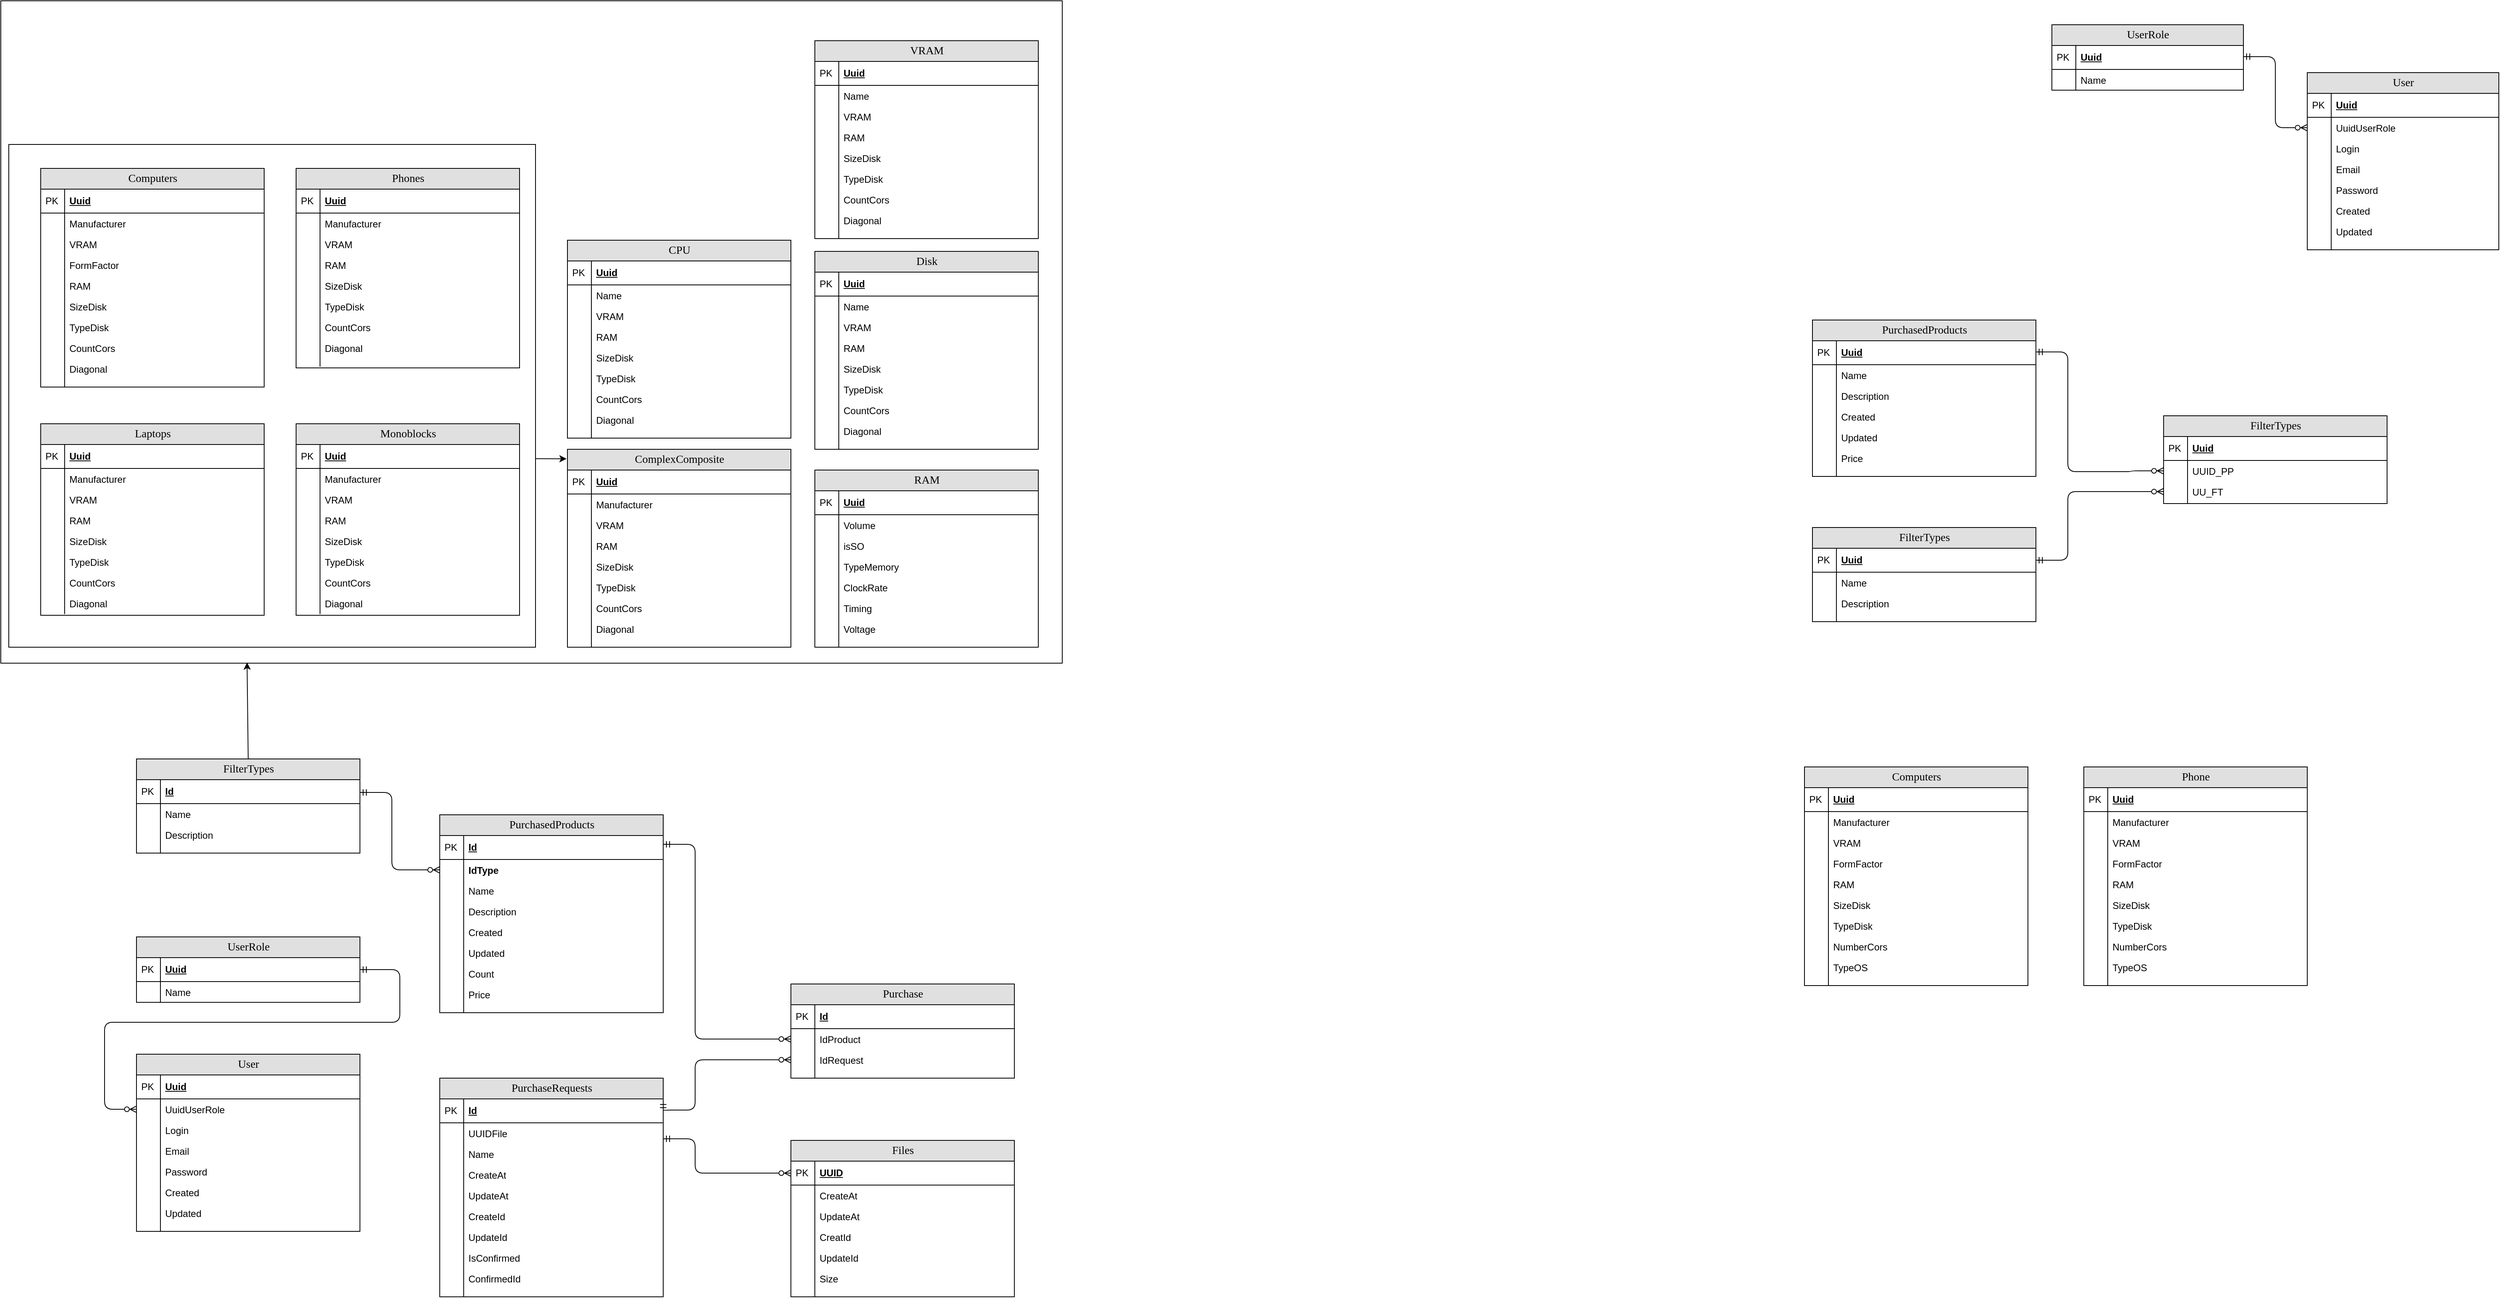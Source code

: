 <mxfile version="13.9.9" type="device"><diagram name="Page-1" id="e56a1550-8fbb-45ad-956c-1786394a9013"><mxGraphModel dx="4010" dy="3043" grid="1" gridSize="10" guides="1" tooltips="1" connect="1" arrows="1" fold="1" page="1" pageScale="1" pageWidth="1100" pageHeight="850" background="#ffffff" math="0" shadow="0"><root><mxCell id="0"/><mxCell id="1" parent="0"/><mxCell id="B4D66F81roI0clG4_Dtk-1" value="UserRole" style="swimlane;html=1;fontStyle=0;childLayout=stackLayout;horizontal=1;startSize=26;fillColor=#e0e0e0;horizontalStack=0;resizeParent=1;resizeLast=0;collapsible=1;marginBottom=0;swimlaneFillColor=#ffffff;align=center;rounded=0;shadow=0;comic=0;labelBackgroundColor=none;strokeWidth=1;fontFamily=Verdana;fontSize=14" parent="1" vertex="1"><mxGeometry x="380" y="-1650" width="240" height="82" as="geometry"/></mxCell><mxCell id="B4D66F81roI0clG4_Dtk-2" value="Uuid" style="shape=partialRectangle;top=0;left=0;right=0;bottom=1;html=1;align=left;verticalAlign=middle;fillColor=none;spacingLeft=34;spacingRight=4;whiteSpace=wrap;overflow=hidden;rotatable=0;points=[[0,0.5],[1,0.5]];portConstraint=eastwest;dropTarget=0;fontStyle=5;" parent="B4D66F81roI0clG4_Dtk-1" vertex="1"><mxGeometry y="26" width="240" height="30" as="geometry"/></mxCell><mxCell id="B4D66F81roI0clG4_Dtk-3" value="PK" style="shape=partialRectangle;top=0;left=0;bottom=0;html=1;fillColor=none;align=left;verticalAlign=middle;spacingLeft=4;spacingRight=4;whiteSpace=wrap;overflow=hidden;rotatable=0;points=[];portConstraint=eastwest;part=1;" parent="B4D66F81roI0clG4_Dtk-2" vertex="1" connectable="0"><mxGeometry width="30" height="30" as="geometry"/></mxCell><mxCell id="B4D66F81roI0clG4_Dtk-4" value="Name" style="shape=partialRectangle;top=0;left=0;right=0;bottom=0;html=1;align=left;verticalAlign=top;fillColor=none;spacingLeft=34;spacingRight=4;whiteSpace=wrap;overflow=hidden;rotatable=0;points=[[0,0.5],[1,0.5]];portConstraint=eastwest;dropTarget=0;" parent="B4D66F81roI0clG4_Dtk-1" vertex="1"><mxGeometry y="56" width="240" height="26" as="geometry"/></mxCell><mxCell id="B4D66F81roI0clG4_Dtk-5" value="" style="shape=partialRectangle;top=0;left=0;bottom=0;html=1;fillColor=none;align=left;verticalAlign=top;spacingLeft=4;spacingRight=4;whiteSpace=wrap;overflow=hidden;rotatable=0;points=[];portConstraint=eastwest;part=1;" parent="B4D66F81roI0clG4_Dtk-4" vertex="1" connectable="0"><mxGeometry width="30" height="26" as="geometry"/></mxCell><mxCell id="B4D66F81roI0clG4_Dtk-15" value="User" style="swimlane;html=1;fontStyle=0;childLayout=stackLayout;horizontal=1;startSize=26;fillColor=#e0e0e0;horizontalStack=0;resizeParent=1;resizeLast=0;collapsible=1;marginBottom=0;swimlaneFillColor=#ffffff;align=center;rounded=0;shadow=0;comic=0;labelBackgroundColor=none;strokeWidth=1;fontFamily=Verdana;fontSize=14" parent="1" vertex="1"><mxGeometry x="700" y="-1590" width="240" height="222" as="geometry"/></mxCell><mxCell id="B4D66F81roI0clG4_Dtk-16" value="Uuid" style="shape=partialRectangle;top=0;left=0;right=0;bottom=1;html=1;align=left;verticalAlign=middle;fillColor=none;spacingLeft=34;spacingRight=4;whiteSpace=wrap;overflow=hidden;rotatable=0;points=[[0,0.5],[1,0.5]];portConstraint=eastwest;dropTarget=0;fontStyle=5;" parent="B4D66F81roI0clG4_Dtk-15" vertex="1"><mxGeometry y="26" width="240" height="30" as="geometry"/></mxCell><mxCell id="B4D66F81roI0clG4_Dtk-17" value="PK" style="shape=partialRectangle;top=0;left=0;bottom=0;html=1;fillColor=none;align=left;verticalAlign=middle;spacingLeft=4;spacingRight=4;whiteSpace=wrap;overflow=hidden;rotatable=0;points=[];portConstraint=eastwest;part=1;" parent="B4D66F81roI0clG4_Dtk-16" vertex="1" connectable="0"><mxGeometry width="30" height="30" as="geometry"/></mxCell><mxCell id="B4D66F81roI0clG4_Dtk-36" value="UuidUserRole" style="shape=partialRectangle;top=0;left=0;right=0;bottom=0;html=1;align=left;verticalAlign=top;fillColor=none;spacingLeft=34;spacingRight=4;whiteSpace=wrap;overflow=hidden;rotatable=0;points=[[0,0.5],[1,0.5]];portConstraint=eastwest;dropTarget=0;" parent="B4D66F81roI0clG4_Dtk-15" vertex="1"><mxGeometry y="56" width="240" height="26" as="geometry"/></mxCell><mxCell id="B4D66F81roI0clG4_Dtk-37" value="" style="shape=partialRectangle;top=0;left=0;bottom=0;html=1;fillColor=none;align=left;verticalAlign=top;spacingLeft=4;spacingRight=4;whiteSpace=wrap;overflow=hidden;rotatable=0;points=[];portConstraint=eastwest;part=1;" parent="B4D66F81roI0clG4_Dtk-36" vertex="1" connectable="0"><mxGeometry width="30" height="26" as="geometry"/></mxCell><mxCell id="B4D66F81roI0clG4_Dtk-18" value="Login" style="shape=partialRectangle;top=0;left=0;right=0;bottom=0;html=1;align=left;verticalAlign=top;fillColor=none;spacingLeft=34;spacingRight=4;whiteSpace=wrap;overflow=hidden;rotatable=0;points=[[0,0.5],[1,0.5]];portConstraint=eastwest;dropTarget=0;" parent="B4D66F81roI0clG4_Dtk-15" vertex="1"><mxGeometry y="82" width="240" height="26" as="geometry"/></mxCell><mxCell id="B4D66F81roI0clG4_Dtk-19" value="" style="shape=partialRectangle;top=0;left=0;bottom=0;html=1;fillColor=none;align=left;verticalAlign=top;spacingLeft=4;spacingRight=4;whiteSpace=wrap;overflow=hidden;rotatable=0;points=[];portConstraint=eastwest;part=1;" parent="B4D66F81roI0clG4_Dtk-18" vertex="1" connectable="0"><mxGeometry width="30" height="26" as="geometry"/></mxCell><mxCell id="B4D66F81roI0clG4_Dtk-20" value="Email" style="shape=partialRectangle;top=0;left=0;right=0;bottom=0;html=1;align=left;verticalAlign=top;fillColor=none;spacingLeft=34;spacingRight=4;whiteSpace=wrap;overflow=hidden;rotatable=0;points=[[0,0.5],[1,0.5]];portConstraint=eastwest;dropTarget=0;" parent="B4D66F81roI0clG4_Dtk-15" vertex="1"><mxGeometry y="108" width="240" height="26" as="geometry"/></mxCell><mxCell id="B4D66F81roI0clG4_Dtk-21" value="" style="shape=partialRectangle;top=0;left=0;bottom=0;html=1;fillColor=none;align=left;verticalAlign=top;spacingLeft=4;spacingRight=4;whiteSpace=wrap;overflow=hidden;rotatable=0;points=[];portConstraint=eastwest;part=1;" parent="B4D66F81roI0clG4_Dtk-20" vertex="1" connectable="0"><mxGeometry width="30" height="26" as="geometry"/></mxCell><mxCell id="B4D66F81roI0clG4_Dtk-22" value="Password" style="shape=partialRectangle;top=0;left=0;right=0;bottom=0;html=1;align=left;verticalAlign=top;fillColor=none;spacingLeft=34;spacingRight=4;whiteSpace=wrap;overflow=hidden;rotatable=0;points=[[0,0.5],[1,0.5]];portConstraint=eastwest;dropTarget=0;" parent="B4D66F81roI0clG4_Dtk-15" vertex="1"><mxGeometry y="134" width="240" height="26" as="geometry"/></mxCell><mxCell id="B4D66F81roI0clG4_Dtk-23" value="" style="shape=partialRectangle;top=0;left=0;bottom=0;html=1;fillColor=none;align=left;verticalAlign=top;spacingLeft=4;spacingRight=4;whiteSpace=wrap;overflow=hidden;rotatable=0;points=[];portConstraint=eastwest;part=1;" parent="B4D66F81roI0clG4_Dtk-22" vertex="1" connectable="0"><mxGeometry width="30" height="26" as="geometry"/></mxCell><mxCell id="B4D66F81roI0clG4_Dtk-30" value="Created" style="shape=partialRectangle;top=0;left=0;right=0;bottom=0;html=1;align=left;verticalAlign=top;fillColor=none;spacingLeft=34;spacingRight=4;whiteSpace=wrap;overflow=hidden;rotatable=0;points=[[0,0.5],[1,0.5]];portConstraint=eastwest;dropTarget=0;" parent="B4D66F81roI0clG4_Dtk-15" vertex="1"><mxGeometry y="160" width="240" height="26" as="geometry"/></mxCell><mxCell id="B4D66F81roI0clG4_Dtk-31" value="" style="shape=partialRectangle;top=0;left=0;bottom=0;html=1;fillColor=none;align=left;verticalAlign=top;spacingLeft=4;spacingRight=4;whiteSpace=wrap;overflow=hidden;rotatable=0;points=[];portConstraint=eastwest;part=1;" parent="B4D66F81roI0clG4_Dtk-30" vertex="1" connectable="0"><mxGeometry width="30" height="26" as="geometry"/></mxCell><mxCell id="B4D66F81roI0clG4_Dtk-34" value="Updated" style="shape=partialRectangle;top=0;left=0;right=0;bottom=0;html=1;align=left;verticalAlign=top;fillColor=none;spacingLeft=34;spacingRight=4;whiteSpace=wrap;overflow=hidden;rotatable=0;points=[[0,0.5],[1,0.5]];portConstraint=eastwest;dropTarget=0;" parent="B4D66F81roI0clG4_Dtk-15" vertex="1"><mxGeometry y="186" width="240" height="26" as="geometry"/></mxCell><mxCell id="B4D66F81roI0clG4_Dtk-35" value="" style="shape=partialRectangle;top=0;left=0;bottom=0;html=1;fillColor=none;align=left;verticalAlign=top;spacingLeft=4;spacingRight=4;whiteSpace=wrap;overflow=hidden;rotatable=0;points=[];portConstraint=eastwest;part=1;" parent="B4D66F81roI0clG4_Dtk-34" vertex="1" connectable="0"><mxGeometry width="30" height="26" as="geometry"/></mxCell><mxCell id="B4D66F81roI0clG4_Dtk-24" value="" style="shape=partialRectangle;top=0;left=0;right=0;bottom=0;html=1;align=left;verticalAlign=top;fillColor=none;spacingLeft=34;spacingRight=4;whiteSpace=wrap;overflow=hidden;rotatable=0;points=[[0,0.5],[1,0.5]];portConstraint=eastwest;dropTarget=0;" parent="B4D66F81roI0clG4_Dtk-15" vertex="1"><mxGeometry y="212" width="240" height="10" as="geometry"/></mxCell><mxCell id="B4D66F81roI0clG4_Dtk-25" value="" style="shape=partialRectangle;top=0;left=0;bottom=0;html=1;fillColor=none;align=left;verticalAlign=top;spacingLeft=4;spacingRight=4;whiteSpace=wrap;overflow=hidden;rotatable=0;points=[];portConstraint=eastwest;part=1;" parent="B4D66F81roI0clG4_Dtk-24" vertex="1" connectable="0"><mxGeometry width="30" height="10" as="geometry"/></mxCell><mxCell id="B4D66F81roI0clG4_Dtk-38" value="" style="edgeStyle=orthogonalEdgeStyle;html=1;endArrow=ERzeroToMany;startArrow=ERmandOne;labelBackgroundColor=none;fontFamily=Verdana;fontSize=14;entryX=0;entryY=0.5;entryDx=0;entryDy=0;exitX=1;exitY=0.5;exitDx=0;exitDy=0;" parent="1" target="B4D66F81roI0clG4_Dtk-36" edge="1"><mxGeometry width="100" height="100" relative="1" as="geometry"><mxPoint x="620" y="-1610" as="sourcePoint"/><mxPoint x="700" y="-1452" as="targetPoint"/><Array as="points"><mxPoint x="660" y="-1610"/><mxPoint x="660" y="-1521"/></Array></mxGeometry></mxCell><mxCell id="5OBJ6zO9TCg0tDUeCmjO-1" value="PurchasedProducts" style="swimlane;html=1;fontStyle=0;childLayout=stackLayout;horizontal=1;startSize=26;fillColor=#e0e0e0;horizontalStack=0;resizeParent=1;resizeLast=0;collapsible=1;marginBottom=0;swimlaneFillColor=#ffffff;align=center;rounded=0;shadow=0;comic=0;labelBackgroundColor=none;strokeWidth=1;fontFamily=Verdana;fontSize=14" parent="1" vertex="1"><mxGeometry x="80" y="-1280" width="280" height="196" as="geometry"/></mxCell><mxCell id="5OBJ6zO9TCg0tDUeCmjO-2" value="Uuid" style="shape=partialRectangle;top=0;left=0;right=0;bottom=1;html=1;align=left;verticalAlign=middle;fillColor=none;spacingLeft=34;spacingRight=4;whiteSpace=wrap;overflow=hidden;rotatable=0;points=[[0,0.5],[1,0.5]];portConstraint=eastwest;dropTarget=0;fontStyle=5;" parent="5OBJ6zO9TCg0tDUeCmjO-1" vertex="1"><mxGeometry y="26" width="280" height="30" as="geometry"/></mxCell><mxCell id="5OBJ6zO9TCg0tDUeCmjO-3" value="PK" style="shape=partialRectangle;top=0;left=0;bottom=0;html=1;fillColor=none;align=left;verticalAlign=middle;spacingLeft=4;spacingRight=4;whiteSpace=wrap;overflow=hidden;rotatable=0;points=[];portConstraint=eastwest;part=1;" parent="5OBJ6zO9TCg0tDUeCmjO-2" vertex="1" connectable="0"><mxGeometry width="30" height="30" as="geometry"/></mxCell><mxCell id="5OBJ6zO9TCg0tDUeCmjO-8" value="Name" style="shape=partialRectangle;top=0;left=0;right=0;bottom=0;html=1;align=left;verticalAlign=top;fillColor=none;spacingLeft=34;spacingRight=4;whiteSpace=wrap;overflow=hidden;rotatable=0;points=[[0,0.5],[1,0.5]];portConstraint=eastwest;dropTarget=0;" parent="5OBJ6zO9TCg0tDUeCmjO-1" vertex="1"><mxGeometry y="56" width="280" height="26" as="geometry"/></mxCell><mxCell id="5OBJ6zO9TCg0tDUeCmjO-9" value="" style="shape=partialRectangle;top=0;left=0;bottom=0;html=1;fillColor=none;align=left;verticalAlign=top;spacingLeft=4;spacingRight=4;whiteSpace=wrap;overflow=hidden;rotatable=0;points=[];portConstraint=eastwest;part=1;" parent="5OBJ6zO9TCg0tDUeCmjO-8" vertex="1" connectable="0"><mxGeometry width="30" height="26" as="geometry"/></mxCell><mxCell id="5OBJ6zO9TCg0tDUeCmjO-22" value="Description" style="shape=partialRectangle;top=0;left=0;right=0;bottom=0;html=1;align=left;verticalAlign=top;fillColor=none;spacingLeft=34;spacingRight=4;whiteSpace=wrap;overflow=hidden;rotatable=0;points=[[0,0.5],[1,0.5]];portConstraint=eastwest;dropTarget=0;" parent="5OBJ6zO9TCg0tDUeCmjO-1" vertex="1"><mxGeometry y="82" width="280" height="26" as="geometry"/></mxCell><mxCell id="5OBJ6zO9TCg0tDUeCmjO-23" value="" style="shape=partialRectangle;top=0;left=0;bottom=0;html=1;fillColor=none;align=left;verticalAlign=top;spacingLeft=4;spacingRight=4;whiteSpace=wrap;overflow=hidden;rotatable=0;points=[];portConstraint=eastwest;part=1;" parent="5OBJ6zO9TCg0tDUeCmjO-22" vertex="1" connectable="0"><mxGeometry width="30" height="26" as="geometry"/></mxCell><mxCell id="5OBJ6zO9TCg0tDUeCmjO-24" value="Created" style="shape=partialRectangle;top=0;left=0;right=0;bottom=0;html=1;align=left;verticalAlign=top;fillColor=none;spacingLeft=34;spacingRight=4;whiteSpace=wrap;overflow=hidden;rotatable=0;points=[[0,0.5],[1,0.5]];portConstraint=eastwest;dropTarget=0;" parent="5OBJ6zO9TCg0tDUeCmjO-1" vertex="1"><mxGeometry y="108" width="280" height="26" as="geometry"/></mxCell><mxCell id="5OBJ6zO9TCg0tDUeCmjO-25" value="" style="shape=partialRectangle;top=0;left=0;bottom=0;html=1;fillColor=none;align=left;verticalAlign=top;spacingLeft=4;spacingRight=4;whiteSpace=wrap;overflow=hidden;rotatable=0;points=[];portConstraint=eastwest;part=1;" parent="5OBJ6zO9TCg0tDUeCmjO-24" vertex="1" connectable="0"><mxGeometry width="30" height="26" as="geometry"/></mxCell><mxCell id="5OBJ6zO9TCg0tDUeCmjO-26" value="Updated" style="shape=partialRectangle;top=0;left=0;right=0;bottom=0;html=1;align=left;verticalAlign=top;fillColor=none;spacingLeft=34;spacingRight=4;whiteSpace=wrap;overflow=hidden;rotatable=0;points=[[0,0.5],[1,0.5]];portConstraint=eastwest;dropTarget=0;" parent="5OBJ6zO9TCg0tDUeCmjO-1" vertex="1"><mxGeometry y="134" width="280" height="26" as="geometry"/></mxCell><mxCell id="5OBJ6zO9TCg0tDUeCmjO-27" value="" style="shape=partialRectangle;top=0;left=0;bottom=0;html=1;fillColor=none;align=left;verticalAlign=top;spacingLeft=4;spacingRight=4;whiteSpace=wrap;overflow=hidden;rotatable=0;points=[];portConstraint=eastwest;part=1;" parent="5OBJ6zO9TCg0tDUeCmjO-26" vertex="1" connectable="0"><mxGeometry width="30" height="26" as="geometry"/></mxCell><mxCell id="5OBJ6zO9TCg0tDUeCmjO-10" value="Price" style="shape=partialRectangle;top=0;left=0;right=0;bottom=0;html=1;align=left;verticalAlign=top;fillColor=none;spacingLeft=34;spacingRight=4;whiteSpace=wrap;overflow=hidden;rotatable=0;points=[[0,0.5],[1,0.5]];portConstraint=eastwest;dropTarget=0;" parent="5OBJ6zO9TCg0tDUeCmjO-1" vertex="1"><mxGeometry y="160" width="280" height="26" as="geometry"/></mxCell><mxCell id="5OBJ6zO9TCg0tDUeCmjO-11" value="" style="shape=partialRectangle;top=0;left=0;bottom=0;html=1;fillColor=none;align=left;verticalAlign=top;spacingLeft=4;spacingRight=4;whiteSpace=wrap;overflow=hidden;rotatable=0;points=[];portConstraint=eastwest;part=1;" parent="5OBJ6zO9TCg0tDUeCmjO-10" vertex="1" connectable="0"><mxGeometry width="30" height="26" as="geometry"/></mxCell><mxCell id="5OBJ6zO9TCg0tDUeCmjO-12" value="" style="shape=partialRectangle;top=0;left=0;right=0;bottom=0;html=1;align=left;verticalAlign=top;fillColor=none;spacingLeft=34;spacingRight=4;whiteSpace=wrap;overflow=hidden;rotatable=0;points=[[0,0.5],[1,0.5]];portConstraint=eastwest;dropTarget=0;" parent="5OBJ6zO9TCg0tDUeCmjO-1" vertex="1"><mxGeometry y="186" width="280" height="10" as="geometry"/></mxCell><mxCell id="5OBJ6zO9TCg0tDUeCmjO-13" value="" style="shape=partialRectangle;top=0;left=0;bottom=0;html=1;fillColor=none;align=left;verticalAlign=top;spacingLeft=4;spacingRight=4;whiteSpace=wrap;overflow=hidden;rotatable=0;points=[];portConstraint=eastwest;part=1;" parent="5OBJ6zO9TCg0tDUeCmjO-12" vertex="1" connectable="0"><mxGeometry width="30" height="10" as="geometry"/></mxCell><mxCell id="5OBJ6zO9TCg0tDUeCmjO-28" value="FilterTypes" style="swimlane;html=1;fontStyle=0;childLayout=stackLayout;horizontal=1;startSize=26;fillColor=#e0e0e0;horizontalStack=0;resizeParent=1;resizeLast=0;collapsible=1;marginBottom=0;swimlaneFillColor=#ffffff;align=center;rounded=0;shadow=0;comic=0;labelBackgroundColor=none;strokeWidth=1;fontFamily=Verdana;fontSize=14" parent="1" vertex="1"><mxGeometry x="80" y="-1020" width="280" height="118" as="geometry"/></mxCell><mxCell id="5OBJ6zO9TCg0tDUeCmjO-29" value="Uuid" style="shape=partialRectangle;top=0;left=0;right=0;bottom=1;html=1;align=left;verticalAlign=middle;fillColor=none;spacingLeft=34;spacingRight=4;whiteSpace=wrap;overflow=hidden;rotatable=0;points=[[0,0.5],[1,0.5]];portConstraint=eastwest;dropTarget=0;fontStyle=5;" parent="5OBJ6zO9TCg0tDUeCmjO-28" vertex="1"><mxGeometry y="26" width="280" height="30" as="geometry"/></mxCell><mxCell id="5OBJ6zO9TCg0tDUeCmjO-30" value="PK" style="shape=partialRectangle;top=0;left=0;bottom=0;html=1;fillColor=none;align=left;verticalAlign=middle;spacingLeft=4;spacingRight=4;whiteSpace=wrap;overflow=hidden;rotatable=0;points=[];portConstraint=eastwest;part=1;" parent="5OBJ6zO9TCg0tDUeCmjO-29" vertex="1" connectable="0"><mxGeometry width="30" height="30" as="geometry"/></mxCell><mxCell id="5OBJ6zO9TCg0tDUeCmjO-31" value="Name" style="shape=partialRectangle;top=0;left=0;right=0;bottom=0;html=1;align=left;verticalAlign=top;fillColor=none;spacingLeft=34;spacingRight=4;whiteSpace=wrap;overflow=hidden;rotatable=0;points=[[0,0.5],[1,0.5]];portConstraint=eastwest;dropTarget=0;" parent="5OBJ6zO9TCg0tDUeCmjO-28" vertex="1"><mxGeometry y="56" width="280" height="26" as="geometry"/></mxCell><mxCell id="5OBJ6zO9TCg0tDUeCmjO-32" value="" style="shape=partialRectangle;top=0;left=0;bottom=0;html=1;fillColor=none;align=left;verticalAlign=top;spacingLeft=4;spacingRight=4;whiteSpace=wrap;overflow=hidden;rotatable=0;points=[];portConstraint=eastwest;part=1;" parent="5OBJ6zO9TCg0tDUeCmjO-31" vertex="1" connectable="0"><mxGeometry width="30" height="26" as="geometry"/></mxCell><mxCell id="5OBJ6zO9TCg0tDUeCmjO-33" value="Description" style="shape=partialRectangle;top=0;left=0;right=0;bottom=0;html=1;align=left;verticalAlign=top;fillColor=none;spacingLeft=34;spacingRight=4;whiteSpace=wrap;overflow=hidden;rotatable=0;points=[[0,0.5],[1,0.5]];portConstraint=eastwest;dropTarget=0;" parent="5OBJ6zO9TCg0tDUeCmjO-28" vertex="1"><mxGeometry y="82" width="280" height="26" as="geometry"/></mxCell><mxCell id="5OBJ6zO9TCg0tDUeCmjO-34" value="" style="shape=partialRectangle;top=0;left=0;bottom=0;html=1;fillColor=none;align=left;verticalAlign=top;spacingLeft=4;spacingRight=4;whiteSpace=wrap;overflow=hidden;rotatable=0;points=[];portConstraint=eastwest;part=1;" parent="5OBJ6zO9TCg0tDUeCmjO-33" vertex="1" connectable="0"><mxGeometry width="30" height="26" as="geometry"/></mxCell><mxCell id="5OBJ6zO9TCg0tDUeCmjO-45" value="" style="shape=partialRectangle;top=0;left=0;right=0;bottom=0;html=1;align=left;verticalAlign=top;fillColor=none;spacingLeft=34;spacingRight=4;whiteSpace=wrap;overflow=hidden;rotatable=0;points=[[0,0.5],[1,0.5]];portConstraint=eastwest;dropTarget=0;" parent="5OBJ6zO9TCg0tDUeCmjO-28" vertex="1"><mxGeometry y="108" width="280" height="10" as="geometry"/></mxCell><mxCell id="5OBJ6zO9TCg0tDUeCmjO-46" value="" style="shape=partialRectangle;top=0;left=0;bottom=0;html=1;fillColor=none;align=left;verticalAlign=top;spacingLeft=4;spacingRight=4;whiteSpace=wrap;overflow=hidden;rotatable=0;points=[];portConstraint=eastwest;part=1;" parent="5OBJ6zO9TCg0tDUeCmjO-45" vertex="1" connectable="0"><mxGeometry width="30" height="10" as="geometry"/></mxCell><mxCell id="5OBJ6zO9TCg0tDUeCmjO-47" value="Computers" style="swimlane;html=1;fontStyle=0;childLayout=stackLayout;horizontal=1;startSize=26;fillColor=#e0e0e0;horizontalStack=0;resizeParent=1;resizeLast=0;collapsible=1;marginBottom=0;swimlaneFillColor=#ffffff;align=center;rounded=0;shadow=0;comic=0;labelBackgroundColor=none;strokeWidth=1;fontFamily=Verdana;fontSize=14" parent="1" vertex="1"><mxGeometry x="70" y="-720" width="280" height="274" as="geometry"/></mxCell><mxCell id="5OBJ6zO9TCg0tDUeCmjO-48" value="Uuid" style="shape=partialRectangle;top=0;left=0;right=0;bottom=1;html=1;align=left;verticalAlign=middle;fillColor=none;spacingLeft=34;spacingRight=4;whiteSpace=wrap;overflow=hidden;rotatable=0;points=[[0,0.5],[1,0.5]];portConstraint=eastwest;dropTarget=0;fontStyle=5;" parent="5OBJ6zO9TCg0tDUeCmjO-47" vertex="1"><mxGeometry y="26" width="280" height="30" as="geometry"/></mxCell><mxCell id="5OBJ6zO9TCg0tDUeCmjO-49" value="PK" style="shape=partialRectangle;top=0;left=0;bottom=0;html=1;fillColor=none;align=left;verticalAlign=middle;spacingLeft=4;spacingRight=4;whiteSpace=wrap;overflow=hidden;rotatable=0;points=[];portConstraint=eastwest;part=1;" parent="5OBJ6zO9TCg0tDUeCmjO-48" vertex="1" connectable="0"><mxGeometry width="30" height="30" as="geometry"/></mxCell><mxCell id="5OBJ6zO9TCg0tDUeCmjO-50" value="Manufacturer" style="shape=partialRectangle;top=0;left=0;right=0;bottom=0;html=1;align=left;verticalAlign=top;fillColor=none;spacingLeft=34;spacingRight=4;whiteSpace=wrap;overflow=hidden;rotatable=0;points=[[0,0.5],[1,0.5]];portConstraint=eastwest;dropTarget=0;" parent="5OBJ6zO9TCg0tDUeCmjO-47" vertex="1"><mxGeometry y="56" width="280" height="26" as="geometry"/></mxCell><mxCell id="5OBJ6zO9TCg0tDUeCmjO-51" value="" style="shape=partialRectangle;top=0;left=0;bottom=0;html=1;fillColor=none;align=left;verticalAlign=top;spacingLeft=4;spacingRight=4;whiteSpace=wrap;overflow=hidden;rotatable=0;points=[];portConstraint=eastwest;part=1;" parent="5OBJ6zO9TCg0tDUeCmjO-50" vertex="1" connectable="0"><mxGeometry width="30" height="26" as="geometry"/></mxCell><mxCell id="5OBJ6zO9TCg0tDUeCmjO-56" value="VRAM" style="shape=partialRectangle;top=0;left=0;right=0;bottom=0;html=1;align=left;verticalAlign=top;fillColor=none;spacingLeft=34;spacingRight=4;whiteSpace=wrap;overflow=hidden;rotatable=0;points=[[0,0.5],[1,0.5]];portConstraint=eastwest;dropTarget=0;" parent="5OBJ6zO9TCg0tDUeCmjO-47" vertex="1"><mxGeometry y="82" width="280" height="26" as="geometry"/></mxCell><mxCell id="5OBJ6zO9TCg0tDUeCmjO-57" value="" style="shape=partialRectangle;top=0;left=0;bottom=0;html=1;fillColor=none;align=left;verticalAlign=top;spacingLeft=4;spacingRight=4;whiteSpace=wrap;overflow=hidden;rotatable=0;points=[];portConstraint=eastwest;part=1;" parent="5OBJ6zO9TCg0tDUeCmjO-56" vertex="1" connectable="0"><mxGeometry width="30" height="26" as="geometry"/></mxCell><mxCell id="5OBJ6zO9TCg0tDUeCmjO-58" value="FormFactor" style="shape=partialRectangle;top=0;left=0;right=0;bottom=0;html=1;align=left;verticalAlign=top;fillColor=none;spacingLeft=34;spacingRight=4;whiteSpace=wrap;overflow=hidden;rotatable=0;points=[[0,0.5],[1,0.5]];portConstraint=eastwest;dropTarget=0;" parent="5OBJ6zO9TCg0tDUeCmjO-47" vertex="1"><mxGeometry y="108" width="280" height="26" as="geometry"/></mxCell><mxCell id="5OBJ6zO9TCg0tDUeCmjO-59" value="" style="shape=partialRectangle;top=0;left=0;bottom=0;html=1;fillColor=none;align=left;verticalAlign=top;spacingLeft=4;spacingRight=4;whiteSpace=wrap;overflow=hidden;rotatable=0;points=[];portConstraint=eastwest;part=1;" parent="5OBJ6zO9TCg0tDUeCmjO-58" vertex="1" connectable="0"><mxGeometry width="30" height="26" as="geometry"/></mxCell><mxCell id="5OBJ6zO9TCg0tDUeCmjO-60" value="RAM" style="shape=partialRectangle;top=0;left=0;right=0;bottom=0;html=1;align=left;verticalAlign=top;fillColor=none;spacingLeft=34;spacingRight=4;whiteSpace=wrap;overflow=hidden;rotatable=0;points=[[0,0.5],[1,0.5]];portConstraint=eastwest;dropTarget=0;" parent="5OBJ6zO9TCg0tDUeCmjO-47" vertex="1"><mxGeometry y="134" width="280" height="26" as="geometry"/></mxCell><mxCell id="5OBJ6zO9TCg0tDUeCmjO-61" value="" style="shape=partialRectangle;top=0;left=0;bottom=0;html=1;fillColor=none;align=left;verticalAlign=top;spacingLeft=4;spacingRight=4;whiteSpace=wrap;overflow=hidden;rotatable=0;points=[];portConstraint=eastwest;part=1;" parent="5OBJ6zO9TCg0tDUeCmjO-60" vertex="1" connectable="0"><mxGeometry width="30" height="26" as="geometry"/></mxCell><mxCell id="5OBJ6zO9TCg0tDUeCmjO-62" value="SizeDisk" style="shape=partialRectangle;top=0;left=0;right=0;bottom=0;html=1;align=left;verticalAlign=top;fillColor=none;spacingLeft=34;spacingRight=4;whiteSpace=wrap;overflow=hidden;rotatable=0;points=[[0,0.5],[1,0.5]];portConstraint=eastwest;dropTarget=0;" parent="5OBJ6zO9TCg0tDUeCmjO-47" vertex="1"><mxGeometry y="160" width="280" height="26" as="geometry"/></mxCell><mxCell id="5OBJ6zO9TCg0tDUeCmjO-63" value="" style="shape=partialRectangle;top=0;left=0;bottom=0;html=1;fillColor=none;align=left;verticalAlign=top;spacingLeft=4;spacingRight=4;whiteSpace=wrap;overflow=hidden;rotatable=0;points=[];portConstraint=eastwest;part=1;" parent="5OBJ6zO9TCg0tDUeCmjO-62" vertex="1" connectable="0"><mxGeometry width="30" height="26" as="geometry"/></mxCell><mxCell id="5OBJ6zO9TCg0tDUeCmjO-64" value="TypeDisk" style="shape=partialRectangle;top=0;left=0;right=0;bottom=0;html=1;align=left;verticalAlign=top;fillColor=none;spacingLeft=34;spacingRight=4;whiteSpace=wrap;overflow=hidden;rotatable=0;points=[[0,0.5],[1,0.5]];portConstraint=eastwest;dropTarget=0;" parent="5OBJ6zO9TCg0tDUeCmjO-47" vertex="1"><mxGeometry y="186" width="280" height="26" as="geometry"/></mxCell><mxCell id="5OBJ6zO9TCg0tDUeCmjO-65" value="" style="shape=partialRectangle;top=0;left=0;bottom=0;html=1;fillColor=none;align=left;verticalAlign=top;spacingLeft=4;spacingRight=4;whiteSpace=wrap;overflow=hidden;rotatable=0;points=[];portConstraint=eastwest;part=1;" parent="5OBJ6zO9TCg0tDUeCmjO-64" vertex="1" connectable="0"><mxGeometry width="30" height="26" as="geometry"/></mxCell><mxCell id="5OBJ6zO9TCg0tDUeCmjO-52" value="NumberCors" style="shape=partialRectangle;top=0;left=0;right=0;bottom=0;html=1;align=left;verticalAlign=top;fillColor=none;spacingLeft=34;spacingRight=4;whiteSpace=wrap;overflow=hidden;rotatable=0;points=[[0,0.5],[1,0.5]];portConstraint=eastwest;dropTarget=0;" parent="5OBJ6zO9TCg0tDUeCmjO-47" vertex="1"><mxGeometry y="212" width="280" height="26" as="geometry"/></mxCell><mxCell id="5OBJ6zO9TCg0tDUeCmjO-53" value="" style="shape=partialRectangle;top=0;left=0;bottom=0;html=1;fillColor=none;align=left;verticalAlign=top;spacingLeft=4;spacingRight=4;whiteSpace=wrap;overflow=hidden;rotatable=0;points=[];portConstraint=eastwest;part=1;" parent="5OBJ6zO9TCg0tDUeCmjO-52" vertex="1" connectable="0"><mxGeometry width="30" height="26" as="geometry"/></mxCell><mxCell id="5OBJ6zO9TCg0tDUeCmjO-66" value="TypeOS" style="shape=partialRectangle;top=0;left=0;right=0;bottom=0;html=1;align=left;verticalAlign=top;fillColor=none;spacingLeft=34;spacingRight=4;whiteSpace=wrap;overflow=hidden;rotatable=0;points=[[0,0.5],[1,0.5]];portConstraint=eastwest;dropTarget=0;" parent="5OBJ6zO9TCg0tDUeCmjO-47" vertex="1"><mxGeometry y="238" width="280" height="26" as="geometry"/></mxCell><mxCell id="5OBJ6zO9TCg0tDUeCmjO-67" value="" style="shape=partialRectangle;top=0;left=0;bottom=0;html=1;fillColor=none;align=left;verticalAlign=top;spacingLeft=4;spacingRight=4;whiteSpace=wrap;overflow=hidden;rotatable=0;points=[];portConstraint=eastwest;part=1;" parent="5OBJ6zO9TCg0tDUeCmjO-66" vertex="1" connectable="0"><mxGeometry width="30" height="26" as="geometry"/></mxCell><mxCell id="5OBJ6zO9TCg0tDUeCmjO-54" value="" style="shape=partialRectangle;top=0;left=0;right=0;bottom=0;html=1;align=left;verticalAlign=top;fillColor=none;spacingLeft=34;spacingRight=4;whiteSpace=wrap;overflow=hidden;rotatable=0;points=[[0,0.5],[1,0.5]];portConstraint=eastwest;dropTarget=0;" parent="5OBJ6zO9TCg0tDUeCmjO-47" vertex="1"><mxGeometry y="264" width="280" height="10" as="geometry"/></mxCell><mxCell id="5OBJ6zO9TCg0tDUeCmjO-55" value="" style="shape=partialRectangle;top=0;left=0;bottom=0;html=1;fillColor=none;align=left;verticalAlign=top;spacingLeft=4;spacingRight=4;whiteSpace=wrap;overflow=hidden;rotatable=0;points=[];portConstraint=eastwest;part=1;" parent="5OBJ6zO9TCg0tDUeCmjO-54" vertex="1" connectable="0"><mxGeometry width="30" height="10" as="geometry"/></mxCell><mxCell id="eEYAikC5meAIKcwXjDNf-1" value="Phone" style="swimlane;html=1;fontStyle=0;childLayout=stackLayout;horizontal=1;startSize=26;fillColor=#e0e0e0;horizontalStack=0;resizeParent=1;resizeLast=0;collapsible=1;marginBottom=0;swimlaneFillColor=#ffffff;align=center;rounded=0;shadow=0;comic=0;labelBackgroundColor=none;strokeWidth=1;fontFamily=Verdana;fontSize=14" parent="1" vertex="1"><mxGeometry x="420" y="-720" width="280" height="274" as="geometry"/></mxCell><mxCell id="eEYAikC5meAIKcwXjDNf-2" value="Uuid" style="shape=partialRectangle;top=0;left=0;right=0;bottom=1;html=1;align=left;verticalAlign=middle;fillColor=none;spacingLeft=34;spacingRight=4;whiteSpace=wrap;overflow=hidden;rotatable=0;points=[[0,0.5],[1,0.5]];portConstraint=eastwest;dropTarget=0;fontStyle=5;" parent="eEYAikC5meAIKcwXjDNf-1" vertex="1"><mxGeometry y="26" width="280" height="30" as="geometry"/></mxCell><mxCell id="eEYAikC5meAIKcwXjDNf-3" value="PK" style="shape=partialRectangle;top=0;left=0;bottom=0;html=1;fillColor=none;align=left;verticalAlign=middle;spacingLeft=4;spacingRight=4;whiteSpace=wrap;overflow=hidden;rotatable=0;points=[];portConstraint=eastwest;part=1;" parent="eEYAikC5meAIKcwXjDNf-2" vertex="1" connectable="0"><mxGeometry width="30" height="30" as="geometry"/></mxCell><mxCell id="eEYAikC5meAIKcwXjDNf-4" value="Manufacturer" style="shape=partialRectangle;top=0;left=0;right=0;bottom=0;html=1;align=left;verticalAlign=top;fillColor=none;spacingLeft=34;spacingRight=4;whiteSpace=wrap;overflow=hidden;rotatable=0;points=[[0,0.5],[1,0.5]];portConstraint=eastwest;dropTarget=0;" parent="eEYAikC5meAIKcwXjDNf-1" vertex="1"><mxGeometry y="56" width="280" height="26" as="geometry"/></mxCell><mxCell id="eEYAikC5meAIKcwXjDNf-5" value="" style="shape=partialRectangle;top=0;left=0;bottom=0;html=1;fillColor=none;align=left;verticalAlign=top;spacingLeft=4;spacingRight=4;whiteSpace=wrap;overflow=hidden;rotatable=0;points=[];portConstraint=eastwest;part=1;" parent="eEYAikC5meAIKcwXjDNf-4" vertex="1" connectable="0"><mxGeometry width="30" height="26" as="geometry"/></mxCell><mxCell id="eEYAikC5meAIKcwXjDNf-6" value="VRAM" style="shape=partialRectangle;top=0;left=0;right=0;bottom=0;html=1;align=left;verticalAlign=top;fillColor=none;spacingLeft=34;spacingRight=4;whiteSpace=wrap;overflow=hidden;rotatable=0;points=[[0,0.5],[1,0.5]];portConstraint=eastwest;dropTarget=0;" parent="eEYAikC5meAIKcwXjDNf-1" vertex="1"><mxGeometry y="82" width="280" height="26" as="geometry"/></mxCell><mxCell id="eEYAikC5meAIKcwXjDNf-7" value="" style="shape=partialRectangle;top=0;left=0;bottom=0;html=1;fillColor=none;align=left;verticalAlign=top;spacingLeft=4;spacingRight=4;whiteSpace=wrap;overflow=hidden;rotatable=0;points=[];portConstraint=eastwest;part=1;" parent="eEYAikC5meAIKcwXjDNf-6" vertex="1" connectable="0"><mxGeometry width="30" height="26" as="geometry"/></mxCell><mxCell id="eEYAikC5meAIKcwXjDNf-8" value="FormFactor" style="shape=partialRectangle;top=0;left=0;right=0;bottom=0;html=1;align=left;verticalAlign=top;fillColor=none;spacingLeft=34;spacingRight=4;whiteSpace=wrap;overflow=hidden;rotatable=0;points=[[0,0.5],[1,0.5]];portConstraint=eastwest;dropTarget=0;" parent="eEYAikC5meAIKcwXjDNf-1" vertex="1"><mxGeometry y="108" width="280" height="26" as="geometry"/></mxCell><mxCell id="eEYAikC5meAIKcwXjDNf-9" value="" style="shape=partialRectangle;top=0;left=0;bottom=0;html=1;fillColor=none;align=left;verticalAlign=top;spacingLeft=4;spacingRight=4;whiteSpace=wrap;overflow=hidden;rotatable=0;points=[];portConstraint=eastwest;part=1;" parent="eEYAikC5meAIKcwXjDNf-8" vertex="1" connectable="0"><mxGeometry width="30" height="26" as="geometry"/></mxCell><mxCell id="eEYAikC5meAIKcwXjDNf-10" value="RAM" style="shape=partialRectangle;top=0;left=0;right=0;bottom=0;html=1;align=left;verticalAlign=top;fillColor=none;spacingLeft=34;spacingRight=4;whiteSpace=wrap;overflow=hidden;rotatable=0;points=[[0,0.5],[1,0.5]];portConstraint=eastwest;dropTarget=0;" parent="eEYAikC5meAIKcwXjDNf-1" vertex="1"><mxGeometry y="134" width="280" height="26" as="geometry"/></mxCell><mxCell id="eEYAikC5meAIKcwXjDNf-11" value="" style="shape=partialRectangle;top=0;left=0;bottom=0;html=1;fillColor=none;align=left;verticalAlign=top;spacingLeft=4;spacingRight=4;whiteSpace=wrap;overflow=hidden;rotatable=0;points=[];portConstraint=eastwest;part=1;" parent="eEYAikC5meAIKcwXjDNf-10" vertex="1" connectable="0"><mxGeometry width="30" height="26" as="geometry"/></mxCell><mxCell id="eEYAikC5meAIKcwXjDNf-12" value="SizeDisk" style="shape=partialRectangle;top=0;left=0;right=0;bottom=0;html=1;align=left;verticalAlign=top;fillColor=none;spacingLeft=34;spacingRight=4;whiteSpace=wrap;overflow=hidden;rotatable=0;points=[[0,0.5],[1,0.5]];portConstraint=eastwest;dropTarget=0;" parent="eEYAikC5meAIKcwXjDNf-1" vertex="1"><mxGeometry y="160" width="280" height="26" as="geometry"/></mxCell><mxCell id="eEYAikC5meAIKcwXjDNf-13" value="" style="shape=partialRectangle;top=0;left=0;bottom=0;html=1;fillColor=none;align=left;verticalAlign=top;spacingLeft=4;spacingRight=4;whiteSpace=wrap;overflow=hidden;rotatable=0;points=[];portConstraint=eastwest;part=1;" parent="eEYAikC5meAIKcwXjDNf-12" vertex="1" connectable="0"><mxGeometry width="30" height="26" as="geometry"/></mxCell><mxCell id="eEYAikC5meAIKcwXjDNf-14" value="TypeDisk" style="shape=partialRectangle;top=0;left=0;right=0;bottom=0;html=1;align=left;verticalAlign=top;fillColor=none;spacingLeft=34;spacingRight=4;whiteSpace=wrap;overflow=hidden;rotatable=0;points=[[0,0.5],[1,0.5]];portConstraint=eastwest;dropTarget=0;" parent="eEYAikC5meAIKcwXjDNf-1" vertex="1"><mxGeometry y="186" width="280" height="26" as="geometry"/></mxCell><mxCell id="eEYAikC5meAIKcwXjDNf-15" value="" style="shape=partialRectangle;top=0;left=0;bottom=0;html=1;fillColor=none;align=left;verticalAlign=top;spacingLeft=4;spacingRight=4;whiteSpace=wrap;overflow=hidden;rotatable=0;points=[];portConstraint=eastwest;part=1;" parent="eEYAikC5meAIKcwXjDNf-14" vertex="1" connectable="0"><mxGeometry width="30" height="26" as="geometry"/></mxCell><mxCell id="eEYAikC5meAIKcwXjDNf-16" value="NumberCors" style="shape=partialRectangle;top=0;left=0;right=0;bottom=0;html=1;align=left;verticalAlign=top;fillColor=none;spacingLeft=34;spacingRight=4;whiteSpace=wrap;overflow=hidden;rotatable=0;points=[[0,0.5],[1,0.5]];portConstraint=eastwest;dropTarget=0;" parent="eEYAikC5meAIKcwXjDNf-1" vertex="1"><mxGeometry y="212" width="280" height="26" as="geometry"/></mxCell><mxCell id="eEYAikC5meAIKcwXjDNf-17" value="" style="shape=partialRectangle;top=0;left=0;bottom=0;html=1;fillColor=none;align=left;verticalAlign=top;spacingLeft=4;spacingRight=4;whiteSpace=wrap;overflow=hidden;rotatable=0;points=[];portConstraint=eastwest;part=1;" parent="eEYAikC5meAIKcwXjDNf-16" vertex="1" connectable="0"><mxGeometry width="30" height="26" as="geometry"/></mxCell><mxCell id="eEYAikC5meAIKcwXjDNf-18" value="TypeOS" style="shape=partialRectangle;top=0;left=0;right=0;bottom=0;html=1;align=left;verticalAlign=top;fillColor=none;spacingLeft=34;spacingRight=4;whiteSpace=wrap;overflow=hidden;rotatable=0;points=[[0,0.5],[1,0.5]];portConstraint=eastwest;dropTarget=0;" parent="eEYAikC5meAIKcwXjDNf-1" vertex="1"><mxGeometry y="238" width="280" height="26" as="geometry"/></mxCell><mxCell id="eEYAikC5meAIKcwXjDNf-19" value="" style="shape=partialRectangle;top=0;left=0;bottom=0;html=1;fillColor=none;align=left;verticalAlign=top;spacingLeft=4;spacingRight=4;whiteSpace=wrap;overflow=hidden;rotatable=0;points=[];portConstraint=eastwest;part=1;" parent="eEYAikC5meAIKcwXjDNf-18" vertex="1" connectable="0"><mxGeometry width="30" height="26" as="geometry"/></mxCell><mxCell id="eEYAikC5meAIKcwXjDNf-20" value="" style="shape=partialRectangle;top=0;left=0;right=0;bottom=0;html=1;align=left;verticalAlign=top;fillColor=none;spacingLeft=34;spacingRight=4;whiteSpace=wrap;overflow=hidden;rotatable=0;points=[[0,0.5],[1,0.5]];portConstraint=eastwest;dropTarget=0;" parent="eEYAikC5meAIKcwXjDNf-1" vertex="1"><mxGeometry y="264" width="280" height="10" as="geometry"/></mxCell><mxCell id="eEYAikC5meAIKcwXjDNf-21" value="" style="shape=partialRectangle;top=0;left=0;bottom=0;html=1;fillColor=none;align=left;verticalAlign=top;spacingLeft=4;spacingRight=4;whiteSpace=wrap;overflow=hidden;rotatable=0;points=[];portConstraint=eastwest;part=1;" parent="eEYAikC5meAIKcwXjDNf-20" vertex="1" connectable="0"><mxGeometry width="30" height="10" as="geometry"/></mxCell><mxCell id="VTqXQhTlwCkrmVZXfESx-1" value="FilterTypes" style="swimlane;html=1;fontStyle=0;childLayout=stackLayout;horizontal=1;startSize=26;fillColor=#e0e0e0;horizontalStack=0;resizeParent=1;resizeLast=0;collapsible=1;marginBottom=0;swimlaneFillColor=#ffffff;align=center;rounded=0;shadow=0;comic=0;labelBackgroundColor=none;strokeWidth=1;fontFamily=Verdana;fontSize=14" parent="1" vertex="1"><mxGeometry x="520" y="-1160" width="280" height="110" as="geometry"/></mxCell><mxCell id="VTqXQhTlwCkrmVZXfESx-2" value="Uuid" style="shape=partialRectangle;top=0;left=0;right=0;bottom=1;html=1;align=left;verticalAlign=middle;fillColor=none;spacingLeft=34;spacingRight=4;whiteSpace=wrap;overflow=hidden;rotatable=0;points=[[0,0.5],[1,0.5]];portConstraint=eastwest;dropTarget=0;fontStyle=5;" parent="VTqXQhTlwCkrmVZXfESx-1" vertex="1"><mxGeometry y="26" width="280" height="30" as="geometry"/></mxCell><mxCell id="VTqXQhTlwCkrmVZXfESx-3" value="PK" style="shape=partialRectangle;top=0;left=0;bottom=0;html=1;fillColor=none;align=left;verticalAlign=middle;spacingLeft=4;spacingRight=4;whiteSpace=wrap;overflow=hidden;rotatable=0;points=[];portConstraint=eastwest;part=1;" parent="VTqXQhTlwCkrmVZXfESx-2" vertex="1" connectable="0"><mxGeometry width="30" height="30" as="geometry"/></mxCell><mxCell id="VTqXQhTlwCkrmVZXfESx-4" value="UUID_PP" style="shape=partialRectangle;top=0;left=0;right=0;bottom=0;html=1;align=left;verticalAlign=top;fillColor=none;spacingLeft=34;spacingRight=4;whiteSpace=wrap;overflow=hidden;rotatable=0;points=[[0,0.5],[1,0.5]];portConstraint=eastwest;dropTarget=0;" parent="VTqXQhTlwCkrmVZXfESx-1" vertex="1"><mxGeometry y="56" width="280" height="26" as="geometry"/></mxCell><mxCell id="VTqXQhTlwCkrmVZXfESx-5" value="" style="shape=partialRectangle;top=0;left=0;bottom=0;html=1;fillColor=none;align=left;verticalAlign=top;spacingLeft=4;spacingRight=4;whiteSpace=wrap;overflow=hidden;rotatable=0;points=[];portConstraint=eastwest;part=1;" parent="VTqXQhTlwCkrmVZXfESx-4" vertex="1" connectable="0"><mxGeometry width="30" height="26" as="geometry"/></mxCell><mxCell id="VTqXQhTlwCkrmVZXfESx-6" value="UU_FT" style="shape=partialRectangle;top=0;left=0;right=0;bottom=0;html=1;align=left;verticalAlign=top;fillColor=none;spacingLeft=34;spacingRight=4;whiteSpace=wrap;overflow=hidden;rotatable=0;points=[[0,0.5],[1,0.5]];portConstraint=eastwest;dropTarget=0;" parent="VTqXQhTlwCkrmVZXfESx-1" vertex="1"><mxGeometry y="82" width="280" height="26" as="geometry"/></mxCell><mxCell id="VTqXQhTlwCkrmVZXfESx-7" value="" style="shape=partialRectangle;top=0;left=0;bottom=0;html=1;fillColor=none;align=left;verticalAlign=top;spacingLeft=4;spacingRight=4;whiteSpace=wrap;overflow=hidden;rotatable=0;points=[];portConstraint=eastwest;part=1;" parent="VTqXQhTlwCkrmVZXfESx-6" vertex="1" connectable="0"><mxGeometry width="30" height="26" as="geometry"/></mxCell><mxCell id="VTqXQhTlwCkrmVZXfESx-8" value="" style="shape=partialRectangle;top=0;left=0;right=0;bottom=0;html=1;align=left;verticalAlign=top;fillColor=none;spacingLeft=34;spacingRight=4;whiteSpace=wrap;overflow=hidden;rotatable=0;points=[[0,0.5],[1,0.5]];portConstraint=eastwest;dropTarget=0;" parent="VTqXQhTlwCkrmVZXfESx-1" vertex="1"><mxGeometry y="108" width="280" height="2" as="geometry"/></mxCell><mxCell id="VTqXQhTlwCkrmVZXfESx-9" value="" style="shape=partialRectangle;top=0;left=0;bottom=0;html=1;fillColor=none;align=left;verticalAlign=top;spacingLeft=4;spacingRight=4;whiteSpace=wrap;overflow=hidden;rotatable=0;points=[];portConstraint=eastwest;part=1;" parent="VTqXQhTlwCkrmVZXfESx-8" vertex="1" connectable="0"><mxGeometry width="30" height="2" as="geometry"/></mxCell><mxCell id="VTqXQhTlwCkrmVZXfESx-10" value="" style="edgeStyle=orthogonalEdgeStyle;html=1;endArrow=ERzeroToMany;startArrow=ERmandOne;labelBackgroundColor=none;fontFamily=Verdana;fontSize=14;exitX=1;exitY=0.5;exitDx=0;exitDy=0;entryX=0;entryY=0.5;entryDx=0;entryDy=0;" parent="1" target="VTqXQhTlwCkrmVZXfESx-4" edge="1"><mxGeometry width="100" height="100" relative="1" as="geometry"><mxPoint x="360" y="-1240" as="sourcePoint"/><mxPoint x="480" y="-1151" as="targetPoint"/><Array as="points"><mxPoint x="400" y="-1240"/><mxPoint x="400" y="-1090"/><mxPoint x="480" y="-1090"/></Array></mxGeometry></mxCell><mxCell id="VTqXQhTlwCkrmVZXfESx-11" value="" style="edgeStyle=orthogonalEdgeStyle;html=1;endArrow=ERzeroToMany;startArrow=ERmandOne;labelBackgroundColor=none;fontFamily=Verdana;fontSize=14;exitX=1;exitY=0.5;exitDx=0;exitDy=0;" parent="1" source="5OBJ6zO9TCg0tDUeCmjO-29" edge="1"><mxGeometry width="100" height="100" relative="1" as="geometry"><mxPoint x="400" y="-960" as="sourcePoint"/><mxPoint x="520" y="-1065" as="targetPoint"/><Array as="points"><mxPoint x="400" y="-979"/><mxPoint x="400" y="-1065"/></Array></mxGeometry></mxCell><mxCell id="VTqXQhTlwCkrmVZXfESx-12" value="PurchasedProducts" style="swimlane;html=1;fontStyle=0;childLayout=stackLayout;horizontal=1;startSize=26;fillColor=#e0e0e0;horizontalStack=0;resizeParent=1;resizeLast=0;collapsible=1;marginBottom=0;swimlaneFillColor=#ffffff;align=center;rounded=0;shadow=0;comic=0;labelBackgroundColor=none;strokeWidth=1;fontFamily=Verdana;fontSize=14" parent="1" vertex="1"><mxGeometry x="-1640" y="-660" width="280" height="248" as="geometry"/></mxCell><mxCell id="VTqXQhTlwCkrmVZXfESx-13" value="Id" style="shape=partialRectangle;top=0;left=0;right=0;bottom=1;html=1;align=left;verticalAlign=middle;fillColor=none;spacingLeft=34;spacingRight=4;whiteSpace=wrap;overflow=hidden;rotatable=0;points=[[0,0.5],[1,0.5]];portConstraint=eastwest;dropTarget=0;fontStyle=5;" parent="VTqXQhTlwCkrmVZXfESx-12" vertex="1"><mxGeometry y="26" width="280" height="30" as="geometry"/></mxCell><mxCell id="VTqXQhTlwCkrmVZXfESx-14" value="PK" style="shape=partialRectangle;top=0;left=0;bottom=0;html=1;fillColor=none;align=left;verticalAlign=middle;spacingLeft=4;spacingRight=4;whiteSpace=wrap;overflow=hidden;rotatable=0;points=[];portConstraint=eastwest;part=1;" parent="VTqXQhTlwCkrmVZXfESx-13" vertex="1" connectable="0"><mxGeometry width="30" height="30" as="geometry"/></mxCell><mxCell id="VTqXQhTlwCkrmVZXfESx-15" value="&lt;span style=&quot;font-weight: 700&quot;&gt;IdType&lt;/span&gt;" style="shape=partialRectangle;top=0;left=0;right=0;bottom=0;html=1;align=left;verticalAlign=top;fillColor=none;spacingLeft=34;spacingRight=4;whiteSpace=wrap;overflow=hidden;rotatable=0;points=[[0,0.5],[1,0.5]];portConstraint=eastwest;dropTarget=0;" parent="VTqXQhTlwCkrmVZXfESx-12" vertex="1"><mxGeometry y="56" width="280" height="26" as="geometry"/></mxCell><mxCell id="VTqXQhTlwCkrmVZXfESx-16" value="" style="shape=partialRectangle;top=0;left=0;bottom=0;html=1;fillColor=none;align=left;verticalAlign=top;spacingLeft=4;spacingRight=4;whiteSpace=wrap;overflow=hidden;rotatable=0;points=[];portConstraint=eastwest;part=1;" parent="VTqXQhTlwCkrmVZXfESx-15" vertex="1" connectable="0"><mxGeometry width="30" height="26" as="geometry"/></mxCell><mxCell id="VTqXQhTlwCkrmVZXfESx-47" value="Name" style="shape=partialRectangle;top=0;left=0;right=0;bottom=0;html=1;align=left;verticalAlign=top;fillColor=none;spacingLeft=34;spacingRight=4;whiteSpace=wrap;overflow=hidden;rotatable=0;points=[[0,0.5],[1,0.5]];portConstraint=eastwest;dropTarget=0;" parent="VTqXQhTlwCkrmVZXfESx-12" vertex="1"><mxGeometry y="82" width="280" height="26" as="geometry"/></mxCell><mxCell id="VTqXQhTlwCkrmVZXfESx-48" value="" style="shape=partialRectangle;top=0;left=0;bottom=0;html=1;fillColor=none;align=left;verticalAlign=top;spacingLeft=4;spacingRight=4;whiteSpace=wrap;overflow=hidden;rotatable=0;points=[];portConstraint=eastwest;part=1;" parent="VTqXQhTlwCkrmVZXfESx-47" vertex="1" connectable="0"><mxGeometry width="30" height="26" as="geometry"/></mxCell><mxCell id="VTqXQhTlwCkrmVZXfESx-17" value="Description" style="shape=partialRectangle;top=0;left=0;right=0;bottom=0;html=1;align=left;verticalAlign=top;fillColor=none;spacingLeft=34;spacingRight=4;whiteSpace=wrap;overflow=hidden;rotatable=0;points=[[0,0.5],[1,0.5]];portConstraint=eastwest;dropTarget=0;" parent="VTqXQhTlwCkrmVZXfESx-12" vertex="1"><mxGeometry y="108" width="280" height="26" as="geometry"/></mxCell><mxCell id="VTqXQhTlwCkrmVZXfESx-18" value="" style="shape=partialRectangle;top=0;left=0;bottom=0;html=1;fillColor=none;align=left;verticalAlign=top;spacingLeft=4;spacingRight=4;whiteSpace=wrap;overflow=hidden;rotatable=0;points=[];portConstraint=eastwest;part=1;" parent="VTqXQhTlwCkrmVZXfESx-17" vertex="1" connectable="0"><mxGeometry width="30" height="26" as="geometry"/></mxCell><mxCell id="VTqXQhTlwCkrmVZXfESx-19" value="Created" style="shape=partialRectangle;top=0;left=0;right=0;bottom=0;html=1;align=left;verticalAlign=top;fillColor=none;spacingLeft=34;spacingRight=4;whiteSpace=wrap;overflow=hidden;rotatable=0;points=[[0,0.5],[1,0.5]];portConstraint=eastwest;dropTarget=0;" parent="VTqXQhTlwCkrmVZXfESx-12" vertex="1"><mxGeometry y="134" width="280" height="26" as="geometry"/></mxCell><mxCell id="VTqXQhTlwCkrmVZXfESx-20" value="" style="shape=partialRectangle;top=0;left=0;bottom=0;html=1;fillColor=none;align=left;verticalAlign=top;spacingLeft=4;spacingRight=4;whiteSpace=wrap;overflow=hidden;rotatable=0;points=[];portConstraint=eastwest;part=1;" parent="VTqXQhTlwCkrmVZXfESx-19" vertex="1" connectable="0"><mxGeometry width="30" height="26" as="geometry"/></mxCell><mxCell id="VTqXQhTlwCkrmVZXfESx-21" value="Updated" style="shape=partialRectangle;top=0;left=0;right=0;bottom=0;html=1;align=left;verticalAlign=top;fillColor=none;spacingLeft=34;spacingRight=4;whiteSpace=wrap;overflow=hidden;rotatable=0;points=[[0,0.5],[1,0.5]];portConstraint=eastwest;dropTarget=0;" parent="VTqXQhTlwCkrmVZXfESx-12" vertex="1"><mxGeometry y="160" width="280" height="26" as="geometry"/></mxCell><mxCell id="VTqXQhTlwCkrmVZXfESx-22" value="" style="shape=partialRectangle;top=0;left=0;bottom=0;html=1;fillColor=none;align=left;verticalAlign=top;spacingLeft=4;spacingRight=4;whiteSpace=wrap;overflow=hidden;rotatable=0;points=[];portConstraint=eastwest;part=1;" parent="VTqXQhTlwCkrmVZXfESx-21" vertex="1" connectable="0"><mxGeometry width="30" height="26" as="geometry"/></mxCell><mxCell id="VTqXQhTlwCkrmVZXfESx-175" value="Count" style="shape=partialRectangle;top=0;left=0;right=0;bottom=0;html=1;align=left;verticalAlign=top;fillColor=none;spacingLeft=34;spacingRight=4;whiteSpace=wrap;overflow=hidden;rotatable=0;points=[[0,0.5],[1,0.5]];portConstraint=eastwest;dropTarget=0;" parent="VTqXQhTlwCkrmVZXfESx-12" vertex="1"><mxGeometry y="186" width="280" height="26" as="geometry"/></mxCell><mxCell id="VTqXQhTlwCkrmVZXfESx-176" value="" style="shape=partialRectangle;top=0;left=0;bottom=0;html=1;fillColor=none;align=left;verticalAlign=top;spacingLeft=4;spacingRight=4;whiteSpace=wrap;overflow=hidden;rotatable=0;points=[];portConstraint=eastwest;part=1;" parent="VTqXQhTlwCkrmVZXfESx-175" vertex="1" connectable="0"><mxGeometry width="30" height="26" as="geometry"/></mxCell><mxCell id="VTqXQhTlwCkrmVZXfESx-23" value="Price" style="shape=partialRectangle;top=0;left=0;right=0;bottom=0;html=1;align=left;verticalAlign=top;fillColor=none;spacingLeft=34;spacingRight=4;whiteSpace=wrap;overflow=hidden;rotatable=0;points=[[0,0.5],[1,0.5]];portConstraint=eastwest;dropTarget=0;" parent="VTqXQhTlwCkrmVZXfESx-12" vertex="1"><mxGeometry y="212" width="280" height="26" as="geometry"/></mxCell><mxCell id="VTqXQhTlwCkrmVZXfESx-24" value="" style="shape=partialRectangle;top=0;left=0;bottom=0;html=1;fillColor=none;align=left;verticalAlign=top;spacingLeft=4;spacingRight=4;whiteSpace=wrap;overflow=hidden;rotatable=0;points=[];portConstraint=eastwest;part=1;" parent="VTqXQhTlwCkrmVZXfESx-23" vertex="1" connectable="0"><mxGeometry width="30" height="26" as="geometry"/></mxCell><mxCell id="VTqXQhTlwCkrmVZXfESx-25" value="" style="shape=partialRectangle;top=0;left=0;right=0;bottom=0;html=1;align=left;verticalAlign=top;fillColor=none;spacingLeft=34;spacingRight=4;whiteSpace=wrap;overflow=hidden;rotatable=0;points=[[0,0.5],[1,0.5]];portConstraint=eastwest;dropTarget=0;" parent="VTqXQhTlwCkrmVZXfESx-12" vertex="1"><mxGeometry y="238" width="280" height="10" as="geometry"/></mxCell><mxCell id="VTqXQhTlwCkrmVZXfESx-26" value="" style="shape=partialRectangle;top=0;left=0;bottom=0;html=1;fillColor=none;align=left;verticalAlign=top;spacingLeft=4;spacingRight=4;whiteSpace=wrap;overflow=hidden;rotatable=0;points=[];portConstraint=eastwest;part=1;" parent="VTqXQhTlwCkrmVZXfESx-25" vertex="1" connectable="0"><mxGeometry width="30" height="10" as="geometry"/></mxCell><mxCell id="VTqXQhTlwCkrmVZXfESx-27" value="FilterTypes" style="swimlane;html=1;fontStyle=0;childLayout=stackLayout;horizontal=1;startSize=26;fillColor=#e0e0e0;horizontalStack=0;resizeParent=1;resizeLast=0;collapsible=1;marginBottom=0;swimlaneFillColor=#ffffff;align=center;rounded=0;shadow=0;comic=0;labelBackgroundColor=none;strokeWidth=1;fontFamily=Verdana;fontSize=14" parent="1" vertex="1"><mxGeometry x="-2020" y="-730" width="280" height="118" as="geometry"/></mxCell><mxCell id="VTqXQhTlwCkrmVZXfESx-28" value="Id" style="shape=partialRectangle;top=0;left=0;right=0;bottom=1;html=1;align=left;verticalAlign=middle;fillColor=none;spacingLeft=34;spacingRight=4;whiteSpace=wrap;overflow=hidden;rotatable=0;points=[[0,0.5],[1,0.5]];portConstraint=eastwest;dropTarget=0;fontStyle=5;" parent="VTqXQhTlwCkrmVZXfESx-27" vertex="1"><mxGeometry y="26" width="280" height="30" as="geometry"/></mxCell><mxCell id="VTqXQhTlwCkrmVZXfESx-29" value="PK" style="shape=partialRectangle;top=0;left=0;bottom=0;html=1;fillColor=none;align=left;verticalAlign=middle;spacingLeft=4;spacingRight=4;whiteSpace=wrap;overflow=hidden;rotatable=0;points=[];portConstraint=eastwest;part=1;" parent="VTqXQhTlwCkrmVZXfESx-28" vertex="1" connectable="0"><mxGeometry width="30" height="30" as="geometry"/></mxCell><mxCell id="VTqXQhTlwCkrmVZXfESx-30" value="Name" style="shape=partialRectangle;top=0;left=0;right=0;bottom=0;html=1;align=left;verticalAlign=top;fillColor=none;spacingLeft=34;spacingRight=4;whiteSpace=wrap;overflow=hidden;rotatable=0;points=[[0,0.5],[1,0.5]];portConstraint=eastwest;dropTarget=0;" parent="VTqXQhTlwCkrmVZXfESx-27" vertex="1"><mxGeometry y="56" width="280" height="26" as="geometry"/></mxCell><mxCell id="VTqXQhTlwCkrmVZXfESx-31" value="" style="shape=partialRectangle;top=0;left=0;bottom=0;html=1;fillColor=none;align=left;verticalAlign=top;spacingLeft=4;spacingRight=4;whiteSpace=wrap;overflow=hidden;rotatable=0;points=[];portConstraint=eastwest;part=1;" parent="VTqXQhTlwCkrmVZXfESx-30" vertex="1" connectable="0"><mxGeometry width="30" height="26" as="geometry"/></mxCell><mxCell id="VTqXQhTlwCkrmVZXfESx-32" value="Description" style="shape=partialRectangle;top=0;left=0;right=0;bottom=0;html=1;align=left;verticalAlign=top;fillColor=none;spacingLeft=34;spacingRight=4;whiteSpace=wrap;overflow=hidden;rotatable=0;points=[[0,0.5],[1,0.5]];portConstraint=eastwest;dropTarget=0;" parent="VTqXQhTlwCkrmVZXfESx-27" vertex="1"><mxGeometry y="82" width="280" height="26" as="geometry"/></mxCell><mxCell id="VTqXQhTlwCkrmVZXfESx-33" value="" style="shape=partialRectangle;top=0;left=0;bottom=0;html=1;fillColor=none;align=left;verticalAlign=top;spacingLeft=4;spacingRight=4;whiteSpace=wrap;overflow=hidden;rotatable=0;points=[];portConstraint=eastwest;part=1;" parent="VTqXQhTlwCkrmVZXfESx-32" vertex="1" connectable="0"><mxGeometry width="30" height="26" as="geometry"/></mxCell><mxCell id="VTqXQhTlwCkrmVZXfESx-34" value="" style="shape=partialRectangle;top=0;left=0;right=0;bottom=0;html=1;align=left;verticalAlign=top;fillColor=none;spacingLeft=34;spacingRight=4;whiteSpace=wrap;overflow=hidden;rotatable=0;points=[[0,0.5],[1,0.5]];portConstraint=eastwest;dropTarget=0;" parent="VTqXQhTlwCkrmVZXfESx-27" vertex="1"><mxGeometry y="108" width="280" height="10" as="geometry"/></mxCell><mxCell id="VTqXQhTlwCkrmVZXfESx-35" value="" style="shape=partialRectangle;top=0;left=0;bottom=0;html=1;fillColor=none;align=left;verticalAlign=top;spacingLeft=4;spacingRight=4;whiteSpace=wrap;overflow=hidden;rotatable=0;points=[];portConstraint=eastwest;part=1;" parent="VTqXQhTlwCkrmVZXfESx-34" vertex="1" connectable="0"><mxGeometry width="30" height="10" as="geometry"/></mxCell><mxCell id="VTqXQhTlwCkrmVZXfESx-49" value="" style="edgeStyle=orthogonalEdgeStyle;html=1;endArrow=ERzeroToMany;startArrow=ERmandOne;labelBackgroundColor=none;fontFamily=Verdana;fontSize=14;exitX=1;exitY=0.5;exitDx=0;exitDy=0;entryX=0;entryY=0.5;entryDx=0;entryDy=0;" parent="1" target="VTqXQhTlwCkrmVZXfESx-15" edge="1"><mxGeometry width="100" height="100" relative="1" as="geometry"><mxPoint x="-1740" y="-688" as="sourcePoint"/><mxPoint x="-1580" y="-539" as="targetPoint"/><Array as="points"><mxPoint x="-1700" y="-688"/><mxPoint x="-1700" y="-591"/></Array></mxGeometry></mxCell><mxCell id="VTqXQhTlwCkrmVZXfESx-50" value="Computers" style="swimlane;html=1;fontStyle=0;childLayout=stackLayout;horizontal=1;startSize=26;fillColor=#e0e0e0;horizontalStack=0;resizeParent=1;resizeLast=0;collapsible=1;marginBottom=0;swimlaneFillColor=#ffffff;align=center;rounded=0;shadow=0;comic=0;labelBackgroundColor=none;strokeWidth=1;fontFamily=Verdana;fontSize=14" parent="1" vertex="1"><mxGeometry x="-2140" y="-1470" width="280" height="274" as="geometry"/></mxCell><mxCell id="VTqXQhTlwCkrmVZXfESx-51" value="Uuid" style="shape=partialRectangle;top=0;left=0;right=0;bottom=1;html=1;align=left;verticalAlign=middle;fillColor=none;spacingLeft=34;spacingRight=4;whiteSpace=wrap;overflow=hidden;rotatable=0;points=[[0,0.5],[1,0.5]];portConstraint=eastwest;dropTarget=0;fontStyle=5;" parent="VTqXQhTlwCkrmVZXfESx-50" vertex="1"><mxGeometry y="26" width="280" height="30" as="geometry"/></mxCell><mxCell id="VTqXQhTlwCkrmVZXfESx-52" value="PK" style="shape=partialRectangle;top=0;left=0;bottom=0;html=1;fillColor=none;align=left;verticalAlign=middle;spacingLeft=4;spacingRight=4;whiteSpace=wrap;overflow=hidden;rotatable=0;points=[];portConstraint=eastwest;part=1;" parent="VTqXQhTlwCkrmVZXfESx-51" vertex="1" connectable="0"><mxGeometry width="30" height="30" as="geometry"/></mxCell><mxCell id="VTqXQhTlwCkrmVZXfESx-53" value="Manufacturer" style="shape=partialRectangle;top=0;left=0;right=0;bottom=0;html=1;align=left;verticalAlign=top;fillColor=none;spacingLeft=34;spacingRight=4;whiteSpace=wrap;overflow=hidden;rotatable=0;points=[[0,0.5],[1,0.5]];portConstraint=eastwest;dropTarget=0;" parent="VTqXQhTlwCkrmVZXfESx-50" vertex="1"><mxGeometry y="56" width="280" height="26" as="geometry"/></mxCell><mxCell id="VTqXQhTlwCkrmVZXfESx-54" value="" style="shape=partialRectangle;top=0;left=0;bottom=0;html=1;fillColor=none;align=left;verticalAlign=top;spacingLeft=4;spacingRight=4;whiteSpace=wrap;overflow=hidden;rotatable=0;points=[];portConstraint=eastwest;part=1;" parent="VTqXQhTlwCkrmVZXfESx-53" vertex="1" connectable="0"><mxGeometry width="30" height="26" as="geometry"/></mxCell><mxCell id="VTqXQhTlwCkrmVZXfESx-55" value="VRAM" style="shape=partialRectangle;top=0;left=0;right=0;bottom=0;html=1;align=left;verticalAlign=top;fillColor=none;spacingLeft=34;spacingRight=4;whiteSpace=wrap;overflow=hidden;rotatable=0;points=[[0,0.5],[1,0.5]];portConstraint=eastwest;dropTarget=0;" parent="VTqXQhTlwCkrmVZXfESx-50" vertex="1"><mxGeometry y="82" width="280" height="26" as="geometry"/></mxCell><mxCell id="VTqXQhTlwCkrmVZXfESx-56" value="" style="shape=partialRectangle;top=0;left=0;bottom=0;html=1;fillColor=none;align=left;verticalAlign=top;spacingLeft=4;spacingRight=4;whiteSpace=wrap;overflow=hidden;rotatable=0;points=[];portConstraint=eastwest;part=1;" parent="VTqXQhTlwCkrmVZXfESx-55" vertex="1" connectable="0"><mxGeometry width="30" height="26" as="geometry"/></mxCell><mxCell id="VTqXQhTlwCkrmVZXfESx-57" value="FormFactor" style="shape=partialRectangle;top=0;left=0;right=0;bottom=0;html=1;align=left;verticalAlign=top;fillColor=none;spacingLeft=34;spacingRight=4;whiteSpace=wrap;overflow=hidden;rotatable=0;points=[[0,0.5],[1,0.5]];portConstraint=eastwest;dropTarget=0;" parent="VTqXQhTlwCkrmVZXfESx-50" vertex="1"><mxGeometry y="108" width="280" height="26" as="geometry"/></mxCell><mxCell id="VTqXQhTlwCkrmVZXfESx-58" value="" style="shape=partialRectangle;top=0;left=0;bottom=0;html=1;fillColor=none;align=left;verticalAlign=top;spacingLeft=4;spacingRight=4;whiteSpace=wrap;overflow=hidden;rotatable=0;points=[];portConstraint=eastwest;part=1;" parent="VTqXQhTlwCkrmVZXfESx-57" vertex="1" connectable="0"><mxGeometry width="30" height="26" as="geometry"/></mxCell><mxCell id="VTqXQhTlwCkrmVZXfESx-59" value="RAM" style="shape=partialRectangle;top=0;left=0;right=0;bottom=0;html=1;align=left;verticalAlign=top;fillColor=none;spacingLeft=34;spacingRight=4;whiteSpace=wrap;overflow=hidden;rotatable=0;points=[[0,0.5],[1,0.5]];portConstraint=eastwest;dropTarget=0;" parent="VTqXQhTlwCkrmVZXfESx-50" vertex="1"><mxGeometry y="134" width="280" height="26" as="geometry"/></mxCell><mxCell id="VTqXQhTlwCkrmVZXfESx-60" value="" style="shape=partialRectangle;top=0;left=0;bottom=0;html=1;fillColor=none;align=left;verticalAlign=top;spacingLeft=4;spacingRight=4;whiteSpace=wrap;overflow=hidden;rotatable=0;points=[];portConstraint=eastwest;part=1;" parent="VTqXQhTlwCkrmVZXfESx-59" vertex="1" connectable="0"><mxGeometry width="30" height="26" as="geometry"/></mxCell><mxCell id="VTqXQhTlwCkrmVZXfESx-61" value="SizeDisk" style="shape=partialRectangle;top=0;left=0;right=0;bottom=0;html=1;align=left;verticalAlign=top;fillColor=none;spacingLeft=34;spacingRight=4;whiteSpace=wrap;overflow=hidden;rotatable=0;points=[[0,0.5],[1,0.5]];portConstraint=eastwest;dropTarget=0;" parent="VTqXQhTlwCkrmVZXfESx-50" vertex="1"><mxGeometry y="160" width="280" height="26" as="geometry"/></mxCell><mxCell id="VTqXQhTlwCkrmVZXfESx-62" value="" style="shape=partialRectangle;top=0;left=0;bottom=0;html=1;fillColor=none;align=left;verticalAlign=top;spacingLeft=4;spacingRight=4;whiteSpace=wrap;overflow=hidden;rotatable=0;points=[];portConstraint=eastwest;part=1;" parent="VTqXQhTlwCkrmVZXfESx-61" vertex="1" connectable="0"><mxGeometry width="30" height="26" as="geometry"/></mxCell><mxCell id="VTqXQhTlwCkrmVZXfESx-63" value="TypeDisk" style="shape=partialRectangle;top=0;left=0;right=0;bottom=0;html=1;align=left;verticalAlign=top;fillColor=none;spacingLeft=34;spacingRight=4;whiteSpace=wrap;overflow=hidden;rotatable=0;points=[[0,0.5],[1,0.5]];portConstraint=eastwest;dropTarget=0;" parent="VTqXQhTlwCkrmVZXfESx-50" vertex="1"><mxGeometry y="186" width="280" height="26" as="geometry"/></mxCell><mxCell id="VTqXQhTlwCkrmVZXfESx-64" value="" style="shape=partialRectangle;top=0;left=0;bottom=0;html=1;fillColor=none;align=left;verticalAlign=top;spacingLeft=4;spacingRight=4;whiteSpace=wrap;overflow=hidden;rotatable=0;points=[];portConstraint=eastwest;part=1;" parent="VTqXQhTlwCkrmVZXfESx-63" vertex="1" connectable="0"><mxGeometry width="30" height="26" as="geometry"/></mxCell><mxCell id="VTqXQhTlwCkrmVZXfESx-65" value="CountCors" style="shape=partialRectangle;top=0;left=0;right=0;bottom=0;html=1;align=left;verticalAlign=top;fillColor=none;spacingLeft=34;spacingRight=4;whiteSpace=wrap;overflow=hidden;rotatable=0;points=[[0,0.5],[1,0.5]];portConstraint=eastwest;dropTarget=0;" parent="VTqXQhTlwCkrmVZXfESx-50" vertex="1"><mxGeometry y="212" width="280" height="26" as="geometry"/></mxCell><mxCell id="VTqXQhTlwCkrmVZXfESx-66" value="" style="shape=partialRectangle;top=0;left=0;bottom=0;html=1;fillColor=none;align=left;verticalAlign=top;spacingLeft=4;spacingRight=4;whiteSpace=wrap;overflow=hidden;rotatable=0;points=[];portConstraint=eastwest;part=1;" parent="VTqXQhTlwCkrmVZXfESx-65" vertex="1" connectable="0"><mxGeometry width="30" height="26" as="geometry"/></mxCell><mxCell id="VTqXQhTlwCkrmVZXfESx-113" value="Diagonal" style="shape=partialRectangle;top=0;left=0;right=0;bottom=0;html=1;align=left;verticalAlign=top;fillColor=none;spacingLeft=34;spacingRight=4;whiteSpace=wrap;overflow=hidden;rotatable=0;points=[[0,0.5],[1,0.5]];portConstraint=eastwest;dropTarget=0;" parent="VTqXQhTlwCkrmVZXfESx-50" vertex="1"><mxGeometry y="238" width="280" height="26" as="geometry"/></mxCell><mxCell id="VTqXQhTlwCkrmVZXfESx-114" value="" style="shape=partialRectangle;top=0;left=0;bottom=0;html=1;fillColor=none;align=left;verticalAlign=top;spacingLeft=4;spacingRight=4;whiteSpace=wrap;overflow=hidden;rotatable=0;points=[];portConstraint=eastwest;part=1;" parent="VTqXQhTlwCkrmVZXfESx-113" vertex="1" connectable="0"><mxGeometry width="30" height="26" as="geometry"/></mxCell><mxCell id="VTqXQhTlwCkrmVZXfESx-69" value="" style="shape=partialRectangle;top=0;left=0;right=0;bottom=0;html=1;align=left;verticalAlign=top;fillColor=none;spacingLeft=34;spacingRight=4;whiteSpace=wrap;overflow=hidden;rotatable=0;points=[[0,0.5],[1,0.5]];portConstraint=eastwest;dropTarget=0;" parent="VTqXQhTlwCkrmVZXfESx-50" vertex="1"><mxGeometry y="264" width="280" height="10" as="geometry"/></mxCell><mxCell id="VTqXQhTlwCkrmVZXfESx-70" value="" style="shape=partialRectangle;top=0;left=0;bottom=0;html=1;fillColor=none;align=left;verticalAlign=top;spacingLeft=4;spacingRight=4;whiteSpace=wrap;overflow=hidden;rotatable=0;points=[];portConstraint=eastwest;part=1;" parent="VTqXQhTlwCkrmVZXfESx-69" vertex="1" connectable="0"><mxGeometry width="30" height="10" as="geometry"/></mxCell><mxCell id="VTqXQhTlwCkrmVZXfESx-71" value="Phones" style="swimlane;html=1;fontStyle=0;childLayout=stackLayout;horizontal=1;startSize=26;fillColor=#e0e0e0;horizontalStack=0;resizeParent=1;resizeLast=0;collapsible=1;marginBottom=0;swimlaneFillColor=#ffffff;align=center;rounded=0;shadow=0;comic=0;labelBackgroundColor=none;strokeWidth=1;fontFamily=Verdana;fontSize=14" parent="1" vertex="1"><mxGeometry x="-1820" y="-1470" width="280" height="250" as="geometry"/></mxCell><mxCell id="VTqXQhTlwCkrmVZXfESx-72" value="Uuid" style="shape=partialRectangle;top=0;left=0;right=0;bottom=1;html=1;align=left;verticalAlign=middle;fillColor=none;spacingLeft=34;spacingRight=4;whiteSpace=wrap;overflow=hidden;rotatable=0;points=[[0,0.5],[1,0.5]];portConstraint=eastwest;dropTarget=0;fontStyle=5;" parent="VTqXQhTlwCkrmVZXfESx-71" vertex="1"><mxGeometry y="26" width="280" height="30" as="geometry"/></mxCell><mxCell id="VTqXQhTlwCkrmVZXfESx-73" value="PK" style="shape=partialRectangle;top=0;left=0;bottom=0;html=1;fillColor=none;align=left;verticalAlign=middle;spacingLeft=4;spacingRight=4;whiteSpace=wrap;overflow=hidden;rotatable=0;points=[];portConstraint=eastwest;part=1;" parent="VTqXQhTlwCkrmVZXfESx-72" vertex="1" connectable="0"><mxGeometry width="30" height="30" as="geometry"/></mxCell><mxCell id="VTqXQhTlwCkrmVZXfESx-74" value="Manufacturer" style="shape=partialRectangle;top=0;left=0;right=0;bottom=0;html=1;align=left;verticalAlign=top;fillColor=none;spacingLeft=34;spacingRight=4;whiteSpace=wrap;overflow=hidden;rotatable=0;points=[[0,0.5],[1,0.5]];portConstraint=eastwest;dropTarget=0;" parent="VTqXQhTlwCkrmVZXfESx-71" vertex="1"><mxGeometry y="56" width="280" height="26" as="geometry"/></mxCell><mxCell id="VTqXQhTlwCkrmVZXfESx-75" value="" style="shape=partialRectangle;top=0;left=0;bottom=0;html=1;fillColor=none;align=left;verticalAlign=top;spacingLeft=4;spacingRight=4;whiteSpace=wrap;overflow=hidden;rotatable=0;points=[];portConstraint=eastwest;part=1;" parent="VTqXQhTlwCkrmVZXfESx-74" vertex="1" connectable="0"><mxGeometry width="30" height="26" as="geometry"/></mxCell><mxCell id="VTqXQhTlwCkrmVZXfESx-76" value="VRAM" style="shape=partialRectangle;top=0;left=0;right=0;bottom=0;html=1;align=left;verticalAlign=top;fillColor=none;spacingLeft=34;spacingRight=4;whiteSpace=wrap;overflow=hidden;rotatable=0;points=[[0,0.5],[1,0.5]];portConstraint=eastwest;dropTarget=0;" parent="VTqXQhTlwCkrmVZXfESx-71" vertex="1"><mxGeometry y="82" width="280" height="26" as="geometry"/></mxCell><mxCell id="VTqXQhTlwCkrmVZXfESx-77" value="" style="shape=partialRectangle;top=0;left=0;bottom=0;html=1;fillColor=none;align=left;verticalAlign=top;spacingLeft=4;spacingRight=4;whiteSpace=wrap;overflow=hidden;rotatable=0;points=[];portConstraint=eastwest;part=1;" parent="VTqXQhTlwCkrmVZXfESx-76" vertex="1" connectable="0"><mxGeometry width="30" height="26" as="geometry"/></mxCell><mxCell id="VTqXQhTlwCkrmVZXfESx-80" value="RAM" style="shape=partialRectangle;top=0;left=0;right=0;bottom=0;html=1;align=left;verticalAlign=top;fillColor=none;spacingLeft=34;spacingRight=4;whiteSpace=wrap;overflow=hidden;rotatable=0;points=[[0,0.5],[1,0.5]];portConstraint=eastwest;dropTarget=0;" parent="VTqXQhTlwCkrmVZXfESx-71" vertex="1"><mxGeometry y="108" width="280" height="26" as="geometry"/></mxCell><mxCell id="VTqXQhTlwCkrmVZXfESx-81" value="" style="shape=partialRectangle;top=0;left=0;bottom=0;html=1;fillColor=none;align=left;verticalAlign=top;spacingLeft=4;spacingRight=4;whiteSpace=wrap;overflow=hidden;rotatable=0;points=[];portConstraint=eastwest;part=1;" parent="VTqXQhTlwCkrmVZXfESx-80" vertex="1" connectable="0"><mxGeometry width="30" height="26" as="geometry"/></mxCell><mxCell id="VTqXQhTlwCkrmVZXfESx-82" value="SizeDisk" style="shape=partialRectangle;top=0;left=0;right=0;bottom=0;html=1;align=left;verticalAlign=top;fillColor=none;spacingLeft=34;spacingRight=4;whiteSpace=wrap;overflow=hidden;rotatable=0;points=[[0,0.5],[1,0.5]];portConstraint=eastwest;dropTarget=0;" parent="VTqXQhTlwCkrmVZXfESx-71" vertex="1"><mxGeometry y="134" width="280" height="26" as="geometry"/></mxCell><mxCell id="VTqXQhTlwCkrmVZXfESx-83" value="" style="shape=partialRectangle;top=0;left=0;bottom=0;html=1;fillColor=none;align=left;verticalAlign=top;spacingLeft=4;spacingRight=4;whiteSpace=wrap;overflow=hidden;rotatable=0;points=[];portConstraint=eastwest;part=1;" parent="VTqXQhTlwCkrmVZXfESx-82" vertex="1" connectable="0"><mxGeometry width="30" height="26" as="geometry"/></mxCell><mxCell id="VTqXQhTlwCkrmVZXfESx-84" value="TypeDisk" style="shape=partialRectangle;top=0;left=0;right=0;bottom=0;html=1;align=left;verticalAlign=top;fillColor=none;spacingLeft=34;spacingRight=4;whiteSpace=wrap;overflow=hidden;rotatable=0;points=[[0,0.5],[1,0.5]];portConstraint=eastwest;dropTarget=0;" parent="VTqXQhTlwCkrmVZXfESx-71" vertex="1"><mxGeometry y="160" width="280" height="26" as="geometry"/></mxCell><mxCell id="VTqXQhTlwCkrmVZXfESx-85" value="" style="shape=partialRectangle;top=0;left=0;bottom=0;html=1;fillColor=none;align=left;verticalAlign=top;spacingLeft=4;spacingRight=4;whiteSpace=wrap;overflow=hidden;rotatable=0;points=[];portConstraint=eastwest;part=1;" parent="VTqXQhTlwCkrmVZXfESx-84" vertex="1" connectable="0"><mxGeometry width="30" height="26" as="geometry"/></mxCell><mxCell id="VTqXQhTlwCkrmVZXfESx-86" value="CountCors" style="shape=partialRectangle;top=0;left=0;right=0;bottom=0;html=1;align=left;verticalAlign=top;fillColor=none;spacingLeft=34;spacingRight=4;whiteSpace=wrap;overflow=hidden;rotatable=0;points=[[0,0.5],[1,0.5]];portConstraint=eastwest;dropTarget=0;" parent="VTqXQhTlwCkrmVZXfESx-71" vertex="1"><mxGeometry y="186" width="280" height="26" as="geometry"/></mxCell><mxCell id="VTqXQhTlwCkrmVZXfESx-87" value="" style="shape=partialRectangle;top=0;left=0;bottom=0;html=1;fillColor=none;align=left;verticalAlign=top;spacingLeft=4;spacingRight=4;whiteSpace=wrap;overflow=hidden;rotatable=0;points=[];portConstraint=eastwest;part=1;" parent="VTqXQhTlwCkrmVZXfESx-86" vertex="1" connectable="0"><mxGeometry width="30" height="26" as="geometry"/></mxCell><mxCell id="VTqXQhTlwCkrmVZXfESx-88" value="Diagonal" style="shape=partialRectangle;top=0;left=0;right=0;bottom=0;html=1;align=left;verticalAlign=top;fillColor=none;spacingLeft=34;spacingRight=4;whiteSpace=wrap;overflow=hidden;rotatable=0;points=[[0,0.5],[1,0.5]];portConstraint=eastwest;dropTarget=0;" parent="VTqXQhTlwCkrmVZXfESx-71" vertex="1"><mxGeometry y="212" width="280" height="26" as="geometry"/></mxCell><mxCell id="VTqXQhTlwCkrmVZXfESx-89" value="" style="shape=partialRectangle;top=0;left=0;bottom=0;html=1;fillColor=none;align=left;verticalAlign=top;spacingLeft=4;spacingRight=4;whiteSpace=wrap;overflow=hidden;rotatable=0;points=[];portConstraint=eastwest;part=1;" parent="VTqXQhTlwCkrmVZXfESx-88" vertex="1" connectable="0"><mxGeometry width="30" height="26" as="geometry"/></mxCell><mxCell id="VTqXQhTlwCkrmVZXfESx-90" value="" style="shape=partialRectangle;top=0;left=0;right=0;bottom=0;html=1;align=left;verticalAlign=top;fillColor=none;spacingLeft=34;spacingRight=4;whiteSpace=wrap;overflow=hidden;rotatable=0;points=[[0,0.5],[1,0.5]];portConstraint=eastwest;dropTarget=0;" parent="VTqXQhTlwCkrmVZXfESx-71" vertex="1"><mxGeometry y="238" width="280" height="10" as="geometry"/></mxCell><mxCell id="VTqXQhTlwCkrmVZXfESx-91" value="" style="shape=partialRectangle;top=0;left=0;bottom=0;html=1;fillColor=none;align=left;verticalAlign=top;spacingLeft=4;spacingRight=4;whiteSpace=wrap;overflow=hidden;rotatable=0;points=[];portConstraint=eastwest;part=1;" parent="VTqXQhTlwCkrmVZXfESx-90" vertex="1" connectable="0"><mxGeometry width="30" height="10" as="geometry"/></mxCell><mxCell id="VTqXQhTlwCkrmVZXfESx-92" value="Laptops" style="swimlane;html=1;fontStyle=0;childLayout=stackLayout;horizontal=1;startSize=26;fillColor=#e0e0e0;horizontalStack=0;resizeParent=1;resizeLast=0;collapsible=1;marginBottom=0;swimlaneFillColor=#ffffff;align=center;rounded=0;shadow=0;comic=0;labelBackgroundColor=none;strokeWidth=1;fontFamily=Verdana;fontSize=14" parent="1" vertex="1"><mxGeometry x="-2140" y="-1150" width="280" height="240" as="geometry"/></mxCell><mxCell id="VTqXQhTlwCkrmVZXfESx-93" value="Uuid" style="shape=partialRectangle;top=0;left=0;right=0;bottom=1;html=1;align=left;verticalAlign=middle;fillColor=none;spacingLeft=34;spacingRight=4;whiteSpace=wrap;overflow=hidden;rotatable=0;points=[[0,0.5],[1,0.5]];portConstraint=eastwest;dropTarget=0;fontStyle=5;" parent="VTqXQhTlwCkrmVZXfESx-92" vertex="1"><mxGeometry y="26" width="280" height="30" as="geometry"/></mxCell><mxCell id="VTqXQhTlwCkrmVZXfESx-94" value="PK" style="shape=partialRectangle;top=0;left=0;bottom=0;html=1;fillColor=none;align=left;verticalAlign=middle;spacingLeft=4;spacingRight=4;whiteSpace=wrap;overflow=hidden;rotatable=0;points=[];portConstraint=eastwest;part=1;" parent="VTqXQhTlwCkrmVZXfESx-93" vertex="1" connectable="0"><mxGeometry width="30" height="30" as="geometry"/></mxCell><mxCell id="VTqXQhTlwCkrmVZXfESx-95" value="Manufacturer" style="shape=partialRectangle;top=0;left=0;right=0;bottom=0;html=1;align=left;verticalAlign=top;fillColor=none;spacingLeft=34;spacingRight=4;whiteSpace=wrap;overflow=hidden;rotatable=0;points=[[0,0.5],[1,0.5]];portConstraint=eastwest;dropTarget=0;" parent="VTqXQhTlwCkrmVZXfESx-92" vertex="1"><mxGeometry y="56" width="280" height="26" as="geometry"/></mxCell><mxCell id="VTqXQhTlwCkrmVZXfESx-96" value="" style="shape=partialRectangle;top=0;left=0;bottom=0;html=1;fillColor=none;align=left;verticalAlign=top;spacingLeft=4;spacingRight=4;whiteSpace=wrap;overflow=hidden;rotatable=0;points=[];portConstraint=eastwest;part=1;" parent="VTqXQhTlwCkrmVZXfESx-95" vertex="1" connectable="0"><mxGeometry width="30" height="26" as="geometry"/></mxCell><mxCell id="VTqXQhTlwCkrmVZXfESx-97" value="VRAM" style="shape=partialRectangle;top=0;left=0;right=0;bottom=0;html=1;align=left;verticalAlign=top;fillColor=none;spacingLeft=34;spacingRight=4;whiteSpace=wrap;overflow=hidden;rotatable=0;points=[[0,0.5],[1,0.5]];portConstraint=eastwest;dropTarget=0;" parent="VTqXQhTlwCkrmVZXfESx-92" vertex="1"><mxGeometry y="82" width="280" height="26" as="geometry"/></mxCell><mxCell id="VTqXQhTlwCkrmVZXfESx-98" value="" style="shape=partialRectangle;top=0;left=0;bottom=0;html=1;fillColor=none;align=left;verticalAlign=top;spacingLeft=4;spacingRight=4;whiteSpace=wrap;overflow=hidden;rotatable=0;points=[];portConstraint=eastwest;part=1;" parent="VTqXQhTlwCkrmVZXfESx-97" vertex="1" connectable="0"><mxGeometry width="30" height="26" as="geometry"/></mxCell><mxCell id="VTqXQhTlwCkrmVZXfESx-101" value="RAM" style="shape=partialRectangle;top=0;left=0;right=0;bottom=0;html=1;align=left;verticalAlign=top;fillColor=none;spacingLeft=34;spacingRight=4;whiteSpace=wrap;overflow=hidden;rotatable=0;points=[[0,0.5],[1,0.5]];portConstraint=eastwest;dropTarget=0;" parent="VTqXQhTlwCkrmVZXfESx-92" vertex="1"><mxGeometry y="108" width="280" height="26" as="geometry"/></mxCell><mxCell id="VTqXQhTlwCkrmVZXfESx-102" value="" style="shape=partialRectangle;top=0;left=0;bottom=0;html=1;fillColor=none;align=left;verticalAlign=top;spacingLeft=4;spacingRight=4;whiteSpace=wrap;overflow=hidden;rotatable=0;points=[];portConstraint=eastwest;part=1;" parent="VTqXQhTlwCkrmVZXfESx-101" vertex="1" connectable="0"><mxGeometry width="30" height="26" as="geometry"/></mxCell><mxCell id="VTqXQhTlwCkrmVZXfESx-103" value="SizeDisk" style="shape=partialRectangle;top=0;left=0;right=0;bottom=0;html=1;align=left;verticalAlign=top;fillColor=none;spacingLeft=34;spacingRight=4;whiteSpace=wrap;overflow=hidden;rotatable=0;points=[[0,0.5],[1,0.5]];portConstraint=eastwest;dropTarget=0;" parent="VTqXQhTlwCkrmVZXfESx-92" vertex="1"><mxGeometry y="134" width="280" height="26" as="geometry"/></mxCell><mxCell id="VTqXQhTlwCkrmVZXfESx-104" value="" style="shape=partialRectangle;top=0;left=0;bottom=0;html=1;fillColor=none;align=left;verticalAlign=top;spacingLeft=4;spacingRight=4;whiteSpace=wrap;overflow=hidden;rotatable=0;points=[];portConstraint=eastwest;part=1;" parent="VTqXQhTlwCkrmVZXfESx-103" vertex="1" connectable="0"><mxGeometry width="30" height="26" as="geometry"/></mxCell><mxCell id="VTqXQhTlwCkrmVZXfESx-105" value="TypeDisk" style="shape=partialRectangle;top=0;left=0;right=0;bottom=0;html=1;align=left;verticalAlign=top;fillColor=none;spacingLeft=34;spacingRight=4;whiteSpace=wrap;overflow=hidden;rotatable=0;points=[[0,0.5],[1,0.5]];portConstraint=eastwest;dropTarget=0;" parent="VTqXQhTlwCkrmVZXfESx-92" vertex="1"><mxGeometry y="160" width="280" height="26" as="geometry"/></mxCell><mxCell id="VTqXQhTlwCkrmVZXfESx-106" value="" style="shape=partialRectangle;top=0;left=0;bottom=0;html=1;fillColor=none;align=left;verticalAlign=top;spacingLeft=4;spacingRight=4;whiteSpace=wrap;overflow=hidden;rotatable=0;points=[];portConstraint=eastwest;part=1;" parent="VTqXQhTlwCkrmVZXfESx-105" vertex="1" connectable="0"><mxGeometry width="30" height="26" as="geometry"/></mxCell><mxCell id="VTqXQhTlwCkrmVZXfESx-107" value="CountCors" style="shape=partialRectangle;top=0;left=0;right=0;bottom=0;html=1;align=left;verticalAlign=top;fillColor=none;spacingLeft=34;spacingRight=4;whiteSpace=wrap;overflow=hidden;rotatable=0;points=[[0,0.5],[1,0.5]];portConstraint=eastwest;dropTarget=0;" parent="VTqXQhTlwCkrmVZXfESx-92" vertex="1"><mxGeometry y="186" width="280" height="26" as="geometry"/></mxCell><mxCell id="VTqXQhTlwCkrmVZXfESx-108" value="" style="shape=partialRectangle;top=0;left=0;bottom=0;html=1;fillColor=none;align=left;verticalAlign=top;spacingLeft=4;spacingRight=4;whiteSpace=wrap;overflow=hidden;rotatable=0;points=[];portConstraint=eastwest;part=1;" parent="VTqXQhTlwCkrmVZXfESx-107" vertex="1" connectable="0"><mxGeometry width="30" height="26" as="geometry"/></mxCell><mxCell id="VTqXQhTlwCkrmVZXfESx-109" value="Diagonal" style="shape=partialRectangle;top=0;left=0;right=0;bottom=0;html=1;align=left;verticalAlign=top;fillColor=none;spacingLeft=34;spacingRight=4;whiteSpace=wrap;overflow=hidden;rotatable=0;points=[[0,0.5],[1,0.5]];portConstraint=eastwest;dropTarget=0;" parent="VTqXQhTlwCkrmVZXfESx-92" vertex="1"><mxGeometry y="212" width="280" height="26" as="geometry"/></mxCell><mxCell id="VTqXQhTlwCkrmVZXfESx-110" value="" style="shape=partialRectangle;top=0;left=0;bottom=0;html=1;fillColor=none;align=left;verticalAlign=top;spacingLeft=4;spacingRight=4;whiteSpace=wrap;overflow=hidden;rotatable=0;points=[];portConstraint=eastwest;part=1;" parent="VTqXQhTlwCkrmVZXfESx-109" vertex="1" connectable="0"><mxGeometry width="30" height="26" as="geometry"/></mxCell><mxCell id="VTqXQhTlwCkrmVZXfESx-115" value="Monoblocks" style="swimlane;html=1;fontStyle=0;childLayout=stackLayout;horizontal=1;startSize=26;fillColor=#e0e0e0;horizontalStack=0;resizeParent=1;resizeLast=0;collapsible=1;marginBottom=0;swimlaneFillColor=#ffffff;align=center;rounded=0;shadow=0;comic=0;labelBackgroundColor=none;strokeWidth=1;fontFamily=Verdana;fontSize=14" parent="1" vertex="1"><mxGeometry x="-1820" y="-1150" width="280" height="240" as="geometry"/></mxCell><mxCell id="VTqXQhTlwCkrmVZXfESx-116" value="Uuid" style="shape=partialRectangle;top=0;left=0;right=0;bottom=1;html=1;align=left;verticalAlign=middle;fillColor=none;spacingLeft=34;spacingRight=4;whiteSpace=wrap;overflow=hidden;rotatable=0;points=[[0,0.5],[1,0.5]];portConstraint=eastwest;dropTarget=0;fontStyle=5;" parent="VTqXQhTlwCkrmVZXfESx-115" vertex="1"><mxGeometry y="26" width="280" height="30" as="geometry"/></mxCell><mxCell id="VTqXQhTlwCkrmVZXfESx-117" value="PK" style="shape=partialRectangle;top=0;left=0;bottom=0;html=1;fillColor=none;align=left;verticalAlign=middle;spacingLeft=4;spacingRight=4;whiteSpace=wrap;overflow=hidden;rotatable=0;points=[];portConstraint=eastwest;part=1;" parent="VTqXQhTlwCkrmVZXfESx-116" vertex="1" connectable="0"><mxGeometry width="30" height="30" as="geometry"/></mxCell><mxCell id="VTqXQhTlwCkrmVZXfESx-118" value="Manufacturer" style="shape=partialRectangle;top=0;left=0;right=0;bottom=0;html=1;align=left;verticalAlign=top;fillColor=none;spacingLeft=34;spacingRight=4;whiteSpace=wrap;overflow=hidden;rotatable=0;points=[[0,0.5],[1,0.5]];portConstraint=eastwest;dropTarget=0;" parent="VTqXQhTlwCkrmVZXfESx-115" vertex="1"><mxGeometry y="56" width="280" height="26" as="geometry"/></mxCell><mxCell id="VTqXQhTlwCkrmVZXfESx-119" value="" style="shape=partialRectangle;top=0;left=0;bottom=0;html=1;fillColor=none;align=left;verticalAlign=top;spacingLeft=4;spacingRight=4;whiteSpace=wrap;overflow=hidden;rotatable=0;points=[];portConstraint=eastwest;part=1;" parent="VTqXQhTlwCkrmVZXfESx-118" vertex="1" connectable="0"><mxGeometry width="30" height="26" as="geometry"/></mxCell><mxCell id="VTqXQhTlwCkrmVZXfESx-120" value="VRAM" style="shape=partialRectangle;top=0;left=0;right=0;bottom=0;html=1;align=left;verticalAlign=top;fillColor=none;spacingLeft=34;spacingRight=4;whiteSpace=wrap;overflow=hidden;rotatable=0;points=[[0,0.5],[1,0.5]];portConstraint=eastwest;dropTarget=0;" parent="VTqXQhTlwCkrmVZXfESx-115" vertex="1"><mxGeometry y="82" width="280" height="26" as="geometry"/></mxCell><mxCell id="VTqXQhTlwCkrmVZXfESx-121" value="" style="shape=partialRectangle;top=0;left=0;bottom=0;html=1;fillColor=none;align=left;verticalAlign=top;spacingLeft=4;spacingRight=4;whiteSpace=wrap;overflow=hidden;rotatable=0;points=[];portConstraint=eastwest;part=1;" parent="VTqXQhTlwCkrmVZXfESx-120" vertex="1" connectable="0"><mxGeometry width="30" height="26" as="geometry"/></mxCell><mxCell id="VTqXQhTlwCkrmVZXfESx-122" value="RAM" style="shape=partialRectangle;top=0;left=0;right=0;bottom=0;html=1;align=left;verticalAlign=top;fillColor=none;spacingLeft=34;spacingRight=4;whiteSpace=wrap;overflow=hidden;rotatable=0;points=[[0,0.5],[1,0.5]];portConstraint=eastwest;dropTarget=0;" parent="VTqXQhTlwCkrmVZXfESx-115" vertex="1"><mxGeometry y="108" width="280" height="26" as="geometry"/></mxCell><mxCell id="VTqXQhTlwCkrmVZXfESx-123" value="" style="shape=partialRectangle;top=0;left=0;bottom=0;html=1;fillColor=none;align=left;verticalAlign=top;spacingLeft=4;spacingRight=4;whiteSpace=wrap;overflow=hidden;rotatable=0;points=[];portConstraint=eastwest;part=1;" parent="VTqXQhTlwCkrmVZXfESx-122" vertex="1" connectable="0"><mxGeometry width="30" height="26" as="geometry"/></mxCell><mxCell id="VTqXQhTlwCkrmVZXfESx-124" value="SizeDisk" style="shape=partialRectangle;top=0;left=0;right=0;bottom=0;html=1;align=left;verticalAlign=top;fillColor=none;spacingLeft=34;spacingRight=4;whiteSpace=wrap;overflow=hidden;rotatable=0;points=[[0,0.5],[1,0.5]];portConstraint=eastwest;dropTarget=0;" parent="VTqXQhTlwCkrmVZXfESx-115" vertex="1"><mxGeometry y="134" width="280" height="26" as="geometry"/></mxCell><mxCell id="VTqXQhTlwCkrmVZXfESx-125" value="" style="shape=partialRectangle;top=0;left=0;bottom=0;html=1;fillColor=none;align=left;verticalAlign=top;spacingLeft=4;spacingRight=4;whiteSpace=wrap;overflow=hidden;rotatable=0;points=[];portConstraint=eastwest;part=1;" parent="VTqXQhTlwCkrmVZXfESx-124" vertex="1" connectable="0"><mxGeometry width="30" height="26" as="geometry"/></mxCell><mxCell id="VTqXQhTlwCkrmVZXfESx-126" value="TypeDisk" style="shape=partialRectangle;top=0;left=0;right=0;bottom=0;html=1;align=left;verticalAlign=top;fillColor=none;spacingLeft=34;spacingRight=4;whiteSpace=wrap;overflow=hidden;rotatable=0;points=[[0,0.5],[1,0.5]];portConstraint=eastwest;dropTarget=0;" parent="VTqXQhTlwCkrmVZXfESx-115" vertex="1"><mxGeometry y="160" width="280" height="26" as="geometry"/></mxCell><mxCell id="VTqXQhTlwCkrmVZXfESx-127" value="" style="shape=partialRectangle;top=0;left=0;bottom=0;html=1;fillColor=none;align=left;verticalAlign=top;spacingLeft=4;spacingRight=4;whiteSpace=wrap;overflow=hidden;rotatable=0;points=[];portConstraint=eastwest;part=1;" parent="VTqXQhTlwCkrmVZXfESx-126" vertex="1" connectable="0"><mxGeometry width="30" height="26" as="geometry"/></mxCell><mxCell id="VTqXQhTlwCkrmVZXfESx-128" value="CountCors" style="shape=partialRectangle;top=0;left=0;right=0;bottom=0;html=1;align=left;verticalAlign=top;fillColor=none;spacingLeft=34;spacingRight=4;whiteSpace=wrap;overflow=hidden;rotatable=0;points=[[0,0.5],[1,0.5]];portConstraint=eastwest;dropTarget=0;" parent="VTqXQhTlwCkrmVZXfESx-115" vertex="1"><mxGeometry y="186" width="280" height="26" as="geometry"/></mxCell><mxCell id="VTqXQhTlwCkrmVZXfESx-129" value="" style="shape=partialRectangle;top=0;left=0;bottom=0;html=1;fillColor=none;align=left;verticalAlign=top;spacingLeft=4;spacingRight=4;whiteSpace=wrap;overflow=hidden;rotatable=0;points=[];portConstraint=eastwest;part=1;" parent="VTqXQhTlwCkrmVZXfESx-128" vertex="1" connectable="0"><mxGeometry width="30" height="26" as="geometry"/></mxCell><mxCell id="VTqXQhTlwCkrmVZXfESx-130" value="Diagonal" style="shape=partialRectangle;top=0;left=0;right=0;bottom=0;html=1;align=left;verticalAlign=top;fillColor=none;spacingLeft=34;spacingRight=4;whiteSpace=wrap;overflow=hidden;rotatable=0;points=[[0,0.5],[1,0.5]];portConstraint=eastwest;dropTarget=0;" parent="VTqXQhTlwCkrmVZXfESx-115" vertex="1"><mxGeometry y="212" width="280" height="26" as="geometry"/></mxCell><mxCell id="VTqXQhTlwCkrmVZXfESx-131" value="" style="shape=partialRectangle;top=0;left=0;bottom=0;html=1;fillColor=none;align=left;verticalAlign=top;spacingLeft=4;spacingRight=4;whiteSpace=wrap;overflow=hidden;rotatable=0;points=[];portConstraint=eastwest;part=1;" parent="VTqXQhTlwCkrmVZXfESx-130" vertex="1" connectable="0"><mxGeometry width="30" height="26" as="geometry"/></mxCell><mxCell id="VTqXQhTlwCkrmVZXfESx-133" value="ComplexСomposite" style="swimlane;html=1;fontStyle=0;childLayout=stackLayout;horizontal=1;startSize=26;fillColor=#e0e0e0;horizontalStack=0;resizeParent=1;resizeLast=0;collapsible=1;marginBottom=0;swimlaneFillColor=#ffffff;align=center;rounded=0;shadow=0;comic=0;labelBackgroundColor=none;strokeWidth=1;fontFamily=Verdana;fontSize=14" parent="1" vertex="1"><mxGeometry x="-1480" y="-1118" width="280" height="248" as="geometry"/></mxCell><mxCell id="VTqXQhTlwCkrmVZXfESx-134" value="Uuid" style="shape=partialRectangle;top=0;left=0;right=0;bottom=1;html=1;align=left;verticalAlign=middle;fillColor=none;spacingLeft=34;spacingRight=4;whiteSpace=wrap;overflow=hidden;rotatable=0;points=[[0,0.5],[1,0.5]];portConstraint=eastwest;dropTarget=0;fontStyle=5;" parent="VTqXQhTlwCkrmVZXfESx-133" vertex="1"><mxGeometry y="26" width="280" height="30" as="geometry"/></mxCell><mxCell id="VTqXQhTlwCkrmVZXfESx-135" value="PK" style="shape=partialRectangle;top=0;left=0;bottom=0;html=1;fillColor=none;align=left;verticalAlign=middle;spacingLeft=4;spacingRight=4;whiteSpace=wrap;overflow=hidden;rotatable=0;points=[];portConstraint=eastwest;part=1;" parent="VTqXQhTlwCkrmVZXfESx-134" vertex="1" connectable="0"><mxGeometry width="30" height="30" as="geometry"/></mxCell><mxCell id="VTqXQhTlwCkrmVZXfESx-136" value="Manufacturer" style="shape=partialRectangle;top=0;left=0;right=0;bottom=0;html=1;align=left;verticalAlign=top;fillColor=none;spacingLeft=34;spacingRight=4;whiteSpace=wrap;overflow=hidden;rotatable=0;points=[[0,0.5],[1,0.5]];portConstraint=eastwest;dropTarget=0;" parent="VTqXQhTlwCkrmVZXfESx-133" vertex="1"><mxGeometry y="56" width="280" height="26" as="geometry"/></mxCell><mxCell id="VTqXQhTlwCkrmVZXfESx-137" value="" style="shape=partialRectangle;top=0;left=0;bottom=0;html=1;fillColor=none;align=left;verticalAlign=top;spacingLeft=4;spacingRight=4;whiteSpace=wrap;overflow=hidden;rotatable=0;points=[];portConstraint=eastwest;part=1;" parent="VTqXQhTlwCkrmVZXfESx-136" vertex="1" connectable="0"><mxGeometry width="30" height="26" as="geometry"/></mxCell><mxCell id="VTqXQhTlwCkrmVZXfESx-138" value="VRAM" style="shape=partialRectangle;top=0;left=0;right=0;bottom=0;html=1;align=left;verticalAlign=top;fillColor=none;spacingLeft=34;spacingRight=4;whiteSpace=wrap;overflow=hidden;rotatable=0;points=[[0,0.5],[1,0.5]];portConstraint=eastwest;dropTarget=0;" parent="VTqXQhTlwCkrmVZXfESx-133" vertex="1"><mxGeometry y="82" width="280" height="26" as="geometry"/></mxCell><mxCell id="VTqXQhTlwCkrmVZXfESx-139" value="" style="shape=partialRectangle;top=0;left=0;bottom=0;html=1;fillColor=none;align=left;verticalAlign=top;spacingLeft=4;spacingRight=4;whiteSpace=wrap;overflow=hidden;rotatable=0;points=[];portConstraint=eastwest;part=1;" parent="VTqXQhTlwCkrmVZXfESx-138" vertex="1" connectable="0"><mxGeometry width="30" height="26" as="geometry"/></mxCell><mxCell id="VTqXQhTlwCkrmVZXfESx-142" value="RAM" style="shape=partialRectangle;top=0;left=0;right=0;bottom=0;html=1;align=left;verticalAlign=top;fillColor=none;spacingLeft=34;spacingRight=4;whiteSpace=wrap;overflow=hidden;rotatable=0;points=[[0,0.5],[1,0.5]];portConstraint=eastwest;dropTarget=0;" parent="VTqXQhTlwCkrmVZXfESx-133" vertex="1"><mxGeometry y="108" width="280" height="26" as="geometry"/></mxCell><mxCell id="VTqXQhTlwCkrmVZXfESx-143" value="" style="shape=partialRectangle;top=0;left=0;bottom=0;html=1;fillColor=none;align=left;verticalAlign=top;spacingLeft=4;spacingRight=4;whiteSpace=wrap;overflow=hidden;rotatable=0;points=[];portConstraint=eastwest;part=1;" parent="VTqXQhTlwCkrmVZXfESx-142" vertex="1" connectable="0"><mxGeometry width="30" height="26" as="geometry"/></mxCell><mxCell id="VTqXQhTlwCkrmVZXfESx-144" value="SizeDisk" style="shape=partialRectangle;top=0;left=0;right=0;bottom=0;html=1;align=left;verticalAlign=top;fillColor=none;spacingLeft=34;spacingRight=4;whiteSpace=wrap;overflow=hidden;rotatable=0;points=[[0,0.5],[1,0.5]];portConstraint=eastwest;dropTarget=0;" parent="VTqXQhTlwCkrmVZXfESx-133" vertex="1"><mxGeometry y="134" width="280" height="26" as="geometry"/></mxCell><mxCell id="VTqXQhTlwCkrmVZXfESx-145" value="" style="shape=partialRectangle;top=0;left=0;bottom=0;html=1;fillColor=none;align=left;verticalAlign=top;spacingLeft=4;spacingRight=4;whiteSpace=wrap;overflow=hidden;rotatable=0;points=[];portConstraint=eastwest;part=1;" parent="VTqXQhTlwCkrmVZXfESx-144" vertex="1" connectable="0"><mxGeometry width="30" height="26" as="geometry"/></mxCell><mxCell id="VTqXQhTlwCkrmVZXfESx-146" value="TypeDisk" style="shape=partialRectangle;top=0;left=0;right=0;bottom=0;html=1;align=left;verticalAlign=top;fillColor=none;spacingLeft=34;spacingRight=4;whiteSpace=wrap;overflow=hidden;rotatable=0;points=[[0,0.5],[1,0.5]];portConstraint=eastwest;dropTarget=0;" parent="VTqXQhTlwCkrmVZXfESx-133" vertex="1"><mxGeometry y="160" width="280" height="26" as="geometry"/></mxCell><mxCell id="VTqXQhTlwCkrmVZXfESx-147" value="" style="shape=partialRectangle;top=0;left=0;bottom=0;html=1;fillColor=none;align=left;verticalAlign=top;spacingLeft=4;spacingRight=4;whiteSpace=wrap;overflow=hidden;rotatable=0;points=[];portConstraint=eastwest;part=1;" parent="VTqXQhTlwCkrmVZXfESx-146" vertex="1" connectable="0"><mxGeometry width="30" height="26" as="geometry"/></mxCell><mxCell id="VTqXQhTlwCkrmVZXfESx-148" value="CountCors" style="shape=partialRectangle;top=0;left=0;right=0;bottom=0;html=1;align=left;verticalAlign=top;fillColor=none;spacingLeft=34;spacingRight=4;whiteSpace=wrap;overflow=hidden;rotatable=0;points=[[0,0.5],[1,0.5]];portConstraint=eastwest;dropTarget=0;" parent="VTqXQhTlwCkrmVZXfESx-133" vertex="1"><mxGeometry y="186" width="280" height="26" as="geometry"/></mxCell><mxCell id="VTqXQhTlwCkrmVZXfESx-149" value="" style="shape=partialRectangle;top=0;left=0;bottom=0;html=1;fillColor=none;align=left;verticalAlign=top;spacingLeft=4;spacingRight=4;whiteSpace=wrap;overflow=hidden;rotatable=0;points=[];portConstraint=eastwest;part=1;" parent="VTqXQhTlwCkrmVZXfESx-148" vertex="1" connectable="0"><mxGeometry width="30" height="26" as="geometry"/></mxCell><mxCell id="VTqXQhTlwCkrmVZXfESx-150" value="Diagonal" style="shape=partialRectangle;top=0;left=0;right=0;bottom=0;html=1;align=left;verticalAlign=top;fillColor=none;spacingLeft=34;spacingRight=4;whiteSpace=wrap;overflow=hidden;rotatable=0;points=[[0,0.5],[1,0.5]];portConstraint=eastwest;dropTarget=0;" parent="VTqXQhTlwCkrmVZXfESx-133" vertex="1"><mxGeometry y="212" width="280" height="26" as="geometry"/></mxCell><mxCell id="VTqXQhTlwCkrmVZXfESx-151" value="" style="shape=partialRectangle;top=0;left=0;bottom=0;html=1;fillColor=none;align=left;verticalAlign=top;spacingLeft=4;spacingRight=4;whiteSpace=wrap;overflow=hidden;rotatable=0;points=[];portConstraint=eastwest;part=1;" parent="VTqXQhTlwCkrmVZXfESx-150" vertex="1" connectable="0"><mxGeometry width="30" height="26" as="geometry"/></mxCell><mxCell id="VTqXQhTlwCkrmVZXfESx-152" value="" style="shape=partialRectangle;top=0;left=0;right=0;bottom=0;html=1;align=left;verticalAlign=top;fillColor=none;spacingLeft=34;spacingRight=4;whiteSpace=wrap;overflow=hidden;rotatable=0;points=[[0,0.5],[1,0.5]];portConstraint=eastwest;dropTarget=0;" parent="VTqXQhTlwCkrmVZXfESx-133" vertex="1"><mxGeometry y="238" width="280" height="10" as="geometry"/></mxCell><mxCell id="VTqXQhTlwCkrmVZXfESx-153" value="" style="shape=partialRectangle;top=0;left=0;bottom=0;html=1;fillColor=none;align=left;verticalAlign=top;spacingLeft=4;spacingRight=4;whiteSpace=wrap;overflow=hidden;rotatable=0;points=[];portConstraint=eastwest;part=1;" parent="VTqXQhTlwCkrmVZXfESx-152" vertex="1" connectable="0"><mxGeometry width="30" height="10" as="geometry"/></mxCell><mxCell id="VTqXQhTlwCkrmVZXfESx-155" value="" style="rounded=0;whiteSpace=wrap;html=1;fillColor=none;" parent="1" vertex="1"><mxGeometry x="-2180" y="-1500" width="660" height="630" as="geometry"/></mxCell><mxCell id="VTqXQhTlwCkrmVZXfESx-156" value="CPU" style="swimlane;html=1;fontStyle=0;childLayout=stackLayout;horizontal=1;startSize=26;fillColor=#e0e0e0;horizontalStack=0;resizeParent=1;resizeLast=0;collapsible=1;marginBottom=0;swimlaneFillColor=#ffffff;align=center;rounded=0;shadow=0;comic=0;labelBackgroundColor=none;strokeWidth=1;fontFamily=Verdana;fontSize=14" parent="1" vertex="1"><mxGeometry x="-1480" y="-1380" width="280" height="248" as="geometry"/></mxCell><mxCell id="VTqXQhTlwCkrmVZXfESx-157" value="Uuid" style="shape=partialRectangle;top=0;left=0;right=0;bottom=1;html=1;align=left;verticalAlign=middle;fillColor=none;spacingLeft=34;spacingRight=4;whiteSpace=wrap;overflow=hidden;rotatable=0;points=[[0,0.5],[1,0.5]];portConstraint=eastwest;dropTarget=0;fontStyle=5;" parent="VTqXQhTlwCkrmVZXfESx-156" vertex="1"><mxGeometry y="26" width="280" height="30" as="geometry"/></mxCell><mxCell id="VTqXQhTlwCkrmVZXfESx-158" value="PK" style="shape=partialRectangle;top=0;left=0;bottom=0;html=1;fillColor=none;align=left;verticalAlign=middle;spacingLeft=4;spacingRight=4;whiteSpace=wrap;overflow=hidden;rotatable=0;points=[];portConstraint=eastwest;part=1;" parent="VTqXQhTlwCkrmVZXfESx-157" vertex="1" connectable="0"><mxGeometry width="30" height="30" as="geometry"/></mxCell><mxCell id="VTqXQhTlwCkrmVZXfESx-159" value="Name" style="shape=partialRectangle;top=0;left=0;right=0;bottom=0;html=1;align=left;verticalAlign=top;fillColor=none;spacingLeft=34;spacingRight=4;whiteSpace=wrap;overflow=hidden;rotatable=0;points=[[0,0.5],[1,0.5]];portConstraint=eastwest;dropTarget=0;" parent="VTqXQhTlwCkrmVZXfESx-156" vertex="1"><mxGeometry y="56" width="280" height="26" as="geometry"/></mxCell><mxCell id="VTqXQhTlwCkrmVZXfESx-160" value="" style="shape=partialRectangle;top=0;left=0;bottom=0;html=1;fillColor=none;align=left;verticalAlign=top;spacingLeft=4;spacingRight=4;whiteSpace=wrap;overflow=hidden;rotatable=0;points=[];portConstraint=eastwest;part=1;" parent="VTqXQhTlwCkrmVZXfESx-159" vertex="1" connectable="0"><mxGeometry width="30" height="26" as="geometry"/></mxCell><mxCell id="VTqXQhTlwCkrmVZXfESx-161" value="VRAM" style="shape=partialRectangle;top=0;left=0;right=0;bottom=0;html=1;align=left;verticalAlign=top;fillColor=none;spacingLeft=34;spacingRight=4;whiteSpace=wrap;overflow=hidden;rotatable=0;points=[[0,0.5],[1,0.5]];portConstraint=eastwest;dropTarget=0;" parent="VTqXQhTlwCkrmVZXfESx-156" vertex="1"><mxGeometry y="82" width="280" height="26" as="geometry"/></mxCell><mxCell id="VTqXQhTlwCkrmVZXfESx-162" value="" style="shape=partialRectangle;top=0;left=0;bottom=0;html=1;fillColor=none;align=left;verticalAlign=top;spacingLeft=4;spacingRight=4;whiteSpace=wrap;overflow=hidden;rotatable=0;points=[];portConstraint=eastwest;part=1;" parent="VTqXQhTlwCkrmVZXfESx-161" vertex="1" connectable="0"><mxGeometry width="30" height="26" as="geometry"/></mxCell><mxCell id="VTqXQhTlwCkrmVZXfESx-163" value="RAM" style="shape=partialRectangle;top=0;left=0;right=0;bottom=0;html=1;align=left;verticalAlign=top;fillColor=none;spacingLeft=34;spacingRight=4;whiteSpace=wrap;overflow=hidden;rotatable=0;points=[[0,0.5],[1,0.5]];portConstraint=eastwest;dropTarget=0;" parent="VTqXQhTlwCkrmVZXfESx-156" vertex="1"><mxGeometry y="108" width="280" height="26" as="geometry"/></mxCell><mxCell id="VTqXQhTlwCkrmVZXfESx-164" value="" style="shape=partialRectangle;top=0;left=0;bottom=0;html=1;fillColor=none;align=left;verticalAlign=top;spacingLeft=4;spacingRight=4;whiteSpace=wrap;overflow=hidden;rotatable=0;points=[];portConstraint=eastwest;part=1;" parent="VTqXQhTlwCkrmVZXfESx-163" vertex="1" connectable="0"><mxGeometry width="30" height="26" as="geometry"/></mxCell><mxCell id="VTqXQhTlwCkrmVZXfESx-165" value="SizeDisk" style="shape=partialRectangle;top=0;left=0;right=0;bottom=0;html=1;align=left;verticalAlign=top;fillColor=none;spacingLeft=34;spacingRight=4;whiteSpace=wrap;overflow=hidden;rotatable=0;points=[[0,0.5],[1,0.5]];portConstraint=eastwest;dropTarget=0;" parent="VTqXQhTlwCkrmVZXfESx-156" vertex="1"><mxGeometry y="134" width="280" height="26" as="geometry"/></mxCell><mxCell id="VTqXQhTlwCkrmVZXfESx-166" value="" style="shape=partialRectangle;top=0;left=0;bottom=0;html=1;fillColor=none;align=left;verticalAlign=top;spacingLeft=4;spacingRight=4;whiteSpace=wrap;overflow=hidden;rotatable=0;points=[];portConstraint=eastwest;part=1;" parent="VTqXQhTlwCkrmVZXfESx-165" vertex="1" connectable="0"><mxGeometry width="30" height="26" as="geometry"/></mxCell><mxCell id="VTqXQhTlwCkrmVZXfESx-167" value="TypeDisk" style="shape=partialRectangle;top=0;left=0;right=0;bottom=0;html=1;align=left;verticalAlign=top;fillColor=none;spacingLeft=34;spacingRight=4;whiteSpace=wrap;overflow=hidden;rotatable=0;points=[[0,0.5],[1,0.5]];portConstraint=eastwest;dropTarget=0;" parent="VTqXQhTlwCkrmVZXfESx-156" vertex="1"><mxGeometry y="160" width="280" height="26" as="geometry"/></mxCell><mxCell id="VTqXQhTlwCkrmVZXfESx-168" value="" style="shape=partialRectangle;top=0;left=0;bottom=0;html=1;fillColor=none;align=left;verticalAlign=top;spacingLeft=4;spacingRight=4;whiteSpace=wrap;overflow=hidden;rotatable=0;points=[];portConstraint=eastwest;part=1;" parent="VTqXQhTlwCkrmVZXfESx-167" vertex="1" connectable="0"><mxGeometry width="30" height="26" as="geometry"/></mxCell><mxCell id="VTqXQhTlwCkrmVZXfESx-169" value="CountCors" style="shape=partialRectangle;top=0;left=0;right=0;bottom=0;html=1;align=left;verticalAlign=top;fillColor=none;spacingLeft=34;spacingRight=4;whiteSpace=wrap;overflow=hidden;rotatable=0;points=[[0,0.5],[1,0.5]];portConstraint=eastwest;dropTarget=0;" parent="VTqXQhTlwCkrmVZXfESx-156" vertex="1"><mxGeometry y="186" width="280" height="26" as="geometry"/></mxCell><mxCell id="VTqXQhTlwCkrmVZXfESx-170" value="" style="shape=partialRectangle;top=0;left=0;bottom=0;html=1;fillColor=none;align=left;verticalAlign=top;spacingLeft=4;spacingRight=4;whiteSpace=wrap;overflow=hidden;rotatable=0;points=[];portConstraint=eastwest;part=1;" parent="VTqXQhTlwCkrmVZXfESx-169" vertex="1" connectable="0"><mxGeometry width="30" height="26" as="geometry"/></mxCell><mxCell id="VTqXQhTlwCkrmVZXfESx-171" value="Diagonal" style="shape=partialRectangle;top=0;left=0;right=0;bottom=0;html=1;align=left;verticalAlign=top;fillColor=none;spacingLeft=34;spacingRight=4;whiteSpace=wrap;overflow=hidden;rotatable=0;points=[[0,0.5],[1,0.5]];portConstraint=eastwest;dropTarget=0;" parent="VTqXQhTlwCkrmVZXfESx-156" vertex="1"><mxGeometry y="212" width="280" height="26" as="geometry"/></mxCell><mxCell id="VTqXQhTlwCkrmVZXfESx-172" value="" style="shape=partialRectangle;top=0;left=0;bottom=0;html=1;fillColor=none;align=left;verticalAlign=top;spacingLeft=4;spacingRight=4;whiteSpace=wrap;overflow=hidden;rotatable=0;points=[];portConstraint=eastwest;part=1;" parent="VTqXQhTlwCkrmVZXfESx-171" vertex="1" connectable="0"><mxGeometry width="30" height="26" as="geometry"/></mxCell><mxCell id="VTqXQhTlwCkrmVZXfESx-173" value="" style="shape=partialRectangle;top=0;left=0;right=0;bottom=0;html=1;align=left;verticalAlign=top;fillColor=none;spacingLeft=34;spacingRight=4;whiteSpace=wrap;overflow=hidden;rotatable=0;points=[[0,0.5],[1,0.5]];portConstraint=eastwest;dropTarget=0;" parent="VTqXQhTlwCkrmVZXfESx-156" vertex="1"><mxGeometry y="238" width="280" height="10" as="geometry"/></mxCell><mxCell id="VTqXQhTlwCkrmVZXfESx-174" value="" style="shape=partialRectangle;top=0;left=0;bottom=0;html=1;fillColor=none;align=left;verticalAlign=top;spacingLeft=4;spacingRight=4;whiteSpace=wrap;overflow=hidden;rotatable=0;points=[];portConstraint=eastwest;part=1;" parent="VTqXQhTlwCkrmVZXfESx-173" vertex="1" connectable="0"><mxGeometry width="30" height="10" as="geometry"/></mxCell><mxCell id="7qjmG4CXYy8sfhFncbQ5-1" value="RAM" style="swimlane;html=1;fontStyle=0;childLayout=stackLayout;horizontal=1;startSize=26;fillColor=#e0e0e0;horizontalStack=0;resizeParent=1;resizeLast=0;collapsible=1;marginBottom=0;swimlaneFillColor=#ffffff;align=center;rounded=0;shadow=0;comic=0;labelBackgroundColor=none;strokeWidth=1;fontFamily=Verdana;fontSize=14" vertex="1" parent="1"><mxGeometry x="-1170" y="-1092" width="280" height="222" as="geometry"/></mxCell><mxCell id="7qjmG4CXYy8sfhFncbQ5-2" value="Uuid" style="shape=partialRectangle;top=0;left=0;right=0;bottom=1;html=1;align=left;verticalAlign=middle;fillColor=none;spacingLeft=34;spacingRight=4;whiteSpace=wrap;overflow=hidden;rotatable=0;points=[[0,0.5],[1,0.5]];portConstraint=eastwest;dropTarget=0;fontStyle=5;" vertex="1" parent="7qjmG4CXYy8sfhFncbQ5-1"><mxGeometry y="26" width="280" height="30" as="geometry"/></mxCell><mxCell id="7qjmG4CXYy8sfhFncbQ5-3" value="PK" style="shape=partialRectangle;top=0;left=0;bottom=0;html=1;fillColor=none;align=left;verticalAlign=middle;spacingLeft=4;spacingRight=4;whiteSpace=wrap;overflow=hidden;rotatable=0;points=[];portConstraint=eastwest;part=1;" vertex="1" connectable="0" parent="7qjmG4CXYy8sfhFncbQ5-2"><mxGeometry width="30" height="30" as="geometry"/></mxCell><mxCell id="7qjmG4CXYy8sfhFncbQ5-4" value="&lt;span&gt;Volume&lt;/span&gt;" style="shape=partialRectangle;top=0;left=0;right=0;bottom=0;html=1;align=left;verticalAlign=top;fillColor=none;spacingLeft=34;spacingRight=4;whiteSpace=wrap;overflow=hidden;rotatable=0;points=[[0,0.5],[1,0.5]];portConstraint=eastwest;dropTarget=0;" vertex="1" parent="7qjmG4CXYy8sfhFncbQ5-1"><mxGeometry y="56" width="280" height="26" as="geometry"/></mxCell><mxCell id="7qjmG4CXYy8sfhFncbQ5-5" value="" style="shape=partialRectangle;top=0;left=0;bottom=0;html=1;fillColor=none;align=left;verticalAlign=top;spacingLeft=4;spacingRight=4;whiteSpace=wrap;overflow=hidden;rotatable=0;points=[];portConstraint=eastwest;part=1;" vertex="1" connectable="0" parent="7qjmG4CXYy8sfhFncbQ5-4"><mxGeometry width="30" height="26" as="geometry"/></mxCell><mxCell id="7qjmG4CXYy8sfhFncbQ5-8" value="isSO" style="shape=partialRectangle;top=0;left=0;right=0;bottom=0;html=1;align=left;verticalAlign=top;fillColor=none;spacingLeft=34;spacingRight=4;whiteSpace=wrap;overflow=hidden;rotatable=0;points=[[0,0.5],[1,0.5]];portConstraint=eastwest;dropTarget=0;" vertex="1" parent="7qjmG4CXYy8sfhFncbQ5-1"><mxGeometry y="82" width="280" height="26" as="geometry"/></mxCell><mxCell id="7qjmG4CXYy8sfhFncbQ5-9" value="" style="shape=partialRectangle;top=0;left=0;bottom=0;html=1;fillColor=none;align=left;verticalAlign=top;spacingLeft=4;spacingRight=4;whiteSpace=wrap;overflow=hidden;rotatable=0;points=[];portConstraint=eastwest;part=1;" vertex="1" connectable="0" parent="7qjmG4CXYy8sfhFncbQ5-8"><mxGeometry width="30" height="26" as="geometry"/></mxCell><mxCell id="7qjmG4CXYy8sfhFncbQ5-10" value="TypeMemory" style="shape=partialRectangle;top=0;left=0;right=0;bottom=0;html=1;align=left;verticalAlign=top;fillColor=none;spacingLeft=34;spacingRight=4;whiteSpace=wrap;overflow=hidden;rotatable=0;points=[[0,0.5],[1,0.5]];portConstraint=eastwest;dropTarget=0;" vertex="1" parent="7qjmG4CXYy8sfhFncbQ5-1"><mxGeometry y="108" width="280" height="26" as="geometry"/></mxCell><mxCell id="7qjmG4CXYy8sfhFncbQ5-11" value="" style="shape=partialRectangle;top=0;left=0;bottom=0;html=1;fillColor=none;align=left;verticalAlign=top;spacingLeft=4;spacingRight=4;whiteSpace=wrap;overflow=hidden;rotatable=0;points=[];portConstraint=eastwest;part=1;" vertex="1" connectable="0" parent="7qjmG4CXYy8sfhFncbQ5-10"><mxGeometry width="30" height="26" as="geometry"/></mxCell><mxCell id="7qjmG4CXYy8sfhFncbQ5-12" value="ClockRate" style="shape=partialRectangle;top=0;left=0;right=0;bottom=0;html=1;align=left;verticalAlign=top;fillColor=none;spacingLeft=34;spacingRight=4;whiteSpace=wrap;overflow=hidden;rotatable=0;points=[[0,0.5],[1,0.5]];portConstraint=eastwest;dropTarget=0;" vertex="1" parent="7qjmG4CXYy8sfhFncbQ5-1"><mxGeometry y="134" width="280" height="26" as="geometry"/></mxCell><mxCell id="7qjmG4CXYy8sfhFncbQ5-13" value="" style="shape=partialRectangle;top=0;left=0;bottom=0;html=1;fillColor=none;align=left;verticalAlign=top;spacingLeft=4;spacingRight=4;whiteSpace=wrap;overflow=hidden;rotatable=0;points=[];portConstraint=eastwest;part=1;" vertex="1" connectable="0" parent="7qjmG4CXYy8sfhFncbQ5-12"><mxGeometry width="30" height="26" as="geometry"/></mxCell><mxCell id="7qjmG4CXYy8sfhFncbQ5-14" value="Timing" style="shape=partialRectangle;top=0;left=0;right=0;bottom=0;html=1;align=left;verticalAlign=top;fillColor=none;spacingLeft=34;spacingRight=4;whiteSpace=wrap;overflow=hidden;rotatable=0;points=[[0,0.5],[1,0.5]];portConstraint=eastwest;dropTarget=0;" vertex="1" parent="7qjmG4CXYy8sfhFncbQ5-1"><mxGeometry y="160" width="280" height="26" as="geometry"/></mxCell><mxCell id="7qjmG4CXYy8sfhFncbQ5-15" value="" style="shape=partialRectangle;top=0;left=0;bottom=0;html=1;fillColor=none;align=left;verticalAlign=top;spacingLeft=4;spacingRight=4;whiteSpace=wrap;overflow=hidden;rotatable=0;points=[];portConstraint=eastwest;part=1;" vertex="1" connectable="0" parent="7qjmG4CXYy8sfhFncbQ5-14"><mxGeometry width="30" height="26" as="geometry"/></mxCell><mxCell id="7qjmG4CXYy8sfhFncbQ5-16" value="Voltage" style="shape=partialRectangle;top=0;left=0;right=0;bottom=0;html=1;align=left;verticalAlign=top;fillColor=none;spacingLeft=34;spacingRight=4;whiteSpace=wrap;overflow=hidden;rotatable=0;points=[[0,0.5],[1,0.5]];portConstraint=eastwest;dropTarget=0;" vertex="1" parent="7qjmG4CXYy8sfhFncbQ5-1"><mxGeometry y="186" width="280" height="26" as="geometry"/></mxCell><mxCell id="7qjmG4CXYy8sfhFncbQ5-17" value="" style="shape=partialRectangle;top=0;left=0;bottom=0;html=1;fillColor=none;align=left;verticalAlign=top;spacingLeft=4;spacingRight=4;whiteSpace=wrap;overflow=hidden;rotatable=0;points=[];portConstraint=eastwest;part=1;" vertex="1" connectable="0" parent="7qjmG4CXYy8sfhFncbQ5-16"><mxGeometry width="30" height="26" as="geometry"/></mxCell><mxCell id="7qjmG4CXYy8sfhFncbQ5-18" value="" style="shape=partialRectangle;top=0;left=0;right=0;bottom=0;html=1;align=left;verticalAlign=top;fillColor=none;spacingLeft=34;spacingRight=4;whiteSpace=wrap;overflow=hidden;rotatable=0;points=[[0,0.5],[1,0.5]];portConstraint=eastwest;dropTarget=0;" vertex="1" parent="7qjmG4CXYy8sfhFncbQ5-1"><mxGeometry y="212" width="280" height="10" as="geometry"/></mxCell><mxCell id="7qjmG4CXYy8sfhFncbQ5-19" value="" style="shape=partialRectangle;top=0;left=0;bottom=0;html=1;fillColor=none;align=left;verticalAlign=top;spacingLeft=4;spacingRight=4;whiteSpace=wrap;overflow=hidden;rotatable=0;points=[];portConstraint=eastwest;part=1;" vertex="1" connectable="0" parent="7qjmG4CXYy8sfhFncbQ5-18"><mxGeometry width="30" height="10" as="geometry"/></mxCell><mxCell id="7qjmG4CXYy8sfhFncbQ5-20" value="VRAM" style="swimlane;html=1;fontStyle=0;childLayout=stackLayout;horizontal=1;startSize=26;fillColor=#e0e0e0;horizontalStack=0;resizeParent=1;resizeLast=0;collapsible=1;marginBottom=0;swimlaneFillColor=#ffffff;align=center;rounded=0;shadow=0;comic=0;labelBackgroundColor=none;strokeWidth=1;fontFamily=Verdana;fontSize=14" vertex="1" parent="1"><mxGeometry x="-1170" y="-1630" width="280" height="248" as="geometry"/></mxCell><mxCell id="7qjmG4CXYy8sfhFncbQ5-21" value="Uuid" style="shape=partialRectangle;top=0;left=0;right=0;bottom=1;html=1;align=left;verticalAlign=middle;fillColor=none;spacingLeft=34;spacingRight=4;whiteSpace=wrap;overflow=hidden;rotatable=0;points=[[0,0.5],[1,0.5]];portConstraint=eastwest;dropTarget=0;fontStyle=5;" vertex="1" parent="7qjmG4CXYy8sfhFncbQ5-20"><mxGeometry y="26" width="280" height="30" as="geometry"/></mxCell><mxCell id="7qjmG4CXYy8sfhFncbQ5-22" value="PK" style="shape=partialRectangle;top=0;left=0;bottom=0;html=1;fillColor=none;align=left;verticalAlign=middle;spacingLeft=4;spacingRight=4;whiteSpace=wrap;overflow=hidden;rotatable=0;points=[];portConstraint=eastwest;part=1;" vertex="1" connectable="0" parent="7qjmG4CXYy8sfhFncbQ5-21"><mxGeometry width="30" height="30" as="geometry"/></mxCell><mxCell id="7qjmG4CXYy8sfhFncbQ5-23" value="Name" style="shape=partialRectangle;top=0;left=0;right=0;bottom=0;html=1;align=left;verticalAlign=top;fillColor=none;spacingLeft=34;spacingRight=4;whiteSpace=wrap;overflow=hidden;rotatable=0;points=[[0,0.5],[1,0.5]];portConstraint=eastwest;dropTarget=0;" vertex="1" parent="7qjmG4CXYy8sfhFncbQ5-20"><mxGeometry y="56" width="280" height="26" as="geometry"/></mxCell><mxCell id="7qjmG4CXYy8sfhFncbQ5-24" value="" style="shape=partialRectangle;top=0;left=0;bottom=0;html=1;fillColor=none;align=left;verticalAlign=top;spacingLeft=4;spacingRight=4;whiteSpace=wrap;overflow=hidden;rotatable=0;points=[];portConstraint=eastwest;part=1;" vertex="1" connectable="0" parent="7qjmG4CXYy8sfhFncbQ5-23"><mxGeometry width="30" height="26" as="geometry"/></mxCell><mxCell id="7qjmG4CXYy8sfhFncbQ5-25" value="VRAM" style="shape=partialRectangle;top=0;left=0;right=0;bottom=0;html=1;align=left;verticalAlign=top;fillColor=none;spacingLeft=34;spacingRight=4;whiteSpace=wrap;overflow=hidden;rotatable=0;points=[[0,0.5],[1,0.5]];portConstraint=eastwest;dropTarget=0;" vertex="1" parent="7qjmG4CXYy8sfhFncbQ5-20"><mxGeometry y="82" width="280" height="26" as="geometry"/></mxCell><mxCell id="7qjmG4CXYy8sfhFncbQ5-26" value="" style="shape=partialRectangle;top=0;left=0;bottom=0;html=1;fillColor=none;align=left;verticalAlign=top;spacingLeft=4;spacingRight=4;whiteSpace=wrap;overflow=hidden;rotatable=0;points=[];portConstraint=eastwest;part=1;" vertex="1" connectable="0" parent="7qjmG4CXYy8sfhFncbQ5-25"><mxGeometry width="30" height="26" as="geometry"/></mxCell><mxCell id="7qjmG4CXYy8sfhFncbQ5-27" value="RAM" style="shape=partialRectangle;top=0;left=0;right=0;bottom=0;html=1;align=left;verticalAlign=top;fillColor=none;spacingLeft=34;spacingRight=4;whiteSpace=wrap;overflow=hidden;rotatable=0;points=[[0,0.5],[1,0.5]];portConstraint=eastwest;dropTarget=0;" vertex="1" parent="7qjmG4CXYy8sfhFncbQ5-20"><mxGeometry y="108" width="280" height="26" as="geometry"/></mxCell><mxCell id="7qjmG4CXYy8sfhFncbQ5-28" value="" style="shape=partialRectangle;top=0;left=0;bottom=0;html=1;fillColor=none;align=left;verticalAlign=top;spacingLeft=4;spacingRight=4;whiteSpace=wrap;overflow=hidden;rotatable=0;points=[];portConstraint=eastwest;part=1;" vertex="1" connectable="0" parent="7qjmG4CXYy8sfhFncbQ5-27"><mxGeometry width="30" height="26" as="geometry"/></mxCell><mxCell id="7qjmG4CXYy8sfhFncbQ5-29" value="SizeDisk" style="shape=partialRectangle;top=0;left=0;right=0;bottom=0;html=1;align=left;verticalAlign=top;fillColor=none;spacingLeft=34;spacingRight=4;whiteSpace=wrap;overflow=hidden;rotatable=0;points=[[0,0.5],[1,0.5]];portConstraint=eastwest;dropTarget=0;" vertex="1" parent="7qjmG4CXYy8sfhFncbQ5-20"><mxGeometry y="134" width="280" height="26" as="geometry"/></mxCell><mxCell id="7qjmG4CXYy8sfhFncbQ5-30" value="" style="shape=partialRectangle;top=0;left=0;bottom=0;html=1;fillColor=none;align=left;verticalAlign=top;spacingLeft=4;spacingRight=4;whiteSpace=wrap;overflow=hidden;rotatable=0;points=[];portConstraint=eastwest;part=1;" vertex="1" connectable="0" parent="7qjmG4CXYy8sfhFncbQ5-29"><mxGeometry width="30" height="26" as="geometry"/></mxCell><mxCell id="7qjmG4CXYy8sfhFncbQ5-31" value="TypeDisk" style="shape=partialRectangle;top=0;left=0;right=0;bottom=0;html=1;align=left;verticalAlign=top;fillColor=none;spacingLeft=34;spacingRight=4;whiteSpace=wrap;overflow=hidden;rotatable=0;points=[[0,0.5],[1,0.5]];portConstraint=eastwest;dropTarget=0;" vertex="1" parent="7qjmG4CXYy8sfhFncbQ5-20"><mxGeometry y="160" width="280" height="26" as="geometry"/></mxCell><mxCell id="7qjmG4CXYy8sfhFncbQ5-32" value="" style="shape=partialRectangle;top=0;left=0;bottom=0;html=1;fillColor=none;align=left;verticalAlign=top;spacingLeft=4;spacingRight=4;whiteSpace=wrap;overflow=hidden;rotatable=0;points=[];portConstraint=eastwest;part=1;" vertex="1" connectable="0" parent="7qjmG4CXYy8sfhFncbQ5-31"><mxGeometry width="30" height="26" as="geometry"/></mxCell><mxCell id="7qjmG4CXYy8sfhFncbQ5-33" value="CountCors" style="shape=partialRectangle;top=0;left=0;right=0;bottom=0;html=1;align=left;verticalAlign=top;fillColor=none;spacingLeft=34;spacingRight=4;whiteSpace=wrap;overflow=hidden;rotatable=0;points=[[0,0.5],[1,0.5]];portConstraint=eastwest;dropTarget=0;" vertex="1" parent="7qjmG4CXYy8sfhFncbQ5-20"><mxGeometry y="186" width="280" height="26" as="geometry"/></mxCell><mxCell id="7qjmG4CXYy8sfhFncbQ5-34" value="" style="shape=partialRectangle;top=0;left=0;bottom=0;html=1;fillColor=none;align=left;verticalAlign=top;spacingLeft=4;spacingRight=4;whiteSpace=wrap;overflow=hidden;rotatable=0;points=[];portConstraint=eastwest;part=1;" vertex="1" connectable="0" parent="7qjmG4CXYy8sfhFncbQ5-33"><mxGeometry width="30" height="26" as="geometry"/></mxCell><mxCell id="7qjmG4CXYy8sfhFncbQ5-35" value="Diagonal" style="shape=partialRectangle;top=0;left=0;right=0;bottom=0;html=1;align=left;verticalAlign=top;fillColor=none;spacingLeft=34;spacingRight=4;whiteSpace=wrap;overflow=hidden;rotatable=0;points=[[0,0.5],[1,0.5]];portConstraint=eastwest;dropTarget=0;" vertex="1" parent="7qjmG4CXYy8sfhFncbQ5-20"><mxGeometry y="212" width="280" height="26" as="geometry"/></mxCell><mxCell id="7qjmG4CXYy8sfhFncbQ5-36" value="" style="shape=partialRectangle;top=0;left=0;bottom=0;html=1;fillColor=none;align=left;verticalAlign=top;spacingLeft=4;spacingRight=4;whiteSpace=wrap;overflow=hidden;rotatable=0;points=[];portConstraint=eastwest;part=1;" vertex="1" connectable="0" parent="7qjmG4CXYy8sfhFncbQ5-35"><mxGeometry width="30" height="26" as="geometry"/></mxCell><mxCell id="7qjmG4CXYy8sfhFncbQ5-37" value="" style="shape=partialRectangle;top=0;left=0;right=0;bottom=0;html=1;align=left;verticalAlign=top;fillColor=none;spacingLeft=34;spacingRight=4;whiteSpace=wrap;overflow=hidden;rotatable=0;points=[[0,0.5],[1,0.5]];portConstraint=eastwest;dropTarget=0;" vertex="1" parent="7qjmG4CXYy8sfhFncbQ5-20"><mxGeometry y="238" width="280" height="10" as="geometry"/></mxCell><mxCell id="7qjmG4CXYy8sfhFncbQ5-38" value="" style="shape=partialRectangle;top=0;left=0;bottom=0;html=1;fillColor=none;align=left;verticalAlign=top;spacingLeft=4;spacingRight=4;whiteSpace=wrap;overflow=hidden;rotatable=0;points=[];portConstraint=eastwest;part=1;" vertex="1" connectable="0" parent="7qjmG4CXYy8sfhFncbQ5-37"><mxGeometry width="30" height="10" as="geometry"/></mxCell><mxCell id="7qjmG4CXYy8sfhFncbQ5-39" value="Disk" style="swimlane;html=1;fontStyle=0;childLayout=stackLayout;horizontal=1;startSize=26;fillColor=#e0e0e0;horizontalStack=0;resizeParent=1;resizeLast=0;collapsible=1;marginBottom=0;swimlaneFillColor=#ffffff;align=center;rounded=0;shadow=0;comic=0;labelBackgroundColor=none;strokeWidth=1;fontFamily=Verdana;fontSize=14" vertex="1" parent="1"><mxGeometry x="-1170" y="-1366" width="280" height="248" as="geometry"/></mxCell><mxCell id="7qjmG4CXYy8sfhFncbQ5-40" value="Uuid" style="shape=partialRectangle;top=0;left=0;right=0;bottom=1;html=1;align=left;verticalAlign=middle;fillColor=none;spacingLeft=34;spacingRight=4;whiteSpace=wrap;overflow=hidden;rotatable=0;points=[[0,0.5],[1,0.5]];portConstraint=eastwest;dropTarget=0;fontStyle=5;" vertex="1" parent="7qjmG4CXYy8sfhFncbQ5-39"><mxGeometry y="26" width="280" height="30" as="geometry"/></mxCell><mxCell id="7qjmG4CXYy8sfhFncbQ5-41" value="PK" style="shape=partialRectangle;top=0;left=0;bottom=0;html=1;fillColor=none;align=left;verticalAlign=middle;spacingLeft=4;spacingRight=4;whiteSpace=wrap;overflow=hidden;rotatable=0;points=[];portConstraint=eastwest;part=1;" vertex="1" connectable="0" parent="7qjmG4CXYy8sfhFncbQ5-40"><mxGeometry width="30" height="30" as="geometry"/></mxCell><mxCell id="7qjmG4CXYy8sfhFncbQ5-42" value="Name" style="shape=partialRectangle;top=0;left=0;right=0;bottom=0;html=1;align=left;verticalAlign=top;fillColor=none;spacingLeft=34;spacingRight=4;whiteSpace=wrap;overflow=hidden;rotatable=0;points=[[0,0.5],[1,0.5]];portConstraint=eastwest;dropTarget=0;" vertex="1" parent="7qjmG4CXYy8sfhFncbQ5-39"><mxGeometry y="56" width="280" height="26" as="geometry"/></mxCell><mxCell id="7qjmG4CXYy8sfhFncbQ5-43" value="" style="shape=partialRectangle;top=0;left=0;bottom=0;html=1;fillColor=none;align=left;verticalAlign=top;spacingLeft=4;spacingRight=4;whiteSpace=wrap;overflow=hidden;rotatable=0;points=[];portConstraint=eastwest;part=1;" vertex="1" connectable="0" parent="7qjmG4CXYy8sfhFncbQ5-42"><mxGeometry width="30" height="26" as="geometry"/></mxCell><mxCell id="7qjmG4CXYy8sfhFncbQ5-44" value="VRAM" style="shape=partialRectangle;top=0;left=0;right=0;bottom=0;html=1;align=left;verticalAlign=top;fillColor=none;spacingLeft=34;spacingRight=4;whiteSpace=wrap;overflow=hidden;rotatable=0;points=[[0,0.5],[1,0.5]];portConstraint=eastwest;dropTarget=0;" vertex="1" parent="7qjmG4CXYy8sfhFncbQ5-39"><mxGeometry y="82" width="280" height="26" as="geometry"/></mxCell><mxCell id="7qjmG4CXYy8sfhFncbQ5-45" value="" style="shape=partialRectangle;top=0;left=0;bottom=0;html=1;fillColor=none;align=left;verticalAlign=top;spacingLeft=4;spacingRight=4;whiteSpace=wrap;overflow=hidden;rotatable=0;points=[];portConstraint=eastwest;part=1;" vertex="1" connectable="0" parent="7qjmG4CXYy8sfhFncbQ5-44"><mxGeometry width="30" height="26" as="geometry"/></mxCell><mxCell id="7qjmG4CXYy8sfhFncbQ5-46" value="RAM" style="shape=partialRectangle;top=0;left=0;right=0;bottom=0;html=1;align=left;verticalAlign=top;fillColor=none;spacingLeft=34;spacingRight=4;whiteSpace=wrap;overflow=hidden;rotatable=0;points=[[0,0.5],[1,0.5]];portConstraint=eastwest;dropTarget=0;" vertex="1" parent="7qjmG4CXYy8sfhFncbQ5-39"><mxGeometry y="108" width="280" height="26" as="geometry"/></mxCell><mxCell id="7qjmG4CXYy8sfhFncbQ5-47" value="" style="shape=partialRectangle;top=0;left=0;bottom=0;html=1;fillColor=none;align=left;verticalAlign=top;spacingLeft=4;spacingRight=4;whiteSpace=wrap;overflow=hidden;rotatable=0;points=[];portConstraint=eastwest;part=1;" vertex="1" connectable="0" parent="7qjmG4CXYy8sfhFncbQ5-46"><mxGeometry width="30" height="26" as="geometry"/></mxCell><mxCell id="7qjmG4CXYy8sfhFncbQ5-48" value="SizeDisk" style="shape=partialRectangle;top=0;left=0;right=0;bottom=0;html=1;align=left;verticalAlign=top;fillColor=none;spacingLeft=34;spacingRight=4;whiteSpace=wrap;overflow=hidden;rotatable=0;points=[[0,0.5],[1,0.5]];portConstraint=eastwest;dropTarget=0;" vertex="1" parent="7qjmG4CXYy8sfhFncbQ5-39"><mxGeometry y="134" width="280" height="26" as="geometry"/></mxCell><mxCell id="7qjmG4CXYy8sfhFncbQ5-49" value="" style="shape=partialRectangle;top=0;left=0;bottom=0;html=1;fillColor=none;align=left;verticalAlign=top;spacingLeft=4;spacingRight=4;whiteSpace=wrap;overflow=hidden;rotatable=0;points=[];portConstraint=eastwest;part=1;" vertex="1" connectable="0" parent="7qjmG4CXYy8sfhFncbQ5-48"><mxGeometry width="30" height="26" as="geometry"/></mxCell><mxCell id="7qjmG4CXYy8sfhFncbQ5-50" value="TypeDisk" style="shape=partialRectangle;top=0;left=0;right=0;bottom=0;html=1;align=left;verticalAlign=top;fillColor=none;spacingLeft=34;spacingRight=4;whiteSpace=wrap;overflow=hidden;rotatable=0;points=[[0,0.5],[1,0.5]];portConstraint=eastwest;dropTarget=0;" vertex="1" parent="7qjmG4CXYy8sfhFncbQ5-39"><mxGeometry y="160" width="280" height="26" as="geometry"/></mxCell><mxCell id="7qjmG4CXYy8sfhFncbQ5-51" value="" style="shape=partialRectangle;top=0;left=0;bottom=0;html=1;fillColor=none;align=left;verticalAlign=top;spacingLeft=4;spacingRight=4;whiteSpace=wrap;overflow=hidden;rotatable=0;points=[];portConstraint=eastwest;part=1;" vertex="1" connectable="0" parent="7qjmG4CXYy8sfhFncbQ5-50"><mxGeometry width="30" height="26" as="geometry"/></mxCell><mxCell id="7qjmG4CXYy8sfhFncbQ5-52" value="CountCors" style="shape=partialRectangle;top=0;left=0;right=0;bottom=0;html=1;align=left;verticalAlign=top;fillColor=none;spacingLeft=34;spacingRight=4;whiteSpace=wrap;overflow=hidden;rotatable=0;points=[[0,0.5],[1,0.5]];portConstraint=eastwest;dropTarget=0;" vertex="1" parent="7qjmG4CXYy8sfhFncbQ5-39"><mxGeometry y="186" width="280" height="26" as="geometry"/></mxCell><mxCell id="7qjmG4CXYy8sfhFncbQ5-53" value="" style="shape=partialRectangle;top=0;left=0;bottom=0;html=1;fillColor=none;align=left;verticalAlign=top;spacingLeft=4;spacingRight=4;whiteSpace=wrap;overflow=hidden;rotatable=0;points=[];portConstraint=eastwest;part=1;" vertex="1" connectable="0" parent="7qjmG4CXYy8sfhFncbQ5-52"><mxGeometry width="30" height="26" as="geometry"/></mxCell><mxCell id="7qjmG4CXYy8sfhFncbQ5-54" value="Diagonal" style="shape=partialRectangle;top=0;left=0;right=0;bottom=0;html=1;align=left;verticalAlign=top;fillColor=none;spacingLeft=34;spacingRight=4;whiteSpace=wrap;overflow=hidden;rotatable=0;points=[[0,0.5],[1,0.5]];portConstraint=eastwest;dropTarget=0;" vertex="1" parent="7qjmG4CXYy8sfhFncbQ5-39"><mxGeometry y="212" width="280" height="26" as="geometry"/></mxCell><mxCell id="7qjmG4CXYy8sfhFncbQ5-55" value="" style="shape=partialRectangle;top=0;left=0;bottom=0;html=1;fillColor=none;align=left;verticalAlign=top;spacingLeft=4;spacingRight=4;whiteSpace=wrap;overflow=hidden;rotatable=0;points=[];portConstraint=eastwest;part=1;" vertex="1" connectable="0" parent="7qjmG4CXYy8sfhFncbQ5-54"><mxGeometry width="30" height="26" as="geometry"/></mxCell><mxCell id="7qjmG4CXYy8sfhFncbQ5-56" value="" style="shape=partialRectangle;top=0;left=0;right=0;bottom=0;html=1;align=left;verticalAlign=top;fillColor=none;spacingLeft=34;spacingRight=4;whiteSpace=wrap;overflow=hidden;rotatable=0;points=[[0,0.5],[1,0.5]];portConstraint=eastwest;dropTarget=0;" vertex="1" parent="7qjmG4CXYy8sfhFncbQ5-39"><mxGeometry y="238" width="280" height="10" as="geometry"/></mxCell><mxCell id="7qjmG4CXYy8sfhFncbQ5-57" value="" style="shape=partialRectangle;top=0;left=0;bottom=0;html=1;fillColor=none;align=left;verticalAlign=top;spacingLeft=4;spacingRight=4;whiteSpace=wrap;overflow=hidden;rotatable=0;points=[];portConstraint=eastwest;part=1;" vertex="1" connectable="0" parent="7qjmG4CXYy8sfhFncbQ5-56"><mxGeometry width="30" height="10" as="geometry"/></mxCell><mxCell id="7qjmG4CXYy8sfhFncbQ5-58" value="PurchaseRequests" style="swimlane;html=1;fontStyle=0;childLayout=stackLayout;horizontal=1;startSize=26;fillColor=#e0e0e0;horizontalStack=0;resizeParent=1;resizeLast=0;collapsible=1;marginBottom=0;swimlaneFillColor=#ffffff;align=center;rounded=0;shadow=0;comic=0;labelBackgroundColor=none;strokeWidth=1;fontFamily=Verdana;fontSize=14" vertex="1" parent="1"><mxGeometry x="-1640" y="-330" width="280" height="274" as="geometry"/></mxCell><mxCell id="7qjmG4CXYy8sfhFncbQ5-59" value="Id" style="shape=partialRectangle;top=0;left=0;right=0;bottom=1;html=1;align=left;verticalAlign=middle;fillColor=none;spacingLeft=34;spacingRight=4;whiteSpace=wrap;overflow=hidden;rotatable=0;points=[[0,0.5],[1,0.5]];portConstraint=eastwest;dropTarget=0;fontStyle=5;" vertex="1" parent="7qjmG4CXYy8sfhFncbQ5-58"><mxGeometry y="26" width="280" height="30" as="geometry"/></mxCell><mxCell id="7qjmG4CXYy8sfhFncbQ5-60" value="PK" style="shape=partialRectangle;top=0;left=0;bottom=0;html=1;fillColor=none;align=left;verticalAlign=middle;spacingLeft=4;spacingRight=4;whiteSpace=wrap;overflow=hidden;rotatable=0;points=[];portConstraint=eastwest;part=1;" vertex="1" connectable="0" parent="7qjmG4CXYy8sfhFncbQ5-59"><mxGeometry width="30" height="30" as="geometry"/></mxCell><mxCell id="7qjmG4CXYy8sfhFncbQ5-61" value="UUIDFile" style="shape=partialRectangle;top=0;left=0;right=0;bottom=0;html=1;align=left;verticalAlign=top;fillColor=none;spacingLeft=34;spacingRight=4;whiteSpace=wrap;overflow=hidden;rotatable=0;points=[[0,0.5],[1,0.5]];portConstraint=eastwest;dropTarget=0;" vertex="1" parent="7qjmG4CXYy8sfhFncbQ5-58"><mxGeometry y="56" width="280" height="26" as="geometry"/></mxCell><mxCell id="7qjmG4CXYy8sfhFncbQ5-62" value="" style="shape=partialRectangle;top=0;left=0;bottom=0;html=1;fillColor=none;align=left;verticalAlign=top;spacingLeft=4;spacingRight=4;whiteSpace=wrap;overflow=hidden;rotatable=0;points=[];portConstraint=eastwest;part=1;" vertex="1" connectable="0" parent="7qjmG4CXYy8sfhFncbQ5-61"><mxGeometry width="30" height="26" as="geometry"/></mxCell><mxCell id="7qjmG4CXYy8sfhFncbQ5-63" value="Name" style="shape=partialRectangle;top=0;left=0;right=0;bottom=0;html=1;align=left;verticalAlign=top;fillColor=none;spacingLeft=34;spacingRight=4;whiteSpace=wrap;overflow=hidden;rotatable=0;points=[[0,0.5],[1,0.5]];portConstraint=eastwest;dropTarget=0;" vertex="1" parent="7qjmG4CXYy8sfhFncbQ5-58"><mxGeometry y="82" width="280" height="26" as="geometry"/></mxCell><mxCell id="7qjmG4CXYy8sfhFncbQ5-64" value="" style="shape=partialRectangle;top=0;left=0;bottom=0;html=1;fillColor=none;align=left;verticalAlign=top;spacingLeft=4;spacingRight=4;whiteSpace=wrap;overflow=hidden;rotatable=0;points=[];portConstraint=eastwest;part=1;" vertex="1" connectable="0" parent="7qjmG4CXYy8sfhFncbQ5-63"><mxGeometry width="30" height="26" as="geometry"/></mxCell><mxCell id="7qjmG4CXYy8sfhFncbQ5-65" value="CreateAt" style="shape=partialRectangle;top=0;left=0;right=0;bottom=0;html=1;align=left;verticalAlign=top;fillColor=none;spacingLeft=34;spacingRight=4;whiteSpace=wrap;overflow=hidden;rotatable=0;points=[[0,0.5],[1,0.5]];portConstraint=eastwest;dropTarget=0;" vertex="1" parent="7qjmG4CXYy8sfhFncbQ5-58"><mxGeometry y="108" width="280" height="26" as="geometry"/></mxCell><mxCell id="7qjmG4CXYy8sfhFncbQ5-66" value="" style="shape=partialRectangle;top=0;left=0;bottom=0;html=1;fillColor=none;align=left;verticalAlign=top;spacingLeft=4;spacingRight=4;whiteSpace=wrap;overflow=hidden;rotatable=0;points=[];portConstraint=eastwest;part=1;" vertex="1" connectable="0" parent="7qjmG4CXYy8sfhFncbQ5-65"><mxGeometry width="30" height="26" as="geometry"/></mxCell><mxCell id="7qjmG4CXYy8sfhFncbQ5-67" value="UpdateAt" style="shape=partialRectangle;top=0;left=0;right=0;bottom=0;html=1;align=left;verticalAlign=top;fillColor=none;spacingLeft=34;spacingRight=4;whiteSpace=wrap;overflow=hidden;rotatable=0;points=[[0,0.5],[1,0.5]];portConstraint=eastwest;dropTarget=0;" vertex="1" parent="7qjmG4CXYy8sfhFncbQ5-58"><mxGeometry y="134" width="280" height="26" as="geometry"/></mxCell><mxCell id="7qjmG4CXYy8sfhFncbQ5-68" value="" style="shape=partialRectangle;top=0;left=0;bottom=0;html=1;fillColor=none;align=left;verticalAlign=top;spacingLeft=4;spacingRight=4;whiteSpace=wrap;overflow=hidden;rotatable=0;points=[];portConstraint=eastwest;part=1;" vertex="1" connectable="0" parent="7qjmG4CXYy8sfhFncbQ5-67"><mxGeometry width="30" height="26" as="geometry"/></mxCell><mxCell id="7qjmG4CXYy8sfhFncbQ5-69" value="CreateId" style="shape=partialRectangle;top=0;left=0;right=0;bottom=0;html=1;align=left;verticalAlign=top;fillColor=none;spacingLeft=34;spacingRight=4;whiteSpace=wrap;overflow=hidden;rotatable=0;points=[[0,0.5],[1,0.5]];portConstraint=eastwest;dropTarget=0;" vertex="1" parent="7qjmG4CXYy8sfhFncbQ5-58"><mxGeometry y="160" width="280" height="26" as="geometry"/></mxCell><mxCell id="7qjmG4CXYy8sfhFncbQ5-70" value="" style="shape=partialRectangle;top=0;left=0;bottom=0;html=1;fillColor=none;align=left;verticalAlign=top;spacingLeft=4;spacingRight=4;whiteSpace=wrap;overflow=hidden;rotatable=0;points=[];portConstraint=eastwest;part=1;" vertex="1" connectable="0" parent="7qjmG4CXYy8sfhFncbQ5-69"><mxGeometry width="30" height="26" as="geometry"/></mxCell><mxCell id="7qjmG4CXYy8sfhFncbQ5-71" value="UpdateId" style="shape=partialRectangle;top=0;left=0;right=0;bottom=0;html=1;align=left;verticalAlign=top;fillColor=none;spacingLeft=34;spacingRight=4;whiteSpace=wrap;overflow=hidden;rotatable=0;points=[[0,0.5],[1,0.5]];portConstraint=eastwest;dropTarget=0;" vertex="1" parent="7qjmG4CXYy8sfhFncbQ5-58"><mxGeometry y="186" width="280" height="26" as="geometry"/></mxCell><mxCell id="7qjmG4CXYy8sfhFncbQ5-72" value="" style="shape=partialRectangle;top=0;left=0;bottom=0;html=1;fillColor=none;align=left;verticalAlign=top;spacingLeft=4;spacingRight=4;whiteSpace=wrap;overflow=hidden;rotatable=0;points=[];portConstraint=eastwest;part=1;" vertex="1" connectable="0" parent="7qjmG4CXYy8sfhFncbQ5-71"><mxGeometry width="30" height="26" as="geometry"/></mxCell><mxCell id="7qjmG4CXYy8sfhFncbQ5-73" value="IsConfirmed" style="shape=partialRectangle;top=0;left=0;right=0;bottom=0;html=1;align=left;verticalAlign=top;fillColor=none;spacingLeft=34;spacingRight=4;whiteSpace=wrap;overflow=hidden;rotatable=0;points=[[0,0.5],[1,0.5]];portConstraint=eastwest;dropTarget=0;" vertex="1" parent="7qjmG4CXYy8sfhFncbQ5-58"><mxGeometry y="212" width="280" height="26" as="geometry"/></mxCell><mxCell id="7qjmG4CXYy8sfhFncbQ5-74" value="" style="shape=partialRectangle;top=0;left=0;bottom=0;html=1;fillColor=none;align=left;verticalAlign=top;spacingLeft=4;spacingRight=4;whiteSpace=wrap;overflow=hidden;rotatable=0;points=[];portConstraint=eastwest;part=1;" vertex="1" connectable="0" parent="7qjmG4CXYy8sfhFncbQ5-73"><mxGeometry width="30" height="26" as="geometry"/></mxCell><mxCell id="7qjmG4CXYy8sfhFncbQ5-77" value="ConfirmedId" style="shape=partialRectangle;top=0;left=0;right=0;bottom=0;html=1;align=left;verticalAlign=top;fillColor=none;spacingLeft=34;spacingRight=4;whiteSpace=wrap;overflow=hidden;rotatable=0;points=[[0,0.5],[1,0.5]];portConstraint=eastwest;dropTarget=0;" vertex="1" parent="7qjmG4CXYy8sfhFncbQ5-58"><mxGeometry y="238" width="280" height="26" as="geometry"/></mxCell><mxCell id="7qjmG4CXYy8sfhFncbQ5-78" value="" style="shape=partialRectangle;top=0;left=0;bottom=0;html=1;fillColor=none;align=left;verticalAlign=top;spacingLeft=4;spacingRight=4;whiteSpace=wrap;overflow=hidden;rotatable=0;points=[];portConstraint=eastwest;part=1;" vertex="1" connectable="0" parent="7qjmG4CXYy8sfhFncbQ5-77"><mxGeometry width="30" height="26" as="geometry"/></mxCell><mxCell id="7qjmG4CXYy8sfhFncbQ5-75" value="" style="shape=partialRectangle;top=0;left=0;right=0;bottom=0;html=1;align=left;verticalAlign=top;fillColor=none;spacingLeft=34;spacingRight=4;whiteSpace=wrap;overflow=hidden;rotatable=0;points=[[0,0.5],[1,0.5]];portConstraint=eastwest;dropTarget=0;" vertex="1" parent="7qjmG4CXYy8sfhFncbQ5-58"><mxGeometry y="264" width="280" height="10" as="geometry"/></mxCell><mxCell id="7qjmG4CXYy8sfhFncbQ5-76" value="" style="shape=partialRectangle;top=0;left=0;bottom=0;html=1;fillColor=none;align=left;verticalAlign=top;spacingLeft=4;spacingRight=4;whiteSpace=wrap;overflow=hidden;rotatable=0;points=[];portConstraint=eastwest;part=1;" vertex="1" connectable="0" parent="7qjmG4CXYy8sfhFncbQ5-75"><mxGeometry width="30" height="10" as="geometry"/></mxCell><mxCell id="7qjmG4CXYy8sfhFncbQ5-79" value="Purchase" style="swimlane;html=1;fontStyle=0;childLayout=stackLayout;horizontal=1;startSize=26;fillColor=#e0e0e0;horizontalStack=0;resizeParent=1;resizeLast=0;collapsible=1;marginBottom=0;swimlaneFillColor=#ffffff;align=center;rounded=0;shadow=0;comic=0;labelBackgroundColor=none;strokeWidth=1;fontFamily=Verdana;fontSize=14" vertex="1" parent="1"><mxGeometry x="-1200" y="-448" width="280" height="118" as="geometry"/></mxCell><mxCell id="7qjmG4CXYy8sfhFncbQ5-80" value="Id" style="shape=partialRectangle;top=0;left=0;right=0;bottom=1;html=1;align=left;verticalAlign=middle;fillColor=none;spacingLeft=34;spacingRight=4;whiteSpace=wrap;overflow=hidden;rotatable=0;points=[[0,0.5],[1,0.5]];portConstraint=eastwest;dropTarget=0;fontStyle=5;" vertex="1" parent="7qjmG4CXYy8sfhFncbQ5-79"><mxGeometry y="26" width="280" height="30" as="geometry"/></mxCell><mxCell id="7qjmG4CXYy8sfhFncbQ5-81" value="PK" style="shape=partialRectangle;top=0;left=0;bottom=0;html=1;fillColor=none;align=left;verticalAlign=middle;spacingLeft=4;spacingRight=4;whiteSpace=wrap;overflow=hidden;rotatable=0;points=[];portConstraint=eastwest;part=1;" vertex="1" connectable="0" parent="7qjmG4CXYy8sfhFncbQ5-80"><mxGeometry width="30" height="30" as="geometry"/></mxCell><mxCell id="7qjmG4CXYy8sfhFncbQ5-82" value="IdProduct" style="shape=partialRectangle;top=0;left=0;right=0;bottom=0;html=1;align=left;verticalAlign=top;fillColor=none;spacingLeft=34;spacingRight=4;whiteSpace=wrap;overflow=hidden;rotatable=0;points=[[0,0.5],[1,0.5]];portConstraint=eastwest;dropTarget=0;" vertex="1" parent="7qjmG4CXYy8sfhFncbQ5-79"><mxGeometry y="56" width="280" height="26" as="geometry"/></mxCell><mxCell id="7qjmG4CXYy8sfhFncbQ5-83" value="" style="shape=partialRectangle;top=0;left=0;bottom=0;html=1;fillColor=none;align=left;verticalAlign=top;spacingLeft=4;spacingRight=4;whiteSpace=wrap;overflow=hidden;rotatable=0;points=[];portConstraint=eastwest;part=1;" vertex="1" connectable="0" parent="7qjmG4CXYy8sfhFncbQ5-82"><mxGeometry width="30" height="26" as="geometry"/></mxCell><mxCell id="7qjmG4CXYy8sfhFncbQ5-84" value="IdRequest" style="shape=partialRectangle;top=0;left=0;right=0;bottom=0;html=1;align=left;verticalAlign=top;fillColor=none;spacingLeft=34;spacingRight=4;whiteSpace=wrap;overflow=hidden;rotatable=0;points=[[0,0.5],[1,0.5]];portConstraint=eastwest;dropTarget=0;" vertex="1" parent="7qjmG4CXYy8sfhFncbQ5-79"><mxGeometry y="82" width="280" height="26" as="geometry"/></mxCell><mxCell id="7qjmG4CXYy8sfhFncbQ5-85" value="" style="shape=partialRectangle;top=0;left=0;bottom=0;html=1;fillColor=none;align=left;verticalAlign=top;spacingLeft=4;spacingRight=4;whiteSpace=wrap;overflow=hidden;rotatable=0;points=[];portConstraint=eastwest;part=1;" vertex="1" connectable="0" parent="7qjmG4CXYy8sfhFncbQ5-84"><mxGeometry width="30" height="26" as="geometry"/></mxCell><mxCell id="7qjmG4CXYy8sfhFncbQ5-86" value="" style="shape=partialRectangle;top=0;left=0;right=0;bottom=0;html=1;align=left;verticalAlign=top;fillColor=none;spacingLeft=34;spacingRight=4;whiteSpace=wrap;overflow=hidden;rotatable=0;points=[[0,0.5],[1,0.5]];portConstraint=eastwest;dropTarget=0;" vertex="1" parent="7qjmG4CXYy8sfhFncbQ5-79"><mxGeometry y="108" width="280" height="10" as="geometry"/></mxCell><mxCell id="7qjmG4CXYy8sfhFncbQ5-87" value="" style="shape=partialRectangle;top=0;left=0;bottom=0;html=1;fillColor=none;align=left;verticalAlign=top;spacingLeft=4;spacingRight=4;whiteSpace=wrap;overflow=hidden;rotatable=0;points=[];portConstraint=eastwest;part=1;" vertex="1" connectable="0" parent="7qjmG4CXYy8sfhFncbQ5-86"><mxGeometry width="30" height="10" as="geometry"/></mxCell><mxCell id="7qjmG4CXYy8sfhFncbQ5-88" value="Files" style="swimlane;html=1;fontStyle=0;childLayout=stackLayout;horizontal=1;startSize=26;fillColor=#e0e0e0;horizontalStack=0;resizeParent=1;resizeLast=0;collapsible=1;marginBottom=0;swimlaneFillColor=#ffffff;align=center;rounded=0;shadow=0;comic=0;labelBackgroundColor=none;strokeWidth=1;fontFamily=Verdana;fontSize=14" vertex="1" parent="1"><mxGeometry x="-1200" y="-252" width="280" height="196" as="geometry"/></mxCell><mxCell id="7qjmG4CXYy8sfhFncbQ5-89" value="UUID" style="shape=partialRectangle;top=0;left=0;right=0;bottom=1;html=1;align=left;verticalAlign=middle;fillColor=none;spacingLeft=34;spacingRight=4;whiteSpace=wrap;overflow=hidden;rotatable=0;points=[[0,0.5],[1,0.5]];portConstraint=eastwest;dropTarget=0;fontStyle=5;" vertex="1" parent="7qjmG4CXYy8sfhFncbQ5-88"><mxGeometry y="26" width="280" height="30" as="geometry"/></mxCell><mxCell id="7qjmG4CXYy8sfhFncbQ5-90" value="PK" style="shape=partialRectangle;top=0;left=0;bottom=0;html=1;fillColor=none;align=left;verticalAlign=middle;spacingLeft=4;spacingRight=4;whiteSpace=wrap;overflow=hidden;rotatable=0;points=[];portConstraint=eastwest;part=1;" vertex="1" connectable="0" parent="7qjmG4CXYy8sfhFncbQ5-89"><mxGeometry width="30" height="30" as="geometry"/></mxCell><mxCell id="7qjmG4CXYy8sfhFncbQ5-108" value="CreateAt" style="shape=partialRectangle;top=0;left=0;right=0;bottom=0;html=1;align=left;verticalAlign=top;fillColor=none;spacingLeft=34;spacingRight=4;whiteSpace=wrap;overflow=hidden;rotatable=0;points=[[0,0.5],[1,0.5]];portConstraint=eastwest;dropTarget=0;" vertex="1" parent="7qjmG4CXYy8sfhFncbQ5-88"><mxGeometry y="56" width="280" height="26" as="geometry"/></mxCell><mxCell id="7qjmG4CXYy8sfhFncbQ5-109" value="" style="shape=partialRectangle;top=0;left=0;bottom=0;html=1;fillColor=none;align=left;verticalAlign=top;spacingLeft=4;spacingRight=4;whiteSpace=wrap;overflow=hidden;rotatable=0;points=[];portConstraint=eastwest;part=1;" vertex="1" connectable="0" parent="7qjmG4CXYy8sfhFncbQ5-108"><mxGeometry width="30" height="26" as="geometry"/></mxCell><mxCell id="7qjmG4CXYy8sfhFncbQ5-110" value="UpdateAt" style="shape=partialRectangle;top=0;left=0;right=0;bottom=0;html=1;align=left;verticalAlign=top;fillColor=none;spacingLeft=34;spacingRight=4;whiteSpace=wrap;overflow=hidden;rotatable=0;points=[[0,0.5],[1,0.5]];portConstraint=eastwest;dropTarget=0;" vertex="1" parent="7qjmG4CXYy8sfhFncbQ5-88"><mxGeometry y="82" width="280" height="26" as="geometry"/></mxCell><mxCell id="7qjmG4CXYy8sfhFncbQ5-111" value="" style="shape=partialRectangle;top=0;left=0;bottom=0;html=1;fillColor=none;align=left;verticalAlign=top;spacingLeft=4;spacingRight=4;whiteSpace=wrap;overflow=hidden;rotatable=0;points=[];portConstraint=eastwest;part=1;" vertex="1" connectable="0" parent="7qjmG4CXYy8sfhFncbQ5-110"><mxGeometry width="30" height="26" as="geometry"/></mxCell><mxCell id="7qjmG4CXYy8sfhFncbQ5-112" value="CreatId" style="shape=partialRectangle;top=0;left=0;right=0;bottom=0;html=1;align=left;verticalAlign=top;fillColor=none;spacingLeft=34;spacingRight=4;whiteSpace=wrap;overflow=hidden;rotatable=0;points=[[0,0.5],[1,0.5]];portConstraint=eastwest;dropTarget=0;" vertex="1" parent="7qjmG4CXYy8sfhFncbQ5-88"><mxGeometry y="108" width="280" height="26" as="geometry"/></mxCell><mxCell id="7qjmG4CXYy8sfhFncbQ5-113" value="" style="shape=partialRectangle;top=0;left=0;bottom=0;html=1;fillColor=none;align=left;verticalAlign=top;spacingLeft=4;spacingRight=4;whiteSpace=wrap;overflow=hidden;rotatable=0;points=[];portConstraint=eastwest;part=1;" vertex="1" connectable="0" parent="7qjmG4CXYy8sfhFncbQ5-112"><mxGeometry width="30" height="26" as="geometry"/></mxCell><mxCell id="7qjmG4CXYy8sfhFncbQ5-114" value="UpdateId" style="shape=partialRectangle;top=0;left=0;right=0;bottom=0;html=1;align=left;verticalAlign=top;fillColor=none;spacingLeft=34;spacingRight=4;whiteSpace=wrap;overflow=hidden;rotatable=0;points=[[0,0.5],[1,0.5]];portConstraint=eastwest;dropTarget=0;" vertex="1" parent="7qjmG4CXYy8sfhFncbQ5-88"><mxGeometry y="134" width="280" height="26" as="geometry"/></mxCell><mxCell id="7qjmG4CXYy8sfhFncbQ5-115" value="" style="shape=partialRectangle;top=0;left=0;bottom=0;html=1;fillColor=none;align=left;verticalAlign=top;spacingLeft=4;spacingRight=4;whiteSpace=wrap;overflow=hidden;rotatable=0;points=[];portConstraint=eastwest;part=1;" vertex="1" connectable="0" parent="7qjmG4CXYy8sfhFncbQ5-114"><mxGeometry width="30" height="26" as="geometry"/></mxCell><mxCell id="7qjmG4CXYy8sfhFncbQ5-91" value="Size" style="shape=partialRectangle;top=0;left=0;right=0;bottom=0;html=1;align=left;verticalAlign=top;fillColor=none;spacingLeft=34;spacingRight=4;whiteSpace=wrap;overflow=hidden;rotatable=0;points=[[0,0.5],[1,0.5]];portConstraint=eastwest;dropTarget=0;" vertex="1" parent="7qjmG4CXYy8sfhFncbQ5-88"><mxGeometry y="160" width="280" height="26" as="geometry"/></mxCell><mxCell id="7qjmG4CXYy8sfhFncbQ5-92" value="" style="shape=partialRectangle;top=0;left=0;bottom=0;html=1;fillColor=none;align=left;verticalAlign=top;spacingLeft=4;spacingRight=4;whiteSpace=wrap;overflow=hidden;rotatable=0;points=[];portConstraint=eastwest;part=1;" vertex="1" connectable="0" parent="7qjmG4CXYy8sfhFncbQ5-91"><mxGeometry width="30" height="26" as="geometry"/></mxCell><mxCell id="7qjmG4CXYy8sfhFncbQ5-95" value="" style="shape=partialRectangle;top=0;left=0;right=0;bottom=0;html=1;align=left;verticalAlign=top;fillColor=none;spacingLeft=34;spacingRight=4;whiteSpace=wrap;overflow=hidden;rotatable=0;points=[[0,0.5],[1,0.5]];portConstraint=eastwest;dropTarget=0;" vertex="1" parent="7qjmG4CXYy8sfhFncbQ5-88"><mxGeometry y="186" width="280" height="10" as="geometry"/></mxCell><mxCell id="7qjmG4CXYy8sfhFncbQ5-96" value="" style="shape=partialRectangle;top=0;left=0;bottom=0;html=1;fillColor=none;align=left;verticalAlign=top;spacingLeft=4;spacingRight=4;whiteSpace=wrap;overflow=hidden;rotatable=0;points=[];portConstraint=eastwest;part=1;" vertex="1" connectable="0" parent="7qjmG4CXYy8sfhFncbQ5-95"><mxGeometry width="30" height="10" as="geometry"/></mxCell><mxCell id="7qjmG4CXYy8sfhFncbQ5-116" value="" style="edgeStyle=orthogonalEdgeStyle;html=1;endArrow=ERzeroToMany;startArrow=ERmandOne;labelBackgroundColor=none;fontFamily=Verdana;fontSize=14;exitX=1;exitY=0.5;exitDx=0;exitDy=0;entryX=0;entryY=0.5;entryDx=0;entryDy=0;" edge="1" parent="1" target="7qjmG4CXYy8sfhFncbQ5-89"><mxGeometry width="100" height="100" relative="1" as="geometry"><mxPoint x="-1360.0" y="-254" as="sourcePoint"/><mxPoint x="-1220" y="-147" as="targetPoint"/><Array as="points"><mxPoint x="-1320" y="-254"/><mxPoint x="-1320" y="-211"/></Array></mxGeometry></mxCell><mxCell id="7qjmG4CXYy8sfhFncbQ5-118" value="" style="edgeStyle=orthogonalEdgeStyle;html=1;endArrow=ERzeroToMany;startArrow=ERmandOne;labelBackgroundColor=none;fontFamily=Verdana;fontSize=14;exitX=1;exitY=0.5;exitDx=0;exitDy=0;entryX=0;entryY=0.5;entryDx=0;entryDy=0;" edge="1" parent="1" target="7qjmG4CXYy8sfhFncbQ5-82"><mxGeometry width="100" height="100" relative="1" as="geometry"><mxPoint x="-1360" y="-623" as="sourcePoint"/><mxPoint x="-1240" y="-448" as="targetPoint"/><Array as="points"><mxPoint x="-1320" y="-623"/><mxPoint x="-1320" y="-379"/></Array></mxGeometry></mxCell><mxCell id="7qjmG4CXYy8sfhFncbQ5-120" value="" style="edgeStyle=orthogonalEdgeStyle;html=1;endArrow=ERzeroToMany;startArrow=ERmandOne;labelBackgroundColor=none;fontFamily=Verdana;fontSize=14;exitX=1;exitY=0.5;exitDx=0;exitDy=0;entryX=0;entryY=0.5;entryDx=0;entryDy=0;" edge="1" parent="1" source="7qjmG4CXYy8sfhFncbQ5-59" target="7qjmG4CXYy8sfhFncbQ5-84"><mxGeometry width="100" height="100" relative="1" as="geometry"><mxPoint x="-1290" y="-424" as="sourcePoint"/><mxPoint x="-1130" y="-180" as="targetPoint"/><Array as="points"><mxPoint x="-1320" y="-290"/><mxPoint x="-1320" y="-353"/></Array></mxGeometry></mxCell><mxCell id="7qjmG4CXYy8sfhFncbQ5-123" value="UserRole" style="swimlane;html=1;fontStyle=0;childLayout=stackLayout;horizontal=1;startSize=26;fillColor=#e0e0e0;horizontalStack=0;resizeParent=1;resizeLast=0;collapsible=1;marginBottom=0;swimlaneFillColor=#ffffff;align=center;rounded=0;shadow=0;comic=0;labelBackgroundColor=none;strokeWidth=1;fontFamily=Verdana;fontSize=14" vertex="1" parent="1"><mxGeometry x="-2020" y="-507" width="280" height="82" as="geometry"/></mxCell><mxCell id="7qjmG4CXYy8sfhFncbQ5-124" value="Uuid" style="shape=partialRectangle;top=0;left=0;right=0;bottom=1;html=1;align=left;verticalAlign=middle;fillColor=none;spacingLeft=34;spacingRight=4;whiteSpace=wrap;overflow=hidden;rotatable=0;points=[[0,0.5],[1,0.5]];portConstraint=eastwest;dropTarget=0;fontStyle=5;" vertex="1" parent="7qjmG4CXYy8sfhFncbQ5-123"><mxGeometry y="26" width="280" height="30" as="geometry"/></mxCell><mxCell id="7qjmG4CXYy8sfhFncbQ5-125" value="PK" style="shape=partialRectangle;top=0;left=0;bottom=0;html=1;fillColor=none;align=left;verticalAlign=middle;spacingLeft=4;spacingRight=4;whiteSpace=wrap;overflow=hidden;rotatable=0;points=[];portConstraint=eastwest;part=1;" vertex="1" connectable="0" parent="7qjmG4CXYy8sfhFncbQ5-124"><mxGeometry width="30" height="30" as="geometry"/></mxCell><mxCell id="7qjmG4CXYy8sfhFncbQ5-126" value="Name" style="shape=partialRectangle;top=0;left=0;right=0;bottom=0;html=1;align=left;verticalAlign=top;fillColor=none;spacingLeft=34;spacingRight=4;whiteSpace=wrap;overflow=hidden;rotatable=0;points=[[0,0.5],[1,0.5]];portConstraint=eastwest;dropTarget=0;" vertex="1" parent="7qjmG4CXYy8sfhFncbQ5-123"><mxGeometry y="56" width="280" height="26" as="geometry"/></mxCell><mxCell id="7qjmG4CXYy8sfhFncbQ5-127" value="" style="shape=partialRectangle;top=0;left=0;bottom=0;html=1;fillColor=none;align=left;verticalAlign=top;spacingLeft=4;spacingRight=4;whiteSpace=wrap;overflow=hidden;rotatable=0;points=[];portConstraint=eastwest;part=1;" vertex="1" connectable="0" parent="7qjmG4CXYy8sfhFncbQ5-126"><mxGeometry width="30" height="26" as="geometry"/></mxCell><mxCell id="7qjmG4CXYy8sfhFncbQ5-128" value="User" style="swimlane;html=1;fontStyle=0;childLayout=stackLayout;horizontal=1;startSize=26;fillColor=#e0e0e0;horizontalStack=0;resizeParent=1;resizeLast=0;collapsible=1;marginBottom=0;swimlaneFillColor=#ffffff;align=center;rounded=0;shadow=0;comic=0;labelBackgroundColor=none;strokeWidth=1;fontFamily=Verdana;fontSize=14" vertex="1" parent="1"><mxGeometry x="-2020" y="-360" width="280" height="222" as="geometry"/></mxCell><mxCell id="7qjmG4CXYy8sfhFncbQ5-129" value="Uuid" style="shape=partialRectangle;top=0;left=0;right=0;bottom=1;html=1;align=left;verticalAlign=middle;fillColor=none;spacingLeft=34;spacingRight=4;whiteSpace=wrap;overflow=hidden;rotatable=0;points=[[0,0.5],[1,0.5]];portConstraint=eastwest;dropTarget=0;fontStyle=5;" vertex="1" parent="7qjmG4CXYy8sfhFncbQ5-128"><mxGeometry y="26" width="280" height="30" as="geometry"/></mxCell><mxCell id="7qjmG4CXYy8sfhFncbQ5-130" value="PK" style="shape=partialRectangle;top=0;left=0;bottom=0;html=1;fillColor=none;align=left;verticalAlign=middle;spacingLeft=4;spacingRight=4;whiteSpace=wrap;overflow=hidden;rotatable=0;points=[];portConstraint=eastwest;part=1;" vertex="1" connectable="0" parent="7qjmG4CXYy8sfhFncbQ5-129"><mxGeometry width="30" height="30" as="geometry"/></mxCell><mxCell id="7qjmG4CXYy8sfhFncbQ5-131" value="UuidUserRole" style="shape=partialRectangle;top=0;left=0;right=0;bottom=0;html=1;align=left;verticalAlign=top;fillColor=none;spacingLeft=34;spacingRight=4;whiteSpace=wrap;overflow=hidden;rotatable=0;points=[[0,0.5],[1,0.5]];portConstraint=eastwest;dropTarget=0;" vertex="1" parent="7qjmG4CXYy8sfhFncbQ5-128"><mxGeometry y="56" width="280" height="26" as="geometry"/></mxCell><mxCell id="7qjmG4CXYy8sfhFncbQ5-132" value="" style="shape=partialRectangle;top=0;left=0;bottom=0;html=1;fillColor=none;align=left;verticalAlign=top;spacingLeft=4;spacingRight=4;whiteSpace=wrap;overflow=hidden;rotatable=0;points=[];portConstraint=eastwest;part=1;" vertex="1" connectable="0" parent="7qjmG4CXYy8sfhFncbQ5-131"><mxGeometry width="30" height="26" as="geometry"/></mxCell><mxCell id="7qjmG4CXYy8sfhFncbQ5-133" value="Login" style="shape=partialRectangle;top=0;left=0;right=0;bottom=0;html=1;align=left;verticalAlign=top;fillColor=none;spacingLeft=34;spacingRight=4;whiteSpace=wrap;overflow=hidden;rotatable=0;points=[[0,0.5],[1,0.5]];portConstraint=eastwest;dropTarget=0;" vertex="1" parent="7qjmG4CXYy8sfhFncbQ5-128"><mxGeometry y="82" width="280" height="26" as="geometry"/></mxCell><mxCell id="7qjmG4CXYy8sfhFncbQ5-134" value="" style="shape=partialRectangle;top=0;left=0;bottom=0;html=1;fillColor=none;align=left;verticalAlign=top;spacingLeft=4;spacingRight=4;whiteSpace=wrap;overflow=hidden;rotatable=0;points=[];portConstraint=eastwest;part=1;" vertex="1" connectable="0" parent="7qjmG4CXYy8sfhFncbQ5-133"><mxGeometry width="30" height="26" as="geometry"/></mxCell><mxCell id="7qjmG4CXYy8sfhFncbQ5-135" value="Email" style="shape=partialRectangle;top=0;left=0;right=0;bottom=0;html=1;align=left;verticalAlign=top;fillColor=none;spacingLeft=34;spacingRight=4;whiteSpace=wrap;overflow=hidden;rotatable=0;points=[[0,0.5],[1,0.5]];portConstraint=eastwest;dropTarget=0;" vertex="1" parent="7qjmG4CXYy8sfhFncbQ5-128"><mxGeometry y="108" width="280" height="26" as="geometry"/></mxCell><mxCell id="7qjmG4CXYy8sfhFncbQ5-136" value="" style="shape=partialRectangle;top=0;left=0;bottom=0;html=1;fillColor=none;align=left;verticalAlign=top;spacingLeft=4;spacingRight=4;whiteSpace=wrap;overflow=hidden;rotatable=0;points=[];portConstraint=eastwest;part=1;" vertex="1" connectable="0" parent="7qjmG4CXYy8sfhFncbQ5-135"><mxGeometry width="30" height="26" as="geometry"/></mxCell><mxCell id="7qjmG4CXYy8sfhFncbQ5-137" value="Password" style="shape=partialRectangle;top=0;left=0;right=0;bottom=0;html=1;align=left;verticalAlign=top;fillColor=none;spacingLeft=34;spacingRight=4;whiteSpace=wrap;overflow=hidden;rotatable=0;points=[[0,0.5],[1,0.5]];portConstraint=eastwest;dropTarget=0;" vertex="1" parent="7qjmG4CXYy8sfhFncbQ5-128"><mxGeometry y="134" width="280" height="26" as="geometry"/></mxCell><mxCell id="7qjmG4CXYy8sfhFncbQ5-138" value="" style="shape=partialRectangle;top=0;left=0;bottom=0;html=1;fillColor=none;align=left;verticalAlign=top;spacingLeft=4;spacingRight=4;whiteSpace=wrap;overflow=hidden;rotatable=0;points=[];portConstraint=eastwest;part=1;" vertex="1" connectable="0" parent="7qjmG4CXYy8sfhFncbQ5-137"><mxGeometry width="30" height="26" as="geometry"/></mxCell><mxCell id="7qjmG4CXYy8sfhFncbQ5-139" value="Created" style="shape=partialRectangle;top=0;left=0;right=0;bottom=0;html=1;align=left;verticalAlign=top;fillColor=none;spacingLeft=34;spacingRight=4;whiteSpace=wrap;overflow=hidden;rotatable=0;points=[[0,0.5],[1,0.5]];portConstraint=eastwest;dropTarget=0;" vertex="1" parent="7qjmG4CXYy8sfhFncbQ5-128"><mxGeometry y="160" width="280" height="26" as="geometry"/></mxCell><mxCell id="7qjmG4CXYy8sfhFncbQ5-140" value="" style="shape=partialRectangle;top=0;left=0;bottom=0;html=1;fillColor=none;align=left;verticalAlign=top;spacingLeft=4;spacingRight=4;whiteSpace=wrap;overflow=hidden;rotatable=0;points=[];portConstraint=eastwest;part=1;" vertex="1" connectable="0" parent="7qjmG4CXYy8sfhFncbQ5-139"><mxGeometry width="30" height="26" as="geometry"/></mxCell><mxCell id="7qjmG4CXYy8sfhFncbQ5-141" value="Updated" style="shape=partialRectangle;top=0;left=0;right=0;bottom=0;html=1;align=left;verticalAlign=top;fillColor=none;spacingLeft=34;spacingRight=4;whiteSpace=wrap;overflow=hidden;rotatable=0;points=[[0,0.5],[1,0.5]];portConstraint=eastwest;dropTarget=0;" vertex="1" parent="7qjmG4CXYy8sfhFncbQ5-128"><mxGeometry y="186" width="280" height="26" as="geometry"/></mxCell><mxCell id="7qjmG4CXYy8sfhFncbQ5-142" value="" style="shape=partialRectangle;top=0;left=0;bottom=0;html=1;fillColor=none;align=left;verticalAlign=top;spacingLeft=4;spacingRight=4;whiteSpace=wrap;overflow=hidden;rotatable=0;points=[];portConstraint=eastwest;part=1;" vertex="1" connectable="0" parent="7qjmG4CXYy8sfhFncbQ5-141"><mxGeometry width="30" height="26" as="geometry"/></mxCell><mxCell id="7qjmG4CXYy8sfhFncbQ5-143" value="" style="shape=partialRectangle;top=0;left=0;right=0;bottom=0;html=1;align=left;verticalAlign=top;fillColor=none;spacingLeft=34;spacingRight=4;whiteSpace=wrap;overflow=hidden;rotatable=0;points=[[0,0.5],[1,0.5]];portConstraint=eastwest;dropTarget=0;" vertex="1" parent="7qjmG4CXYy8sfhFncbQ5-128"><mxGeometry y="212" width="280" height="10" as="geometry"/></mxCell><mxCell id="7qjmG4CXYy8sfhFncbQ5-144" value="" style="shape=partialRectangle;top=0;left=0;bottom=0;html=1;fillColor=none;align=left;verticalAlign=top;spacingLeft=4;spacingRight=4;whiteSpace=wrap;overflow=hidden;rotatable=0;points=[];portConstraint=eastwest;part=1;" vertex="1" connectable="0" parent="7qjmG4CXYy8sfhFncbQ5-143"><mxGeometry width="30" height="10" as="geometry"/></mxCell><mxCell id="7qjmG4CXYy8sfhFncbQ5-145" value="" style="edgeStyle=orthogonalEdgeStyle;html=1;endArrow=ERzeroToMany;startArrow=ERmandOne;labelBackgroundColor=none;fontFamily=Verdana;fontSize=14;entryX=0;entryY=0.5;entryDx=0;entryDy=0;exitX=1;exitY=0.5;exitDx=0;exitDy=0;" edge="1" parent="1" target="7qjmG4CXYy8sfhFncbQ5-131" source="7qjmG4CXYy8sfhFncbQ5-124"><mxGeometry width="100" height="100" relative="1" as="geometry"><mxPoint x="-2040" y="-300" as="sourcePoint"/><mxPoint x="-1960" y="-142" as="targetPoint"/><Array as="points"><mxPoint x="-1690" y="-466"/><mxPoint x="-1690" y="-400"/><mxPoint x="-2060" y="-400"/><mxPoint x="-2060" y="-291"/></Array></mxGeometry></mxCell><mxCell id="7qjmG4CXYy8sfhFncbQ5-146" value="" style="endArrow=classic;html=1;exitX=1;exitY=0.625;exitDx=0;exitDy=0;exitPerimeter=0;entryX=-0.004;entryY=0.048;entryDx=0;entryDy=0;entryPerimeter=0;" edge="1" parent="1" source="VTqXQhTlwCkrmVZXfESx-155" target="VTqXQhTlwCkrmVZXfESx-133"><mxGeometry width="50" height="50" relative="1" as="geometry"><mxPoint x="-1510" y="-1070" as="sourcePoint"/><mxPoint x="-1460" y="-1120" as="targetPoint"/></mxGeometry></mxCell><mxCell id="7qjmG4CXYy8sfhFncbQ5-147" value="" style="rounded=0;whiteSpace=wrap;html=1;fillColor=none;" vertex="1" parent="1"><mxGeometry x="-2190" y="-1680" width="1330" height="830" as="geometry"/></mxCell><mxCell id="7qjmG4CXYy8sfhFncbQ5-148" value="" style="endArrow=classic;html=1;exitX=0.5;exitY=0;exitDx=0;exitDy=0;entryX=0.232;entryY=0.999;entryDx=0;entryDy=0;entryPerimeter=0;" edge="1" parent="1" source="VTqXQhTlwCkrmVZXfESx-27" target="7qjmG4CXYy8sfhFncbQ5-147"><mxGeometry width="50" height="50" relative="1" as="geometry"><mxPoint x="-1880" y="-750" as="sourcePoint"/><mxPoint x="-1940" y="-800" as="targetPoint"/></mxGeometry></mxCell></root></mxGraphModel></diagram></mxfile>